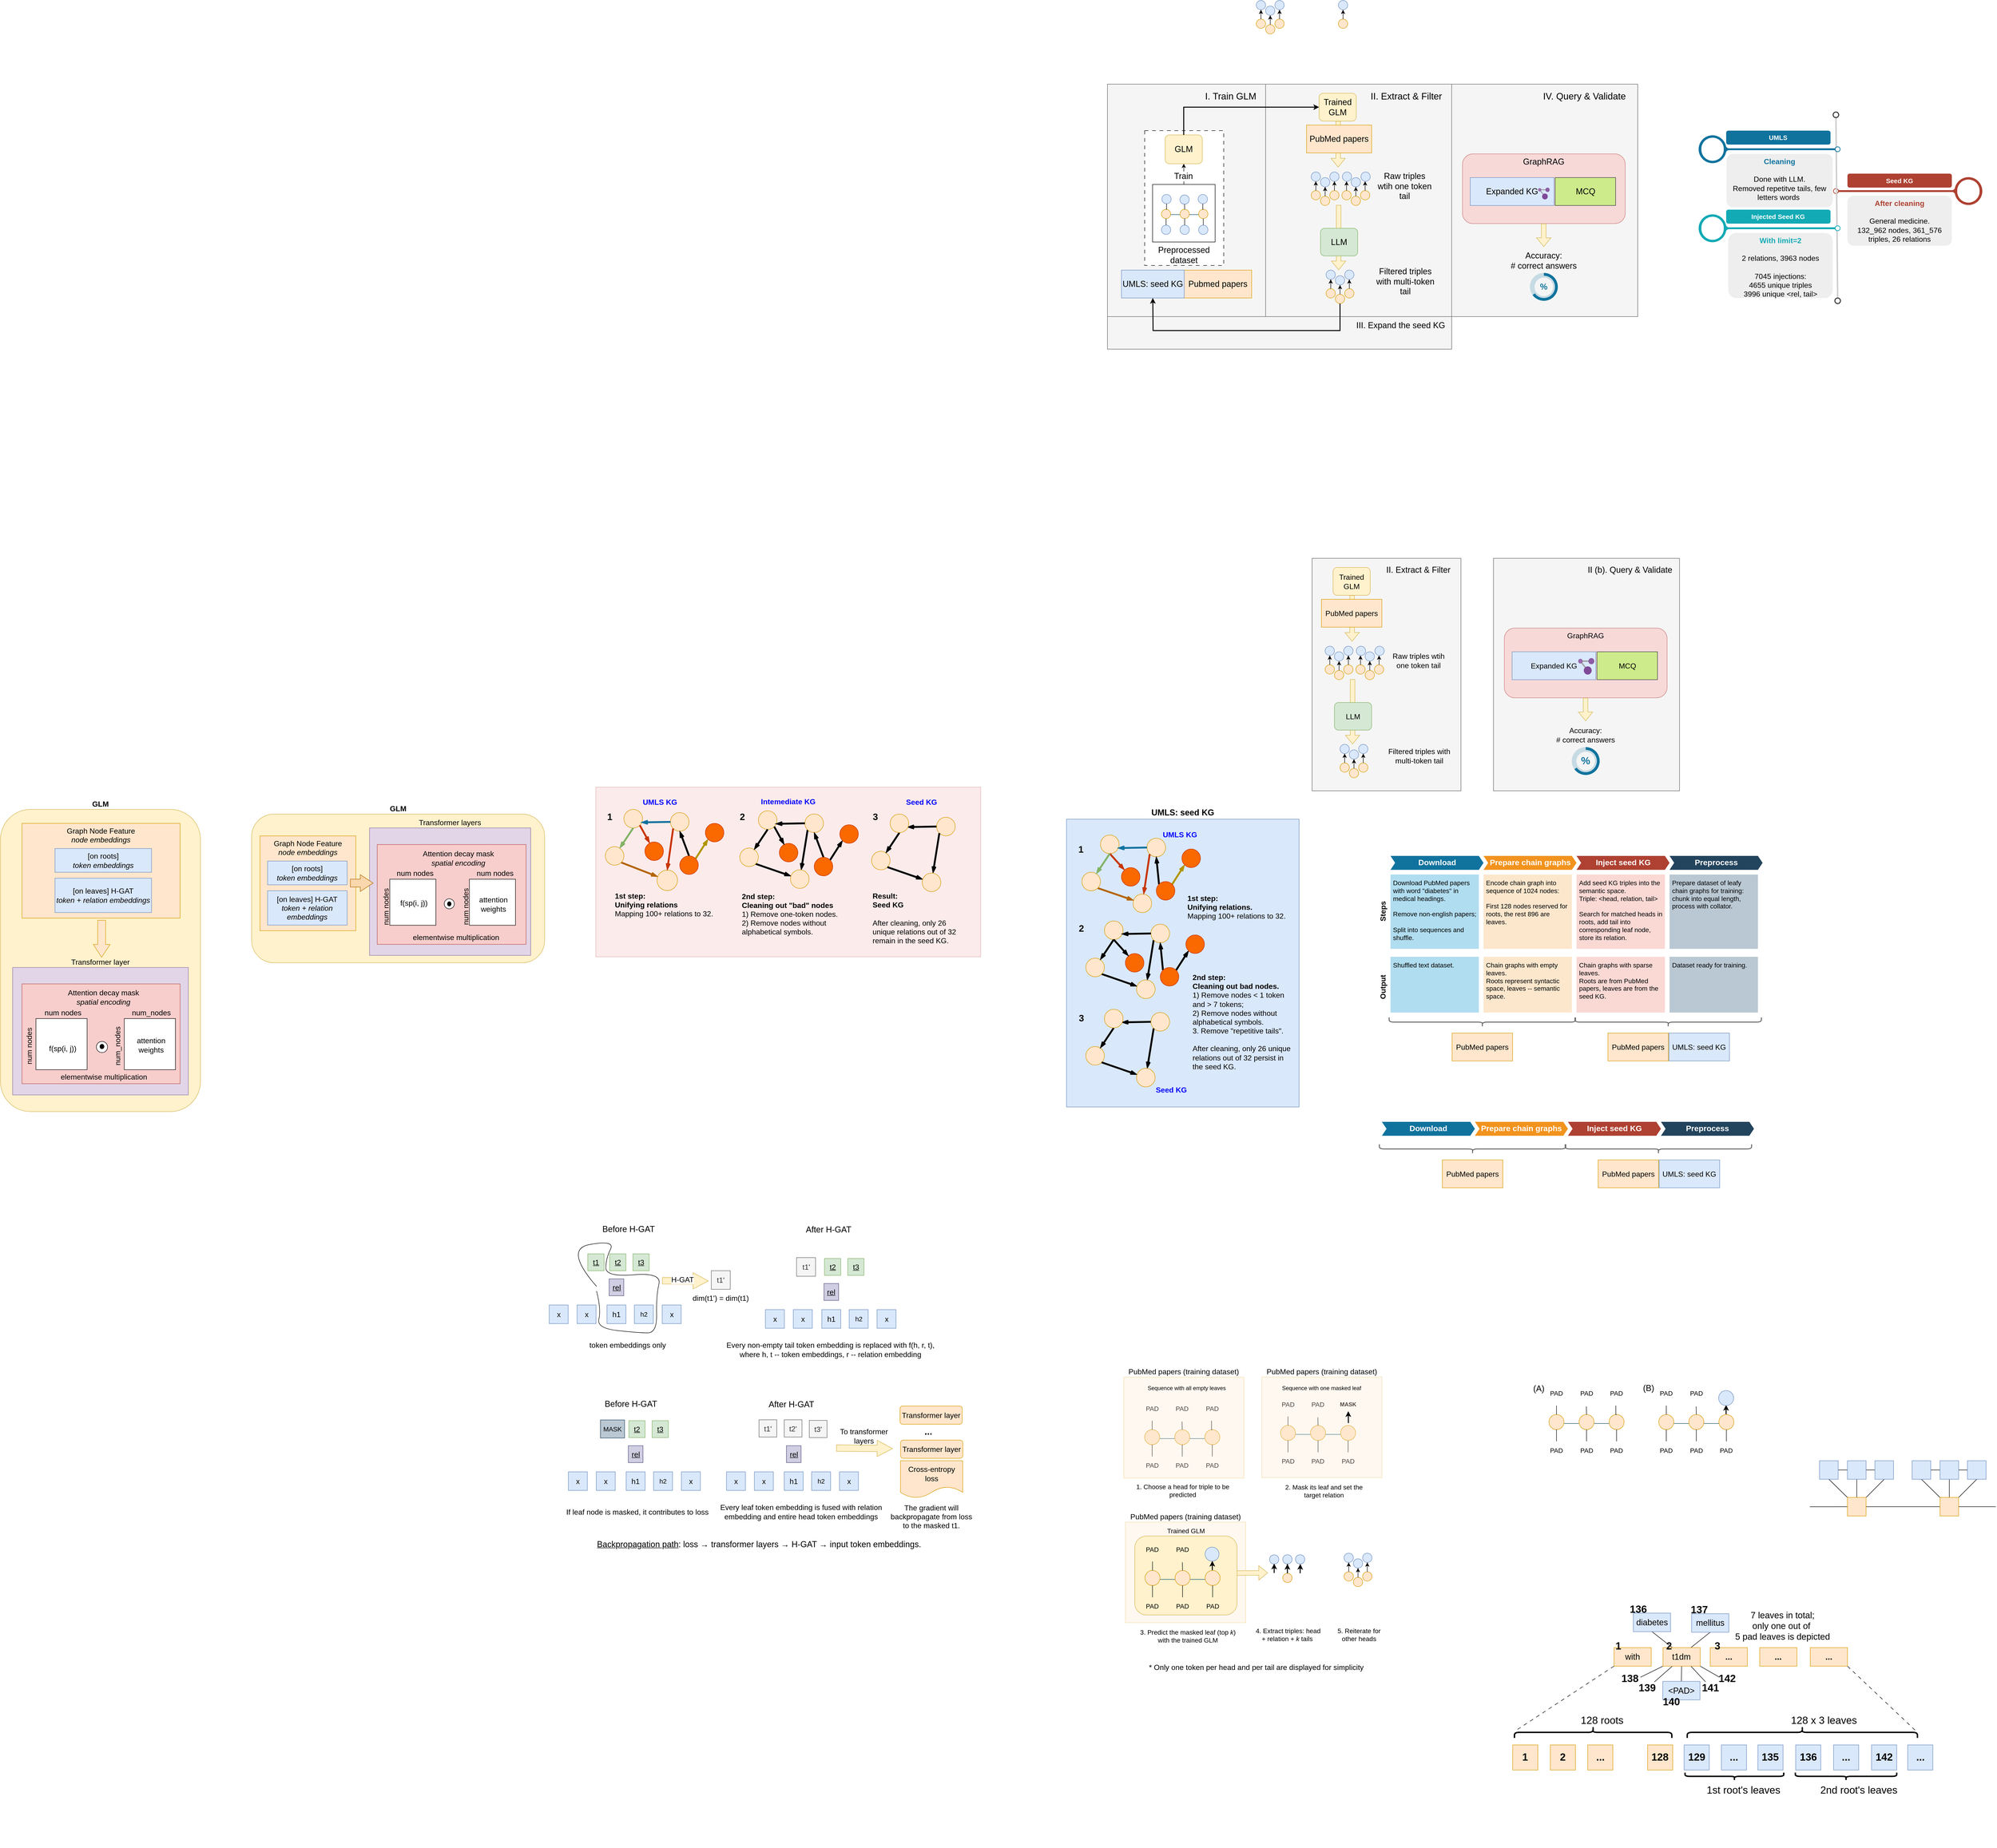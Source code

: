 <mxfile version="26.0.15">
  <diagram name="Page-1" id="-9PNna5isragapNatJbX">
    <mxGraphModel dx="3336" dy="1671" grid="1" gridSize="10" guides="1" tooltips="1" connect="1" arrows="1" fold="1" page="1" pageScale="1" pageWidth="850" pageHeight="1100" math="0" shadow="0">
      <root>
        <mxCell id="0" />
        <mxCell id="1" parent="0" />
        <mxCell id="a_Zyql1XnTKP2Zah2_E7-155" value="&lt;font style=&quot;font-size: 16px;&quot;&gt;PubMed papers (training dataset)&lt;/font&gt;" style="rounded=0;whiteSpace=wrap;html=1;fillColor=#ffe6cc;strokeColor=#d79b00;labelPosition=center;verticalLabelPosition=top;align=center;verticalAlign=bottom;opacity=30;movable=1;resizable=1;rotatable=1;deletable=1;editable=1;locked=0;connectable=1;" parent="1" vertex="1">
          <mxGeometry x="68.69" y="3012.86" width="258.46" height="216.45" as="geometry" />
        </mxCell>
        <mxCell id="V1V2a9aVKCcLBV4viX1d-129" value="&lt;font style=&quot;font-size: 18px;&quot;&gt;&lt;b&gt;UMLS: seed KG&lt;/b&gt;&lt;/font&gt;" style="rounded=0;whiteSpace=wrap;html=1;fontFamily=Helvetica;fontSize=11;labelBackgroundColor=default;fillColor=#dae8fc;strokeColor=#6c8ebf;labelPosition=center;verticalLabelPosition=top;align=center;verticalAlign=bottom;" parent="1" vertex="1">
          <mxGeometry x="-58" y="1501" width="500" height="619" as="geometry" />
        </mxCell>
        <mxCell id="NxOc04dK2FlnX5Qw7O3w-118" value="" style="rounded=0;whiteSpace=wrap;html=1;fillColor=#f5f5f5;fontColor=#333333;strokeColor=#666666;fontSize=18;" parent="1" vertex="1">
          <mxGeometry x="770" y="-80" width="400" height="500" as="geometry" />
        </mxCell>
        <mxCell id="NxOc04dK2FlnX5Qw7O3w-102" value="&lt;font&gt;GraphRAG&lt;/font&gt;" style="rounded=1;whiteSpace=wrap;html=1;fillColor=#f8cecc;strokeColor=#b85450;verticalAlign=top;opacity=70;fontSize=18;" parent="1" vertex="1">
          <mxGeometry x="793.25" y="70" width="350" height="150" as="geometry" />
        </mxCell>
        <mxCell id="NxOc04dK2FlnX5Qw7O3w-100" value="" style="rounded=0;whiteSpace=wrap;html=1;fillColor=#f5f5f5;fontColor=#333333;strokeColor=#666666;fontSize=18;" parent="1" vertex="1">
          <mxGeometry x="30" y="420" width="740" height="70" as="geometry" />
        </mxCell>
        <mxCell id="nq_z7jHMgAaX9JTM60SF-1" value="" style="rounded=0;whiteSpace=wrap;html=1;fillColor=#f5f5f5;fontColor=#333333;strokeColor=#666666;fontSize=18;" parent="1" vertex="1">
          <mxGeometry x="370" y="-80" width="400" height="500" as="geometry" />
        </mxCell>
        <mxCell id="NxOc04dK2FlnX5Qw7O3w-84" value="" style="shape=flexArrow;endArrow=classic;html=1;rounded=0;fillColor=#fff2cc;strokeColor=#d6b656;fontSize=18;" parent="1" edge="1">
          <mxGeometry width="50" height="50" relative="1" as="geometry">
            <mxPoint x="527" y="180" as="sourcePoint" />
            <mxPoint x="527" y="320" as="targetPoint" />
          </mxGeometry>
        </mxCell>
        <mxCell id="nq_z7jHMgAaX9JTM60SF-9" style="rounded=0;orthogonalLoop=1;jettySize=auto;html=1;exitX=0.5;exitY=0;exitDx=0;exitDy=0;entryX=0.5;entryY=1;entryDx=0;entryDy=0;strokeColor=none;endArrow=none;endFill=0;fontSize=18;" parent="1" edge="1">
          <mxGeometry relative="1" as="geometry">
            <mxPoint x="686.5" y="114" as="sourcePoint" />
            <mxPoint x="686.25" y="104" as="targetPoint" />
          </mxGeometry>
        </mxCell>
        <mxCell id="nq_z7jHMgAaX9JTM60SF-11" value="" style="rounded=0;whiteSpace=wrap;html=1;fillColor=#f5f5f5;fontColor=#333333;strokeColor=#666666;fontSize=18;" parent="1" vertex="1">
          <mxGeometry x="30" y="-80" width="340" height="500" as="geometry" />
        </mxCell>
        <mxCell id="nq_z7jHMgAaX9JTM60SF-14" value="" style="group;fontSize=18;" parent="1" vertex="1" connectable="0">
          <mxGeometry x="110" y="20" width="170" height="290" as="geometry" />
        </mxCell>
        <mxCell id="nq_z7jHMgAaX9JTM60SF-15" value="" style="rounded=0;whiteSpace=wrap;html=1;dashed=1;dashPattern=8 8;labelPosition=center;verticalLabelPosition=top;align=center;verticalAlign=bottom;fontSize=18;" parent="nq_z7jHMgAaX9JTM60SF-14" vertex="1">
          <mxGeometry width="170" height="290" as="geometry" />
        </mxCell>
        <mxCell id="nq_z7jHMgAaX9JTM60SF-16" value="&lt;font color=&quot;#000000&quot;&gt;GLM&lt;/font&gt;" style="rounded=1;whiteSpace=wrap;html=1;fontSize=18;labelBackgroundColor=none;fillColor=#fff2cc;strokeColor=#d6b656;" parent="nq_z7jHMgAaX9JTM60SF-14" vertex="1">
          <mxGeometry x="44" y="9.288" width="80" height="61.922" as="geometry" />
        </mxCell>
        <mxCell id="nq_z7jHMgAaX9JTM60SF-17" style="edgeStyle=orthogonalEdgeStyle;rounded=0;orthogonalLoop=1;jettySize=auto;html=1;exitX=0.5;exitY=0;exitDx=0;exitDy=0;fontSize=18;" parent="nq_z7jHMgAaX9JTM60SF-14" source="nq_z7jHMgAaX9JTM60SF-19" target="nq_z7jHMgAaX9JTM60SF-16" edge="1">
          <mxGeometry relative="1" as="geometry" />
        </mxCell>
        <mxCell id="nq_z7jHMgAaX9JTM60SF-18" value="Train" style="edgeLabel;html=1;align=center;verticalAlign=middle;resizable=0;points=[];fontSize=18;" parent="nq_z7jHMgAaX9JTM60SF-17" vertex="1" connectable="0">
          <mxGeometry x="-0.224" y="2" relative="1" as="geometry">
            <mxPoint as="offset" />
          </mxGeometry>
        </mxCell>
        <mxCell id="nq_z7jHMgAaX9JTM60SF-19" value="&lt;font color=&quot;#000000&quot;&gt;Preprocessed dataset&lt;/font&gt;&lt;div&gt;&lt;font color=&quot;#000000&quot;&gt;&lt;br&gt;&lt;/font&gt;&lt;/div&gt;" style="rounded=0;whiteSpace=wrap;html=1;fontSize=18;labelPosition=center;verticalLabelPosition=bottom;align=center;verticalAlign=top;labelBackgroundColor=none;" parent="nq_z7jHMgAaX9JTM60SF-14" vertex="1">
          <mxGeometry x="17" y="115.715" width="134.5" height="123.843" as="geometry" />
        </mxCell>
        <mxCell id="nq_z7jHMgAaX9JTM60SF-20" value="" style="group;fontSize=18;" parent="nq_z7jHMgAaX9JTM60SF-14" vertex="1" connectable="0">
          <mxGeometry x="36" y="137.26" width="100" height="86.69" as="geometry" />
        </mxCell>
        <mxCell id="nq_z7jHMgAaX9JTM60SF-21" style="edgeStyle=none;curved=1;rounded=0;orthogonalLoop=1;jettySize=auto;html=1;exitX=1;exitY=0.5;exitDx=0;exitDy=0;entryX=0;entryY=0.5;entryDx=0;entryDy=0;fontSize=18;startSize=8;endSize=8;endArrow=none;endFill=0;labelBackgroundColor=none;fontColor=default;strokeColor=#0B4D6A;" parent="nq_z7jHMgAaX9JTM60SF-20" edge="1">
          <mxGeometry relative="1" as="geometry">
            <mxPoint x="20" y="43.345" as="sourcePoint" />
            <mxPoint x="40" y="43.345" as="targetPoint" />
          </mxGeometry>
        </mxCell>
        <mxCell id="nq_z7jHMgAaX9JTM60SF-22" value="" style="ellipse;whiteSpace=wrap;html=1;aspect=fixed;fontSize=18;labelBackgroundColor=none;fillColor=#ffe6cc;strokeColor=#d79b00;" parent="nq_z7jHMgAaX9JTM60SF-20" vertex="1">
          <mxGeometry y="31.993" width="20" height="20" as="geometry" />
        </mxCell>
        <mxCell id="nq_z7jHMgAaX9JTM60SF-23" style="edgeStyle=none;curved=1;rounded=0;orthogonalLoop=1;jettySize=auto;html=1;exitX=1;exitY=0.5;exitDx=0;exitDy=0;entryX=0;entryY=0.5;entryDx=0;entryDy=0;fontSize=18;startSize=8;endSize=8;endArrow=none;endFill=0;labelBackgroundColor=none;fontColor=default;strokeColor=#0B4D6A;" parent="nq_z7jHMgAaX9JTM60SF-20" edge="1">
          <mxGeometry relative="1" as="geometry">
            <mxPoint x="60" y="43.345" as="sourcePoint" />
            <mxPoint x="80" y="43.345" as="targetPoint" />
          </mxGeometry>
        </mxCell>
        <mxCell id="nq_z7jHMgAaX9JTM60SF-24" value="" style="ellipse;whiteSpace=wrap;html=1;aspect=fixed;fontSize=18;labelBackgroundColor=none;fillColor=#ffe6cc;strokeColor=#d79b00;" parent="nq_z7jHMgAaX9JTM60SF-20" vertex="1">
          <mxGeometry x="40" y="31.993" width="20" height="20" as="geometry" />
        </mxCell>
        <mxCell id="nq_z7jHMgAaX9JTM60SF-25" value="" style="ellipse;whiteSpace=wrap;html=1;aspect=fixed;fontSize=18;labelBackgroundColor=none;fillColor=#ffe6cc;strokeColor=#d79b00;" parent="nq_z7jHMgAaX9JTM60SF-20" vertex="1">
          <mxGeometry x="80" y="31.993" width="20" height="20" as="geometry" />
        </mxCell>
        <mxCell id="nq_z7jHMgAaX9JTM60SF-26" value="" style="ellipse;whiteSpace=wrap;html=1;aspect=fixed;fontSize=18;labelBackgroundColor=none;fillColor=#dae8fc;strokeColor=#6c8ebf;" parent="nq_z7jHMgAaX9JTM60SF-20" vertex="1">
          <mxGeometry y="66.05" width="20" height="20" as="geometry" />
        </mxCell>
        <mxCell id="nq_z7jHMgAaX9JTM60SF-27" value="" style="ellipse;whiteSpace=wrap;html=1;aspect=fixed;fontSize=18;labelBackgroundColor=none;fillColor=#dae8fc;strokeColor=#6c8ebf;" parent="nq_z7jHMgAaX9JTM60SF-20" vertex="1">
          <mxGeometry x="40" y="66.05" width="20" height="20" as="geometry" />
        </mxCell>
        <mxCell id="nq_z7jHMgAaX9JTM60SF-28" style="edgeStyle=orthogonalEdgeStyle;rounded=0;orthogonalLoop=1;jettySize=auto;html=1;exitX=0.5;exitY=1;exitDx=0;exitDy=0;entryX=0.5;entryY=0;entryDx=0;entryDy=0;endArrow=none;endFill=0;fontSize=18;" parent="nq_z7jHMgAaX9JTM60SF-20" source="nq_z7jHMgAaX9JTM60SF-24" target="nq_z7jHMgAaX9JTM60SF-27" edge="1">
          <mxGeometry relative="1" as="geometry" />
        </mxCell>
        <mxCell id="nq_z7jHMgAaX9JTM60SF-29" value="" style="ellipse;whiteSpace=wrap;html=1;aspect=fixed;fontSize=18;labelBackgroundColor=none;fillColor=#dae8fc;strokeColor=#6c8ebf;" parent="nq_z7jHMgAaX9JTM60SF-20" vertex="1">
          <mxGeometry x="80" y="66.05" width="20" height="20" as="geometry" />
        </mxCell>
        <mxCell id="nq_z7jHMgAaX9JTM60SF-30" style="edgeStyle=orthogonalEdgeStyle;rounded=0;orthogonalLoop=1;jettySize=auto;html=1;exitX=0.5;exitY=1;exitDx=0;exitDy=0;entryX=0.5;entryY=0;entryDx=0;entryDy=0;endArrow=none;endFill=0;fontSize=18;" parent="nq_z7jHMgAaX9JTM60SF-20" source="nq_z7jHMgAaX9JTM60SF-25" target="nq_z7jHMgAaX9JTM60SF-29" edge="1">
          <mxGeometry relative="1" as="geometry" />
        </mxCell>
        <mxCell id="nq_z7jHMgAaX9JTM60SF-31" value="" style="ellipse;whiteSpace=wrap;html=1;aspect=fixed;fontSize=18;labelBackgroundColor=none;fillColor=#dae8fc;strokeColor=#6c8ebf;" parent="nq_z7jHMgAaX9JTM60SF-20" vertex="1">
          <mxGeometry x="1" width="20" height="20" as="geometry" />
        </mxCell>
        <mxCell id="nq_z7jHMgAaX9JTM60SF-32" style="edgeStyle=orthogonalEdgeStyle;rounded=0;orthogonalLoop=1;jettySize=auto;html=1;exitX=0.5;exitY=0;exitDx=0;exitDy=0;entryX=0.5;entryY=1;entryDx=0;entryDy=0;endArrow=none;endFill=0;fontSize=18;" parent="nq_z7jHMgAaX9JTM60SF-20" source="nq_z7jHMgAaX9JTM60SF-22" target="nq_z7jHMgAaX9JTM60SF-31" edge="1">
          <mxGeometry relative="1" as="geometry" />
        </mxCell>
        <mxCell id="nq_z7jHMgAaX9JTM60SF-33" value="" style="ellipse;whiteSpace=wrap;html=1;aspect=fixed;fontSize=18;labelBackgroundColor=none;fillColor=#dae8fc;strokeColor=#6c8ebf;" parent="nq_z7jHMgAaX9JTM60SF-20" vertex="1">
          <mxGeometry x="39.75" y="1.032" width="20" height="20" as="geometry" />
        </mxCell>
        <mxCell id="nq_z7jHMgAaX9JTM60SF-34" value="" style="ellipse;whiteSpace=wrap;html=1;aspect=fixed;fontSize=18;labelBackgroundColor=none;fillColor=#dae8fc;strokeColor=#6c8ebf;" parent="nq_z7jHMgAaX9JTM60SF-20" vertex="1">
          <mxGeometry x="79" width="20" height="20" as="geometry" />
        </mxCell>
        <mxCell id="nq_z7jHMgAaX9JTM60SF-35" style="rounded=0;orthogonalLoop=1;jettySize=auto;html=1;exitX=0.5;exitY=0;exitDx=0;exitDy=0;entryX=0.5;entryY=1;entryDx=0;entryDy=0;strokeColor=none;endArrow=none;endFill=0;fontSize=18;" parent="nq_z7jHMgAaX9JTM60SF-20" source="nq_z7jHMgAaX9JTM60SF-24" target="nq_z7jHMgAaX9JTM60SF-33" edge="1">
          <mxGeometry relative="1" as="geometry" />
        </mxCell>
        <mxCell id="nq_z7jHMgAaX9JTM60SF-36" value="" style="endArrow=none;html=1;rounded=0;entryX=0.5;entryY=1;entryDx=0;entryDy=0;exitX=0.5;exitY=0;exitDx=0;exitDy=0;fontSize=18;" parent="nq_z7jHMgAaX9JTM60SF-20" source="nq_z7jHMgAaX9JTM60SF-24" target="nq_z7jHMgAaX9JTM60SF-33" edge="1">
          <mxGeometry width="50" height="50" relative="1" as="geometry">
            <mxPoint x="-194" y="126.94" as="sourcePoint" />
            <mxPoint x="-144" y="75.338" as="targetPoint" />
          </mxGeometry>
        </mxCell>
        <mxCell id="nq_z7jHMgAaX9JTM60SF-37" style="edgeStyle=orthogonalEdgeStyle;rounded=0;orthogonalLoop=1;jettySize=auto;html=1;exitX=0.5;exitY=0;exitDx=0;exitDy=0;entryX=0.5;entryY=1;entryDx=0;entryDy=0;endArrow=none;endFill=0;fontSize=18;" parent="nq_z7jHMgAaX9JTM60SF-20" source="nq_z7jHMgAaX9JTM60SF-25" target="nq_z7jHMgAaX9JTM60SF-34" edge="1">
          <mxGeometry relative="1" as="geometry" />
        </mxCell>
        <mxCell id="nq_z7jHMgAaX9JTM60SF-38" value="" style="endArrow=none;html=1;rounded=0;entryX=0.5;entryY=1;entryDx=0;entryDy=0;fontSize=18;" parent="nq_z7jHMgAaX9JTM60SF-20" source="nq_z7jHMgAaX9JTM60SF-26" target="nq_z7jHMgAaX9JTM60SF-22" edge="1">
          <mxGeometry width="50" height="50" relative="1" as="geometry">
            <mxPoint x="-194" y="126.94" as="sourcePoint" />
            <mxPoint x="-144" y="75.338" as="targetPoint" />
          </mxGeometry>
        </mxCell>
        <mxCell id="nq_z7jHMgAaX9JTM60SF-39" value="&lt;font&gt;Pubmed papers&lt;/font&gt;" style="rounded=0;whiteSpace=wrap;html=1;fillColor=#ffe6cc;strokeColor=#d79b00;fontSize=18;" parent="1" vertex="1">
          <mxGeometry x="195" y="320" width="145" height="60" as="geometry" />
        </mxCell>
        <mxCell id="nq_z7jHMgAaX9JTM60SF-40" value="&lt;font&gt;UMLS: seed KG&lt;/font&gt;" style="rounded=0;whiteSpace=wrap;html=1;fillColor=#dae8fc;strokeColor=#6c8ebf;fontSize=18;" parent="1" vertex="1">
          <mxGeometry x="60" y="320" width="135" height="60" as="geometry" />
        </mxCell>
        <mxCell id="nq_z7jHMgAaX9JTM60SF-43" value="&lt;font color=&quot;#000000&quot;&gt;Trained GLM&lt;/font&gt;" style="rounded=1;whiteSpace=wrap;html=1;fontSize=18;labelBackgroundColor=none;fillColor=#fff2cc;strokeColor=#d6b656;" parent="1" vertex="1">
          <mxGeometry x="485" y="-60.5" width="80" height="60" as="geometry" />
        </mxCell>
        <mxCell id="nq_z7jHMgAaX9JTM60SF-48" value="&lt;font&gt;LLM&lt;/font&gt;" style="rounded=1;whiteSpace=wrap;html=1;fillColor=#d5e8d4;strokeColor=#82b366;fontSize=18;" parent="1" vertex="1">
          <mxGeometry x="488" y="230" width="80" height="59.5" as="geometry" />
        </mxCell>
        <mxCell id="nq_z7jHMgAaX9JTM60SF-69" value="&lt;font&gt;I. Train GLM&lt;/font&gt;" style="text;html=1;align=center;verticalAlign=middle;whiteSpace=wrap;rounded=0;fontSize=20;" parent="1" vertex="1">
          <mxGeometry x="230" y="-70" width="130" height="30" as="geometry" />
        </mxCell>
        <mxCell id="nq_z7jHMgAaX9JTM60SF-70" value="&lt;font&gt;II. Extract &amp;amp; Filter&lt;/font&gt;" style="text;html=1;align=center;verticalAlign=middle;resizable=0;points=[];autosize=1;strokeColor=none;fillColor=none;fontSize=20;" parent="1" vertex="1">
          <mxGeometry x="582" y="-75" width="180" height="40" as="geometry" />
        </mxCell>
        <mxCell id="NxOc04dK2FlnX5Qw7O3w-7" value="" style="group" parent="1" vertex="1" connectable="0">
          <mxGeometry x="526.5" y="-260" width="20" height="60" as="geometry" />
        </mxCell>
        <mxCell id="NxOc04dK2FlnX5Qw7O3w-3" value="" style="ellipse;whiteSpace=wrap;html=1;aspect=fixed;fontSize=16;labelBackgroundColor=none;fillColor=#ffe6cc;strokeColor=#d79b00;" parent="NxOc04dK2FlnX5Qw7O3w-7" vertex="1">
          <mxGeometry y="40" width="20" height="20" as="geometry" />
        </mxCell>
        <mxCell id="NxOc04dK2FlnX5Qw7O3w-4" value="" style="ellipse;whiteSpace=wrap;html=1;aspect=fixed;fontSize=16;labelBackgroundColor=none;fillColor=#dae8fc;strokeColor=#6c8ebf;" parent="NxOc04dK2FlnX5Qw7O3w-7" vertex="1">
          <mxGeometry width="20" height="20" as="geometry" />
        </mxCell>
        <mxCell id="NxOc04dK2FlnX5Qw7O3w-6" value="" style="edgeStyle=orthogonalEdgeStyle;rounded=0;orthogonalLoop=1;jettySize=auto;html=1;" parent="NxOc04dK2FlnX5Qw7O3w-7" source="NxOc04dK2FlnX5Qw7O3w-3" target="NxOc04dK2FlnX5Qw7O3w-4" edge="1">
          <mxGeometry relative="1" as="geometry" />
        </mxCell>
        <mxCell id="NxOc04dK2FlnX5Qw7O3w-65" value="" style="shape=flexArrow;endArrow=classic;html=1;rounded=0;fillColor=#fff2cc;strokeColor=#d6b656;fontSize=18;" parent="1" edge="1">
          <mxGeometry width="50" height="50" relative="1" as="geometry">
            <mxPoint x="526" y="-0.5" as="sourcePoint" />
            <mxPoint x="526" y="99" as="targetPoint" />
          </mxGeometry>
        </mxCell>
        <mxCell id="NxOc04dK2FlnX5Qw7O3w-24" value="" style="group;fontSize=18;" parent="1" vertex="1" connectable="0">
          <mxGeometry x="468" y="109" width="60" height="72" as="geometry" />
        </mxCell>
        <mxCell id="NxOc04dK2FlnX5Qw7O3w-11" value="" style="group;fontSize=18;" parent="NxOc04dK2FlnX5Qw7O3w-24" vertex="1" connectable="0">
          <mxGeometry width="20" height="60" as="geometry" />
        </mxCell>
        <mxCell id="NxOc04dK2FlnX5Qw7O3w-12" value="" style="ellipse;whiteSpace=wrap;html=1;aspect=fixed;fontSize=18;labelBackgroundColor=none;fillColor=#ffe6cc;strokeColor=#d79b00;" parent="NxOc04dK2FlnX5Qw7O3w-11" vertex="1">
          <mxGeometry y="40" width="20" height="20" as="geometry" />
        </mxCell>
        <mxCell id="NxOc04dK2FlnX5Qw7O3w-13" value="" style="ellipse;whiteSpace=wrap;html=1;aspect=fixed;fontSize=18;labelBackgroundColor=none;fillColor=#dae8fc;strokeColor=#6c8ebf;" parent="NxOc04dK2FlnX5Qw7O3w-11" vertex="1">
          <mxGeometry width="20" height="20" as="geometry" />
        </mxCell>
        <mxCell id="NxOc04dK2FlnX5Qw7O3w-14" value="" style="edgeStyle=orthogonalEdgeStyle;rounded=0;orthogonalLoop=1;jettySize=auto;html=1;fontSize=18;" parent="NxOc04dK2FlnX5Qw7O3w-11" source="NxOc04dK2FlnX5Qw7O3w-12" target="NxOc04dK2FlnX5Qw7O3w-13" edge="1">
          <mxGeometry relative="1" as="geometry" />
        </mxCell>
        <mxCell id="NxOc04dK2FlnX5Qw7O3w-15" value="" style="group;fontSize=18;" parent="NxOc04dK2FlnX5Qw7O3w-24" vertex="1" connectable="0">
          <mxGeometry x="20" y="12" width="20" height="60" as="geometry" />
        </mxCell>
        <mxCell id="NxOc04dK2FlnX5Qw7O3w-16" value="" style="ellipse;whiteSpace=wrap;html=1;aspect=fixed;fontSize=18;labelBackgroundColor=none;fillColor=#ffe6cc;strokeColor=#d79b00;" parent="NxOc04dK2FlnX5Qw7O3w-15" vertex="1">
          <mxGeometry y="40" width="20" height="20" as="geometry" />
        </mxCell>
        <mxCell id="NxOc04dK2FlnX5Qw7O3w-17" value="" style="ellipse;whiteSpace=wrap;html=1;aspect=fixed;fontSize=18;labelBackgroundColor=none;fillColor=#dae8fc;strokeColor=#6c8ebf;" parent="NxOc04dK2FlnX5Qw7O3w-15" vertex="1">
          <mxGeometry width="20" height="20" as="geometry" />
        </mxCell>
        <mxCell id="NxOc04dK2FlnX5Qw7O3w-18" value="" style="edgeStyle=orthogonalEdgeStyle;rounded=0;orthogonalLoop=1;jettySize=auto;html=1;fontSize=18;" parent="NxOc04dK2FlnX5Qw7O3w-15" source="NxOc04dK2FlnX5Qw7O3w-16" target="NxOc04dK2FlnX5Qw7O3w-17" edge="1">
          <mxGeometry relative="1" as="geometry" />
        </mxCell>
        <mxCell id="NxOc04dK2FlnX5Qw7O3w-19" value="" style="group;fontSize=18;" parent="NxOc04dK2FlnX5Qw7O3w-24" vertex="1" connectable="0">
          <mxGeometry x="40" width="20" height="60" as="geometry" />
        </mxCell>
        <mxCell id="NxOc04dK2FlnX5Qw7O3w-20" value="" style="ellipse;whiteSpace=wrap;html=1;aspect=fixed;fontSize=18;labelBackgroundColor=none;fillColor=#ffe6cc;strokeColor=#d79b00;" parent="NxOc04dK2FlnX5Qw7O3w-19" vertex="1">
          <mxGeometry y="40" width="20" height="20" as="geometry" />
        </mxCell>
        <mxCell id="NxOc04dK2FlnX5Qw7O3w-21" value="" style="ellipse;whiteSpace=wrap;html=1;aspect=fixed;fontSize=18;labelBackgroundColor=none;fillColor=#dae8fc;strokeColor=#6c8ebf;" parent="NxOc04dK2FlnX5Qw7O3w-19" vertex="1">
          <mxGeometry width="20" height="20" as="geometry" />
        </mxCell>
        <mxCell id="NxOc04dK2FlnX5Qw7O3w-22" value="" style="edgeStyle=orthogonalEdgeStyle;rounded=0;orthogonalLoop=1;jettySize=auto;html=1;fontSize=18;" parent="NxOc04dK2FlnX5Qw7O3w-19" source="NxOc04dK2FlnX5Qw7O3w-20" target="NxOc04dK2FlnX5Qw7O3w-21" edge="1">
          <mxGeometry relative="1" as="geometry" />
        </mxCell>
        <mxCell id="nq_z7jHMgAaX9JTM60SF-44" value="&lt;font&gt;PubMed papers&lt;/font&gt;" style="rounded=0;whiteSpace=wrap;html=1;fillColor=#ffe6cc;strokeColor=#d79b00;fontSize=18;" parent="1" vertex="1">
          <mxGeometry x="458" y="8" width="140" height="60" as="geometry" />
        </mxCell>
        <mxCell id="NxOc04dK2FlnX5Qw7O3w-52" value="" style="group;fontSize=18;" parent="1" vertex="1" connectable="0">
          <mxGeometry x="535" y="109" width="63" height="110" as="geometry" />
        </mxCell>
        <mxCell id="NxOc04dK2FlnX5Qw7O3w-53" value="" style="group;fontSize=18;" parent="NxOc04dK2FlnX5Qw7O3w-52" vertex="1" connectable="0">
          <mxGeometry width="63" height="110" as="geometry" />
        </mxCell>
        <mxCell id="NxOc04dK2FlnX5Qw7O3w-54" value="" style="ellipse;whiteSpace=wrap;html=1;aspect=fixed;fontSize=18;labelBackgroundColor=none;fillColor=#ffe6cc;strokeColor=#d79b00;" parent="NxOc04dK2FlnX5Qw7O3w-53" vertex="1">
          <mxGeometry x="-1" y="40" width="20" height="20" as="geometry" />
        </mxCell>
        <mxCell id="NxOc04dK2FlnX5Qw7O3w-55" value="" style="ellipse;whiteSpace=wrap;html=1;aspect=fixed;fontSize=18;labelBackgroundColor=none;fillColor=#dae8fc;strokeColor=#6c8ebf;" parent="NxOc04dK2FlnX5Qw7O3w-53" vertex="1">
          <mxGeometry width="20" height="20" as="geometry" />
        </mxCell>
        <mxCell id="NxOc04dK2FlnX5Qw7O3w-56" value="" style="edgeStyle=orthogonalEdgeStyle;rounded=0;orthogonalLoop=1;jettySize=auto;html=1;fontSize=18;" parent="NxOc04dK2FlnX5Qw7O3w-53" source="NxOc04dK2FlnX5Qw7O3w-54" edge="1">
          <mxGeometry relative="1" as="geometry">
            <mxPoint x="9" y="20" as="targetPoint" />
          </mxGeometry>
        </mxCell>
        <mxCell id="NxOc04dK2FlnX5Qw7O3w-57" value="" style="group;fontSize=18;" parent="NxOc04dK2FlnX5Qw7O3w-52" vertex="1" connectable="0">
          <mxGeometry x="19" y="12" width="20" height="60" as="geometry" />
        </mxCell>
        <mxCell id="NxOc04dK2FlnX5Qw7O3w-58" value="" style="ellipse;whiteSpace=wrap;html=1;aspect=fixed;fontSize=18;labelBackgroundColor=none;fillColor=#ffe6cc;strokeColor=#d79b00;" parent="NxOc04dK2FlnX5Qw7O3w-57" vertex="1">
          <mxGeometry y="40" width="20" height="20" as="geometry" />
        </mxCell>
        <mxCell id="NxOc04dK2FlnX5Qw7O3w-59" value="" style="ellipse;whiteSpace=wrap;html=1;aspect=fixed;fontSize=18;labelBackgroundColor=none;fillColor=#dae8fc;strokeColor=#6c8ebf;" parent="NxOc04dK2FlnX5Qw7O3w-57" vertex="1">
          <mxGeometry width="20" height="20" as="geometry" />
        </mxCell>
        <mxCell id="NxOc04dK2FlnX5Qw7O3w-60" value="" style="edgeStyle=orthogonalEdgeStyle;rounded=0;orthogonalLoop=1;jettySize=auto;html=1;fontSize=18;" parent="NxOc04dK2FlnX5Qw7O3w-57" source="NxOc04dK2FlnX5Qw7O3w-58" target="NxOc04dK2FlnX5Qw7O3w-59" edge="1">
          <mxGeometry relative="1" as="geometry" />
        </mxCell>
        <mxCell id="NxOc04dK2FlnX5Qw7O3w-61" value="" style="group;fontSize=18;" parent="NxOc04dK2FlnX5Qw7O3w-52" vertex="1" connectable="0">
          <mxGeometry x="40" width="20" height="60" as="geometry" />
        </mxCell>
        <mxCell id="NxOc04dK2FlnX5Qw7O3w-62" value="" style="ellipse;whiteSpace=wrap;html=1;aspect=fixed;fontSize=18;labelBackgroundColor=none;fillColor=#ffe6cc;strokeColor=#d79b00;" parent="NxOc04dK2FlnX5Qw7O3w-61" vertex="1">
          <mxGeometry x="-1" y="40" width="20" height="20" as="geometry" />
        </mxCell>
        <mxCell id="NxOc04dK2FlnX5Qw7O3w-63" value="" style="ellipse;whiteSpace=wrap;html=1;aspect=fixed;fontSize=18;labelBackgroundColor=none;fillColor=#dae8fc;strokeColor=#6c8ebf;" parent="NxOc04dK2FlnX5Qw7O3w-61" vertex="1">
          <mxGeometry width="20" height="20" as="geometry" />
        </mxCell>
        <mxCell id="NxOc04dK2FlnX5Qw7O3w-64" value="" style="edgeStyle=orthogonalEdgeStyle;rounded=0;orthogonalLoop=1;jettySize=auto;html=1;fontSize=18;" parent="NxOc04dK2FlnX5Qw7O3w-61" source="NxOc04dK2FlnX5Qw7O3w-62" edge="1">
          <mxGeometry relative="1" as="geometry">
            <mxPoint x="9" y="20" as="targetPoint" />
          </mxGeometry>
        </mxCell>
        <mxCell id="NxOc04dK2FlnX5Qw7O3w-66" value="" style="group" parent="1" vertex="1" connectable="0">
          <mxGeometry x="350" y="-260" width="60" height="72" as="geometry" />
        </mxCell>
        <mxCell id="NxOc04dK2FlnX5Qw7O3w-67" value="" style="group" parent="NxOc04dK2FlnX5Qw7O3w-66" vertex="1" connectable="0">
          <mxGeometry width="20" height="60" as="geometry" />
        </mxCell>
        <mxCell id="NxOc04dK2FlnX5Qw7O3w-68" value="" style="ellipse;whiteSpace=wrap;html=1;aspect=fixed;fontSize=16;labelBackgroundColor=none;fillColor=#ffe6cc;strokeColor=#d79b00;" parent="NxOc04dK2FlnX5Qw7O3w-67" vertex="1">
          <mxGeometry y="40" width="20" height="20" as="geometry" />
        </mxCell>
        <mxCell id="NxOc04dK2FlnX5Qw7O3w-69" value="" style="ellipse;whiteSpace=wrap;html=1;aspect=fixed;fontSize=16;labelBackgroundColor=none;fillColor=#dae8fc;strokeColor=#6c8ebf;" parent="NxOc04dK2FlnX5Qw7O3w-67" vertex="1">
          <mxGeometry width="20" height="20" as="geometry" />
        </mxCell>
        <mxCell id="NxOc04dK2FlnX5Qw7O3w-70" value="" style="edgeStyle=orthogonalEdgeStyle;rounded=0;orthogonalLoop=1;jettySize=auto;html=1;" parent="NxOc04dK2FlnX5Qw7O3w-67" source="NxOc04dK2FlnX5Qw7O3w-68" target="NxOc04dK2FlnX5Qw7O3w-69" edge="1">
          <mxGeometry relative="1" as="geometry" />
        </mxCell>
        <mxCell id="NxOc04dK2FlnX5Qw7O3w-71" value="" style="group" parent="NxOc04dK2FlnX5Qw7O3w-66" vertex="1" connectable="0">
          <mxGeometry x="20" y="12" width="20" height="60" as="geometry" />
        </mxCell>
        <mxCell id="NxOc04dK2FlnX5Qw7O3w-72" value="" style="ellipse;whiteSpace=wrap;html=1;aspect=fixed;fontSize=16;labelBackgroundColor=none;fillColor=#ffe6cc;strokeColor=#d79b00;" parent="NxOc04dK2FlnX5Qw7O3w-71" vertex="1">
          <mxGeometry y="40" width="20" height="20" as="geometry" />
        </mxCell>
        <mxCell id="NxOc04dK2FlnX5Qw7O3w-73" value="" style="ellipse;whiteSpace=wrap;html=1;aspect=fixed;fontSize=16;labelBackgroundColor=none;fillColor=#dae8fc;strokeColor=#6c8ebf;" parent="NxOc04dK2FlnX5Qw7O3w-71" vertex="1">
          <mxGeometry width="20" height="20" as="geometry" />
        </mxCell>
        <mxCell id="NxOc04dK2FlnX5Qw7O3w-74" value="" style="edgeStyle=orthogonalEdgeStyle;rounded=0;orthogonalLoop=1;jettySize=auto;html=1;" parent="NxOc04dK2FlnX5Qw7O3w-71" source="NxOc04dK2FlnX5Qw7O3w-72" target="NxOc04dK2FlnX5Qw7O3w-73" edge="1">
          <mxGeometry relative="1" as="geometry" />
        </mxCell>
        <mxCell id="NxOc04dK2FlnX5Qw7O3w-75" value="" style="group" parent="NxOc04dK2FlnX5Qw7O3w-66" vertex="1" connectable="0">
          <mxGeometry x="40" width="20" height="60" as="geometry" />
        </mxCell>
        <mxCell id="NxOc04dK2FlnX5Qw7O3w-76" value="" style="ellipse;whiteSpace=wrap;html=1;aspect=fixed;fontSize=16;labelBackgroundColor=none;fillColor=#ffe6cc;strokeColor=#d79b00;" parent="NxOc04dK2FlnX5Qw7O3w-75" vertex="1">
          <mxGeometry y="40" width="20" height="20" as="geometry" />
        </mxCell>
        <mxCell id="NxOc04dK2FlnX5Qw7O3w-77" value="" style="ellipse;whiteSpace=wrap;html=1;aspect=fixed;fontSize=16;labelBackgroundColor=none;fillColor=#dae8fc;strokeColor=#6c8ebf;" parent="NxOc04dK2FlnX5Qw7O3w-75" vertex="1">
          <mxGeometry width="20" height="20" as="geometry" />
        </mxCell>
        <mxCell id="NxOc04dK2FlnX5Qw7O3w-78" value="" style="edgeStyle=orthogonalEdgeStyle;rounded=0;orthogonalLoop=1;jettySize=auto;html=1;" parent="NxOc04dK2FlnX5Qw7O3w-75" source="NxOc04dK2FlnX5Qw7O3w-76" target="NxOc04dK2FlnX5Qw7O3w-77" edge="1">
          <mxGeometry relative="1" as="geometry" />
        </mxCell>
        <mxCell id="NxOc04dK2FlnX5Qw7O3w-85" value="" style="group;fontSize=18;" parent="1" vertex="1" connectable="0">
          <mxGeometry x="500" y="320" width="60" height="72" as="geometry" />
        </mxCell>
        <mxCell id="NxOc04dK2FlnX5Qw7O3w-86" value="" style="group;fontSize=18;" parent="NxOc04dK2FlnX5Qw7O3w-85" vertex="1" connectable="0">
          <mxGeometry width="20" height="60" as="geometry" />
        </mxCell>
        <mxCell id="NxOc04dK2FlnX5Qw7O3w-87" value="" style="ellipse;whiteSpace=wrap;html=1;aspect=fixed;fontSize=18;labelBackgroundColor=none;fillColor=#ffe6cc;strokeColor=#d79b00;" parent="NxOc04dK2FlnX5Qw7O3w-86" vertex="1">
          <mxGeometry y="40" width="20" height="20" as="geometry" />
        </mxCell>
        <mxCell id="NxOc04dK2FlnX5Qw7O3w-88" value="" style="ellipse;whiteSpace=wrap;html=1;aspect=fixed;fontSize=18;labelBackgroundColor=none;fillColor=#dae8fc;strokeColor=#6c8ebf;" parent="NxOc04dK2FlnX5Qw7O3w-86" vertex="1">
          <mxGeometry width="20" height="20" as="geometry" />
        </mxCell>
        <mxCell id="NxOc04dK2FlnX5Qw7O3w-89" value="" style="edgeStyle=orthogonalEdgeStyle;rounded=0;orthogonalLoop=1;jettySize=auto;html=1;fontSize=18;" parent="NxOc04dK2FlnX5Qw7O3w-86" source="NxOc04dK2FlnX5Qw7O3w-87" target="NxOc04dK2FlnX5Qw7O3w-88" edge="1">
          <mxGeometry relative="1" as="geometry" />
        </mxCell>
        <mxCell id="NxOc04dK2FlnX5Qw7O3w-90" value="" style="group;fontSize=18;" parent="NxOc04dK2FlnX5Qw7O3w-85" vertex="1" connectable="0">
          <mxGeometry x="20" y="12" width="20" height="60" as="geometry" />
        </mxCell>
        <mxCell id="NxOc04dK2FlnX5Qw7O3w-91" value="" style="ellipse;whiteSpace=wrap;html=1;aspect=fixed;fontSize=18;labelBackgroundColor=none;fillColor=#ffe6cc;strokeColor=#d79b00;" parent="NxOc04dK2FlnX5Qw7O3w-90" vertex="1">
          <mxGeometry y="40" width="20" height="20" as="geometry" />
        </mxCell>
        <mxCell id="NxOc04dK2FlnX5Qw7O3w-92" value="" style="ellipse;whiteSpace=wrap;html=1;aspect=fixed;fontSize=18;labelBackgroundColor=none;fillColor=#dae8fc;strokeColor=#6c8ebf;" parent="NxOc04dK2FlnX5Qw7O3w-90" vertex="1">
          <mxGeometry width="20" height="20" as="geometry" />
        </mxCell>
        <mxCell id="NxOc04dK2FlnX5Qw7O3w-93" value="" style="edgeStyle=orthogonalEdgeStyle;rounded=0;orthogonalLoop=1;jettySize=auto;html=1;fontSize=18;" parent="NxOc04dK2FlnX5Qw7O3w-90" source="NxOc04dK2FlnX5Qw7O3w-91" target="NxOc04dK2FlnX5Qw7O3w-92" edge="1">
          <mxGeometry relative="1" as="geometry" />
        </mxCell>
        <mxCell id="NxOc04dK2FlnX5Qw7O3w-94" value="" style="group;fontSize=18;" parent="NxOc04dK2FlnX5Qw7O3w-85" vertex="1" connectable="0">
          <mxGeometry x="40" width="20" height="60" as="geometry" />
        </mxCell>
        <mxCell id="NxOc04dK2FlnX5Qw7O3w-95" value="" style="ellipse;whiteSpace=wrap;html=1;aspect=fixed;fontSize=18;labelBackgroundColor=none;fillColor=#ffe6cc;strokeColor=#d79b00;" parent="NxOc04dK2FlnX5Qw7O3w-94" vertex="1">
          <mxGeometry y="40" width="20" height="20" as="geometry" />
        </mxCell>
        <mxCell id="NxOc04dK2FlnX5Qw7O3w-96" value="" style="ellipse;whiteSpace=wrap;html=1;aspect=fixed;fontSize=18;labelBackgroundColor=none;fillColor=#dae8fc;strokeColor=#6c8ebf;" parent="NxOc04dK2FlnX5Qw7O3w-94" vertex="1">
          <mxGeometry width="20" height="20" as="geometry" />
        </mxCell>
        <mxCell id="NxOc04dK2FlnX5Qw7O3w-97" value="" style="edgeStyle=orthogonalEdgeStyle;rounded=0;orthogonalLoop=1;jettySize=auto;html=1;fontSize=18;" parent="NxOc04dK2FlnX5Qw7O3w-94" source="NxOc04dK2FlnX5Qw7O3w-95" target="NxOc04dK2FlnX5Qw7O3w-96" edge="1">
          <mxGeometry relative="1" as="geometry" />
        </mxCell>
        <mxCell id="NxOc04dK2FlnX5Qw7O3w-98" value="&lt;font&gt;Filtered triples with multi-token tail&lt;/font&gt;" style="text;html=1;align=center;verticalAlign=middle;whiteSpace=wrap;rounded=0;fontSize=18;" parent="1" vertex="1">
          <mxGeometry x="601" y="330" width="139" height="30" as="geometry" />
        </mxCell>
        <mxCell id="NxOc04dK2FlnX5Qw7O3w-82" value="&lt;font&gt;&lt;span&gt;Raw triples wtih one token tail&lt;/span&gt;&lt;/font&gt;" style="text;html=1;align=center;verticalAlign=middle;whiteSpace=wrap;rounded=0;fontSize=18;" parent="1" vertex="1">
          <mxGeometry x="608" y="126.5" width="122" height="26" as="geometry" />
        </mxCell>
        <mxCell id="NxOc04dK2FlnX5Qw7O3w-99" style="edgeStyle=orthogonalEdgeStyle;rounded=0;orthogonalLoop=1;jettySize=auto;html=1;exitX=0.5;exitY=1;exitDx=0;exitDy=0;entryX=0.5;entryY=1;entryDx=0;entryDy=0;strokeWidth=2;fontSize=18;" parent="1" source="NxOc04dK2FlnX5Qw7O3w-91" target="nq_z7jHMgAaX9JTM60SF-40" edge="1">
          <mxGeometry relative="1" as="geometry">
            <Array as="points">
              <mxPoint x="530" y="450" />
              <mxPoint x="128" y="450" />
              <mxPoint x="128" y="440" />
              <mxPoint x="128" y="440" />
            </Array>
          </mxGeometry>
        </mxCell>
        <mxCell id="NxOc04dK2FlnX5Qw7O3w-101" value="&lt;font&gt;III. Expand the seed KG&lt;/font&gt;" style="text;html=1;align=center;verticalAlign=middle;resizable=0;points=[];autosize=1;strokeColor=none;fillColor=none;fontSize=18;" parent="1" vertex="1">
          <mxGeometry x="555" y="424" width="210" height="30" as="geometry" />
        </mxCell>
        <mxCell id="NxOc04dK2FlnX5Qw7O3w-104" value="&lt;font&gt;Expanded KG&lt;/font&gt;" style="rounded=0;whiteSpace=wrap;html=1;fillColor=#dae8fc;strokeColor=#6c8ebf;fontSize=18;" parent="1" vertex="1">
          <mxGeometry x="810" y="121" width="180" height="60" as="geometry" />
        </mxCell>
        <mxCell id="NxOc04dK2FlnX5Qw7O3w-108" value="" style="shape=flexArrow;endArrow=classic;html=1;rounded=0;fillColor=#fff2cc;strokeColor=#d6b656;fontSize=18;" parent="1" edge="1">
          <mxGeometry width="50" height="50" relative="1" as="geometry">
            <mxPoint x="967.83" y="220" as="sourcePoint" />
            <mxPoint x="968" y="270" as="targetPoint" />
          </mxGeometry>
        </mxCell>
        <mxCell id="NxOc04dK2FlnX5Qw7O3w-112" value="" style="group;fontSize=18;" parent="1" vertex="1" connectable="0">
          <mxGeometry x="992.5" y="121" width="130" height="60" as="geometry" />
        </mxCell>
        <mxCell id="NxOc04dK2FlnX5Qw7O3w-109" value="&lt;font&gt;MCQ&lt;/font&gt;" style="rounded=0;whiteSpace=wrap;html=1;fillColor=#cdeb8b;strokeColor=#36393d;fontSize=18;" parent="NxOc04dK2FlnX5Qw7O3w-112" vertex="1">
          <mxGeometry width="130" height="60" as="geometry" />
        </mxCell>
        <mxCell id="NxOc04dK2FlnX5Qw7O3w-110" value="" style="shape=image;html=1;verticalAlign=top;verticalLabelPosition=bottom;labelBackgroundColor=#ffffff;imageAspect=0;aspect=fixed;image=https://cdn0.iconfinder.com/data/icons/evericons-24px-vol-1/24/question-128.png;fontSize=18;" parent="NxOc04dK2FlnX5Qw7O3w-112" vertex="1">
          <mxGeometry x="92.5" y="10.75" width="34.5" height="34.5" as="geometry" />
        </mxCell>
        <mxCell id="NxOc04dK2FlnX5Qw7O3w-111" value="" style="image;sketch=0;aspect=fixed;html=1;points=[];align=center;fontSize=18;image=img/lib/mscae/Resource_Graph_Explorer.svg;" parent="1" vertex="1">
          <mxGeometry x="955.77" y="142.5" width="24.96" height="25.48" as="geometry" />
        </mxCell>
        <mxCell id="NxOc04dK2FlnX5Qw7O3w-115" value="&lt;font&gt;Accuracy:&lt;/font&gt;&lt;div&gt;&lt;font&gt;# correct answers&lt;/font&gt;&lt;/div&gt;" style="text;html=1;align=center;verticalAlign=middle;whiteSpace=wrap;rounded=0;fontSize=18;" parent="1" vertex="1">
          <mxGeometry x="883.25" y="280" width="170" height="40" as="geometry" />
        </mxCell>
        <mxCell id="NxOc04dK2FlnX5Qw7O3w-116" value="" style="verticalLabelPosition=bottom;verticalAlign=top;html=1;shape=mxgraph.basic.donut;dx=10;strokeColor=none;fillColor=#10739E;fontSize=18;align=center;fillOpacity=20;" parent="1" vertex="1">
          <mxGeometry x="938.25" y="326" width="60" height="60" as="geometry" />
        </mxCell>
        <mxCell id="NxOc04dK2FlnX5Qw7O3w-117" value="%" style="verticalLabelPosition=middle;verticalAlign=middle;html=1;shape=mxgraph.basic.partConcEllipse;startAngle=0;endAngle=0.65;arcWidth=0.2;strokeColor=none;fillColor=#10739E;fontSize=18;fontColor=#10739E;align=center;fontStyle=1;whiteSpace=wrap;" parent="NxOc04dK2FlnX5Qw7O3w-116" vertex="1">
          <mxGeometry width="60" height="60" as="geometry" />
        </mxCell>
        <mxCell id="NxOc04dK2FlnX5Qw7O3w-119" value="&lt;font&gt;IV. Query &amp;amp; Validate&lt;/font&gt;" style="text;html=1;align=center;verticalAlign=middle;resizable=0;points=[];autosize=1;strokeColor=none;fillColor=none;fontSize=20;" parent="1" vertex="1">
          <mxGeometry x="955" y="-75" width="200" height="40" as="geometry" />
        </mxCell>
        <mxCell id="NxOc04dK2FlnX5Qw7O3w-149" value="" style="rounded=0;whiteSpace=wrap;html=1;fillColor=#f5f5f5;fontColor=#333333;strokeColor=#666666;" parent="1" vertex="1">
          <mxGeometry x="470" y="940" width="320" height="500" as="geometry" />
        </mxCell>
        <mxCell id="NxOc04dK2FlnX5Qw7O3w-150" value="" style="shape=flexArrow;endArrow=classic;html=1;rounded=0;fillColor=#fff2cc;strokeColor=#d6b656;" parent="1" edge="1">
          <mxGeometry width="50" height="50" relative="1" as="geometry">
            <mxPoint x="557" y="1200" as="sourcePoint" />
            <mxPoint x="557" y="1340" as="targetPoint" />
          </mxGeometry>
        </mxCell>
        <mxCell id="NxOc04dK2FlnX5Qw7O3w-151" style="rounded=0;orthogonalLoop=1;jettySize=auto;html=1;exitX=0.5;exitY=0;exitDx=0;exitDy=0;entryX=0.5;entryY=1;entryDx=0;entryDy=0;strokeColor=none;endArrow=none;endFill=0;" parent="1" edge="1">
          <mxGeometry relative="1" as="geometry">
            <mxPoint x="716.5" y="1134" as="sourcePoint" />
            <mxPoint x="716.25" y="1124" as="targetPoint" />
          </mxGeometry>
        </mxCell>
        <mxCell id="NxOc04dK2FlnX5Qw7O3w-152" value="&lt;font color=&quot;#000000&quot;&gt;Trained GLM&lt;/font&gt;" style="rounded=1;whiteSpace=wrap;html=1;fontSize=16;labelBackgroundColor=none;fillColor=#fff2cc;strokeColor=#d6b656;" parent="1" vertex="1">
          <mxGeometry x="515" y="959.5" width="80" height="60" as="geometry" />
        </mxCell>
        <mxCell id="NxOc04dK2FlnX5Qw7O3w-153" value="&lt;font style=&quot;font-size: 16px;&quot;&gt;LLM&lt;/font&gt;" style="rounded=1;whiteSpace=wrap;html=1;fillColor=#d5e8d4;strokeColor=#82b366;" parent="1" vertex="1">
          <mxGeometry x="518" y="1250" width="80" height="59.5" as="geometry" />
        </mxCell>
        <mxCell id="NxOc04dK2FlnX5Qw7O3w-154" value="&lt;font style=&quot;font-size: 18px;&quot;&gt;II. Extract &amp;amp; Filter&lt;/font&gt;" style="text;html=1;align=center;verticalAlign=middle;resizable=0;points=[];autosize=1;strokeColor=none;fillColor=none;" parent="1" vertex="1">
          <mxGeometry x="618.25" y="950" width="160" height="30" as="geometry" />
        </mxCell>
        <mxCell id="NxOc04dK2FlnX5Qw7O3w-155" value="" style="shape=flexArrow;endArrow=classic;html=1;rounded=0;fillColor=#fff2cc;strokeColor=#d6b656;" parent="1" edge="1">
          <mxGeometry width="50" height="50" relative="1" as="geometry">
            <mxPoint x="556" y="1019.5" as="sourcePoint" />
            <mxPoint x="556" y="1119" as="targetPoint" />
          </mxGeometry>
        </mxCell>
        <mxCell id="NxOc04dK2FlnX5Qw7O3w-156" value="" style="group" parent="1" vertex="1" connectable="0">
          <mxGeometry x="498" y="1129" width="60" height="72" as="geometry" />
        </mxCell>
        <mxCell id="NxOc04dK2FlnX5Qw7O3w-157" value="" style="group" parent="NxOc04dK2FlnX5Qw7O3w-156" vertex="1" connectable="0">
          <mxGeometry width="20" height="60" as="geometry" />
        </mxCell>
        <mxCell id="NxOc04dK2FlnX5Qw7O3w-158" value="" style="ellipse;whiteSpace=wrap;html=1;aspect=fixed;fontSize=16;labelBackgroundColor=none;fillColor=#ffe6cc;strokeColor=#d79b00;" parent="NxOc04dK2FlnX5Qw7O3w-157" vertex="1">
          <mxGeometry y="40" width="20" height="20" as="geometry" />
        </mxCell>
        <mxCell id="NxOc04dK2FlnX5Qw7O3w-159" value="" style="ellipse;whiteSpace=wrap;html=1;aspect=fixed;fontSize=16;labelBackgroundColor=none;fillColor=#dae8fc;strokeColor=#6c8ebf;" parent="NxOc04dK2FlnX5Qw7O3w-157" vertex="1">
          <mxGeometry width="20" height="20" as="geometry" />
        </mxCell>
        <mxCell id="NxOc04dK2FlnX5Qw7O3w-160" value="" style="edgeStyle=orthogonalEdgeStyle;rounded=0;orthogonalLoop=1;jettySize=auto;html=1;" parent="NxOc04dK2FlnX5Qw7O3w-157" source="NxOc04dK2FlnX5Qw7O3w-158" target="NxOc04dK2FlnX5Qw7O3w-159" edge="1">
          <mxGeometry relative="1" as="geometry" />
        </mxCell>
        <mxCell id="NxOc04dK2FlnX5Qw7O3w-161" value="" style="group" parent="NxOc04dK2FlnX5Qw7O3w-156" vertex="1" connectable="0">
          <mxGeometry x="20" y="12" width="20" height="60" as="geometry" />
        </mxCell>
        <mxCell id="NxOc04dK2FlnX5Qw7O3w-162" value="" style="ellipse;whiteSpace=wrap;html=1;aspect=fixed;fontSize=16;labelBackgroundColor=none;fillColor=#ffe6cc;strokeColor=#d79b00;" parent="NxOc04dK2FlnX5Qw7O3w-161" vertex="1">
          <mxGeometry y="40" width="20" height="20" as="geometry" />
        </mxCell>
        <mxCell id="NxOc04dK2FlnX5Qw7O3w-163" value="" style="ellipse;whiteSpace=wrap;html=1;aspect=fixed;fontSize=16;labelBackgroundColor=none;fillColor=#dae8fc;strokeColor=#6c8ebf;" parent="NxOc04dK2FlnX5Qw7O3w-161" vertex="1">
          <mxGeometry width="20" height="20" as="geometry" />
        </mxCell>
        <mxCell id="NxOc04dK2FlnX5Qw7O3w-164" value="" style="edgeStyle=orthogonalEdgeStyle;rounded=0;orthogonalLoop=1;jettySize=auto;html=1;" parent="NxOc04dK2FlnX5Qw7O3w-161" source="NxOc04dK2FlnX5Qw7O3w-162" target="NxOc04dK2FlnX5Qw7O3w-163" edge="1">
          <mxGeometry relative="1" as="geometry" />
        </mxCell>
        <mxCell id="NxOc04dK2FlnX5Qw7O3w-165" value="" style="group" parent="NxOc04dK2FlnX5Qw7O3w-156" vertex="1" connectable="0">
          <mxGeometry x="40" width="20" height="60" as="geometry" />
        </mxCell>
        <mxCell id="NxOc04dK2FlnX5Qw7O3w-166" value="" style="ellipse;whiteSpace=wrap;html=1;aspect=fixed;fontSize=16;labelBackgroundColor=none;fillColor=#ffe6cc;strokeColor=#d79b00;" parent="NxOc04dK2FlnX5Qw7O3w-165" vertex="1">
          <mxGeometry y="40" width="20" height="20" as="geometry" />
        </mxCell>
        <mxCell id="NxOc04dK2FlnX5Qw7O3w-167" value="" style="ellipse;whiteSpace=wrap;html=1;aspect=fixed;fontSize=16;labelBackgroundColor=none;fillColor=#dae8fc;strokeColor=#6c8ebf;" parent="NxOc04dK2FlnX5Qw7O3w-165" vertex="1">
          <mxGeometry width="20" height="20" as="geometry" />
        </mxCell>
        <mxCell id="NxOc04dK2FlnX5Qw7O3w-168" value="" style="edgeStyle=orthogonalEdgeStyle;rounded=0;orthogonalLoop=1;jettySize=auto;html=1;" parent="NxOc04dK2FlnX5Qw7O3w-165" source="NxOc04dK2FlnX5Qw7O3w-166" target="NxOc04dK2FlnX5Qw7O3w-167" edge="1">
          <mxGeometry relative="1" as="geometry" />
        </mxCell>
        <mxCell id="NxOc04dK2FlnX5Qw7O3w-169" value="&lt;font style=&quot;font-size: 16px;&quot;&gt;PubMed papers&lt;/font&gt;" style="rounded=0;whiteSpace=wrap;html=1;fillColor=#ffe6cc;strokeColor=#d79b00;" parent="1" vertex="1">
          <mxGeometry x="490" y="1028" width="130" height="60" as="geometry" />
        </mxCell>
        <mxCell id="NxOc04dK2FlnX5Qw7O3w-170" value="" style="group" parent="1" vertex="1" connectable="0">
          <mxGeometry x="565" y="1129" width="63" height="110" as="geometry" />
        </mxCell>
        <mxCell id="NxOc04dK2FlnX5Qw7O3w-171" value="" style="group" parent="NxOc04dK2FlnX5Qw7O3w-170" vertex="1" connectable="0">
          <mxGeometry width="63" height="110" as="geometry" />
        </mxCell>
        <mxCell id="NxOc04dK2FlnX5Qw7O3w-172" value="" style="ellipse;whiteSpace=wrap;html=1;aspect=fixed;fontSize=16;labelBackgroundColor=none;fillColor=#ffe6cc;strokeColor=#d79b00;" parent="NxOc04dK2FlnX5Qw7O3w-171" vertex="1">
          <mxGeometry x="-1" y="40" width="20" height="20" as="geometry" />
        </mxCell>
        <mxCell id="NxOc04dK2FlnX5Qw7O3w-173" value="" style="ellipse;whiteSpace=wrap;html=1;aspect=fixed;fontSize=16;labelBackgroundColor=none;fillColor=#dae8fc;strokeColor=#6c8ebf;" parent="NxOc04dK2FlnX5Qw7O3w-171" vertex="1">
          <mxGeometry width="20" height="20" as="geometry" />
        </mxCell>
        <mxCell id="NxOc04dK2FlnX5Qw7O3w-174" value="" style="edgeStyle=orthogonalEdgeStyle;rounded=0;orthogonalLoop=1;jettySize=auto;html=1;" parent="NxOc04dK2FlnX5Qw7O3w-171" source="NxOc04dK2FlnX5Qw7O3w-172" edge="1">
          <mxGeometry relative="1" as="geometry">
            <mxPoint x="9" y="20" as="targetPoint" />
          </mxGeometry>
        </mxCell>
        <mxCell id="NxOc04dK2FlnX5Qw7O3w-175" value="" style="group" parent="NxOc04dK2FlnX5Qw7O3w-170" vertex="1" connectable="0">
          <mxGeometry x="19" y="12" width="20" height="60" as="geometry" />
        </mxCell>
        <mxCell id="NxOc04dK2FlnX5Qw7O3w-176" value="" style="ellipse;whiteSpace=wrap;html=1;aspect=fixed;fontSize=16;labelBackgroundColor=none;fillColor=#ffe6cc;strokeColor=#d79b00;" parent="NxOc04dK2FlnX5Qw7O3w-175" vertex="1">
          <mxGeometry y="40" width="20" height="20" as="geometry" />
        </mxCell>
        <mxCell id="NxOc04dK2FlnX5Qw7O3w-177" value="" style="ellipse;whiteSpace=wrap;html=1;aspect=fixed;fontSize=16;labelBackgroundColor=none;fillColor=#dae8fc;strokeColor=#6c8ebf;" parent="NxOc04dK2FlnX5Qw7O3w-175" vertex="1">
          <mxGeometry width="20" height="20" as="geometry" />
        </mxCell>
        <mxCell id="NxOc04dK2FlnX5Qw7O3w-178" value="" style="edgeStyle=orthogonalEdgeStyle;rounded=0;orthogonalLoop=1;jettySize=auto;html=1;" parent="NxOc04dK2FlnX5Qw7O3w-175" source="NxOc04dK2FlnX5Qw7O3w-176" target="NxOc04dK2FlnX5Qw7O3w-177" edge="1">
          <mxGeometry relative="1" as="geometry" />
        </mxCell>
        <mxCell id="NxOc04dK2FlnX5Qw7O3w-179" value="" style="group" parent="NxOc04dK2FlnX5Qw7O3w-170" vertex="1" connectable="0">
          <mxGeometry x="40" width="20" height="60" as="geometry" />
        </mxCell>
        <mxCell id="NxOc04dK2FlnX5Qw7O3w-180" value="" style="ellipse;whiteSpace=wrap;html=1;aspect=fixed;fontSize=16;labelBackgroundColor=none;fillColor=#ffe6cc;strokeColor=#d79b00;" parent="NxOc04dK2FlnX5Qw7O3w-179" vertex="1">
          <mxGeometry x="-1" y="40" width="20" height="20" as="geometry" />
        </mxCell>
        <mxCell id="NxOc04dK2FlnX5Qw7O3w-181" value="" style="ellipse;whiteSpace=wrap;html=1;aspect=fixed;fontSize=16;labelBackgroundColor=none;fillColor=#dae8fc;strokeColor=#6c8ebf;" parent="NxOc04dK2FlnX5Qw7O3w-179" vertex="1">
          <mxGeometry width="20" height="20" as="geometry" />
        </mxCell>
        <mxCell id="NxOc04dK2FlnX5Qw7O3w-182" value="" style="edgeStyle=orthogonalEdgeStyle;rounded=0;orthogonalLoop=1;jettySize=auto;html=1;" parent="NxOc04dK2FlnX5Qw7O3w-179" source="NxOc04dK2FlnX5Qw7O3w-180" edge="1">
          <mxGeometry relative="1" as="geometry">
            <mxPoint x="9" y="20" as="targetPoint" />
          </mxGeometry>
        </mxCell>
        <mxCell id="NxOc04dK2FlnX5Qw7O3w-183" value="" style="group" parent="1" vertex="1" connectable="0">
          <mxGeometry x="530" y="1340" width="60" height="72" as="geometry" />
        </mxCell>
        <mxCell id="NxOc04dK2FlnX5Qw7O3w-184" value="" style="group" parent="NxOc04dK2FlnX5Qw7O3w-183" vertex="1" connectable="0">
          <mxGeometry width="20" height="60" as="geometry" />
        </mxCell>
        <mxCell id="NxOc04dK2FlnX5Qw7O3w-185" value="" style="ellipse;whiteSpace=wrap;html=1;aspect=fixed;fontSize=16;labelBackgroundColor=none;fillColor=#ffe6cc;strokeColor=#d79b00;" parent="NxOc04dK2FlnX5Qw7O3w-184" vertex="1">
          <mxGeometry y="40" width="20" height="20" as="geometry" />
        </mxCell>
        <mxCell id="NxOc04dK2FlnX5Qw7O3w-186" value="" style="ellipse;whiteSpace=wrap;html=1;aspect=fixed;fontSize=16;labelBackgroundColor=none;fillColor=#dae8fc;strokeColor=#6c8ebf;" parent="NxOc04dK2FlnX5Qw7O3w-184" vertex="1">
          <mxGeometry width="20" height="20" as="geometry" />
        </mxCell>
        <mxCell id="NxOc04dK2FlnX5Qw7O3w-187" value="" style="edgeStyle=orthogonalEdgeStyle;rounded=0;orthogonalLoop=1;jettySize=auto;html=1;" parent="NxOc04dK2FlnX5Qw7O3w-184" source="NxOc04dK2FlnX5Qw7O3w-185" target="NxOc04dK2FlnX5Qw7O3w-186" edge="1">
          <mxGeometry relative="1" as="geometry" />
        </mxCell>
        <mxCell id="NxOc04dK2FlnX5Qw7O3w-188" value="" style="group" parent="NxOc04dK2FlnX5Qw7O3w-183" vertex="1" connectable="0">
          <mxGeometry x="20" y="12" width="20" height="60" as="geometry" />
        </mxCell>
        <mxCell id="NxOc04dK2FlnX5Qw7O3w-189" value="" style="ellipse;whiteSpace=wrap;html=1;aspect=fixed;fontSize=16;labelBackgroundColor=none;fillColor=#ffe6cc;strokeColor=#d79b00;" parent="NxOc04dK2FlnX5Qw7O3w-188" vertex="1">
          <mxGeometry y="40" width="20" height="20" as="geometry" />
        </mxCell>
        <mxCell id="NxOc04dK2FlnX5Qw7O3w-190" value="" style="ellipse;whiteSpace=wrap;html=1;aspect=fixed;fontSize=16;labelBackgroundColor=none;fillColor=#dae8fc;strokeColor=#6c8ebf;" parent="NxOc04dK2FlnX5Qw7O3w-188" vertex="1">
          <mxGeometry width="20" height="20" as="geometry" />
        </mxCell>
        <mxCell id="NxOc04dK2FlnX5Qw7O3w-191" value="" style="edgeStyle=orthogonalEdgeStyle;rounded=0;orthogonalLoop=1;jettySize=auto;html=1;" parent="NxOc04dK2FlnX5Qw7O3w-188" source="NxOc04dK2FlnX5Qw7O3w-189" target="NxOc04dK2FlnX5Qw7O3w-190" edge="1">
          <mxGeometry relative="1" as="geometry" />
        </mxCell>
        <mxCell id="NxOc04dK2FlnX5Qw7O3w-192" value="" style="group" parent="NxOc04dK2FlnX5Qw7O3w-183" vertex="1" connectable="0">
          <mxGeometry x="40" width="20" height="60" as="geometry" />
        </mxCell>
        <mxCell id="NxOc04dK2FlnX5Qw7O3w-193" value="" style="ellipse;whiteSpace=wrap;html=1;aspect=fixed;fontSize=16;labelBackgroundColor=none;fillColor=#ffe6cc;strokeColor=#d79b00;" parent="NxOc04dK2FlnX5Qw7O3w-192" vertex="1">
          <mxGeometry y="40" width="20" height="20" as="geometry" />
        </mxCell>
        <mxCell id="NxOc04dK2FlnX5Qw7O3w-194" value="" style="ellipse;whiteSpace=wrap;html=1;aspect=fixed;fontSize=16;labelBackgroundColor=none;fillColor=#dae8fc;strokeColor=#6c8ebf;" parent="NxOc04dK2FlnX5Qw7O3w-192" vertex="1">
          <mxGeometry width="20" height="20" as="geometry" />
        </mxCell>
        <mxCell id="NxOc04dK2FlnX5Qw7O3w-195" value="" style="edgeStyle=orthogonalEdgeStyle;rounded=0;orthogonalLoop=1;jettySize=auto;html=1;" parent="NxOc04dK2FlnX5Qw7O3w-192" source="NxOc04dK2FlnX5Qw7O3w-193" target="NxOc04dK2FlnX5Qw7O3w-194" edge="1">
          <mxGeometry relative="1" as="geometry" />
        </mxCell>
        <mxCell id="NxOc04dK2FlnX5Qw7O3w-196" value="&lt;font style=&quot;font-size: 16px;&quot;&gt;Filtered triples with multi-token tail&lt;/font&gt;" style="text;html=1;align=center;verticalAlign=middle;whiteSpace=wrap;rounded=0;" parent="1" vertex="1">
          <mxGeometry x="631" y="1350" width="139" height="30" as="geometry" />
        </mxCell>
        <mxCell id="NxOc04dK2FlnX5Qw7O3w-197" value="&lt;font&gt;&lt;span&gt;Raw triples wtih one token tail&lt;/span&gt;&lt;/font&gt;" style="text;html=1;align=center;verticalAlign=middle;whiteSpace=wrap;rounded=0;fontSize=16;" parent="1" vertex="1">
          <mxGeometry x="638" y="1146.5" width="122" height="26" as="geometry" />
        </mxCell>
        <mxCell id="NxOc04dK2FlnX5Qw7O3w-199" value="" style="rounded=0;whiteSpace=wrap;html=1;fillColor=#f5f5f5;fontColor=#333333;strokeColor=#666666;" parent="1" vertex="1">
          <mxGeometry x="860" y="940" width="400" height="500" as="geometry" />
        </mxCell>
        <mxCell id="NxOc04dK2FlnX5Qw7O3w-200" value="&lt;font style=&quot;font-size: 16px;&quot;&gt;GraphRAG&lt;/font&gt;" style="rounded=1;whiteSpace=wrap;html=1;fillColor=#f8cecc;strokeColor=#b85450;verticalAlign=top;opacity=70;" parent="1" vertex="1">
          <mxGeometry x="883.25" y="1090" width="350" height="150" as="geometry" />
        </mxCell>
        <mxCell id="NxOc04dK2FlnX5Qw7O3w-201" value="&lt;font style=&quot;font-size: 16px;&quot;&gt;Expanded KG&lt;/font&gt;" style="rounded=0;whiteSpace=wrap;html=1;fillColor=#dae8fc;strokeColor=#6c8ebf;" parent="1" vertex="1">
          <mxGeometry x="900" y="1141" width="180" height="60" as="geometry" />
        </mxCell>
        <mxCell id="NxOc04dK2FlnX5Qw7O3w-202" value="" style="shape=flexArrow;endArrow=classic;html=1;rounded=0;fillColor=#fff2cc;strokeColor=#d6b656;" parent="1" edge="1">
          <mxGeometry width="50" height="50" relative="1" as="geometry">
            <mxPoint x="1057.83" y="1240" as="sourcePoint" />
            <mxPoint x="1058" y="1290" as="targetPoint" />
          </mxGeometry>
        </mxCell>
        <mxCell id="NxOc04dK2FlnX5Qw7O3w-203" value="" style="group" parent="1" vertex="1" connectable="0">
          <mxGeometry x="1082.5" y="1141" width="130" height="60" as="geometry" />
        </mxCell>
        <mxCell id="NxOc04dK2FlnX5Qw7O3w-204" value="&lt;font style=&quot;font-size: 16px;&quot;&gt;MCQ&lt;/font&gt;" style="rounded=0;whiteSpace=wrap;html=1;fillColor=#cdeb8b;strokeColor=#36393d;" parent="NxOc04dK2FlnX5Qw7O3w-203" vertex="1">
          <mxGeometry width="130" height="60" as="geometry" />
        </mxCell>
        <mxCell id="NxOc04dK2FlnX5Qw7O3w-205" value="" style="shape=image;html=1;verticalAlign=top;verticalLabelPosition=bottom;labelBackgroundColor=#ffffff;imageAspect=0;aspect=fixed;image=https://cdn0.iconfinder.com/data/icons/evericons-24px-vol-1/24/question-128.png" parent="NxOc04dK2FlnX5Qw7O3w-203" vertex="1">
          <mxGeometry x="92.5" y="10.75" width="34.5" height="34.5" as="geometry" />
        </mxCell>
        <mxCell id="NxOc04dK2FlnX5Qw7O3w-206" value="" style="image;sketch=0;aspect=fixed;html=1;points=[];align=center;fontSize=12;image=img/lib/mscae/Resource_Graph_Explorer.svg;" parent="1" vertex="1">
          <mxGeometry x="1042" y="1154.52" width="34.76" height="35.48" as="geometry" />
        </mxCell>
        <mxCell id="NxOc04dK2FlnX5Qw7O3w-207" value="&lt;font style=&quot;font-size: 16px;&quot;&gt;Accuracy:&lt;/font&gt;&lt;div&gt;&lt;font style=&quot;font-size: 16px;&quot;&gt;# correct answers&lt;/font&gt;&lt;/div&gt;" style="text;html=1;align=center;verticalAlign=middle;whiteSpace=wrap;rounded=0;" parent="1" vertex="1">
          <mxGeometry x="973.25" y="1300" width="170" height="40" as="geometry" />
        </mxCell>
        <mxCell id="NxOc04dK2FlnX5Qw7O3w-208" value="" style="verticalLabelPosition=bottom;verticalAlign=top;html=1;shape=mxgraph.basic.donut;dx=10;strokeColor=none;fillColor=#10739E;fontSize=10;align=center;fillOpacity=20;" parent="1" vertex="1">
          <mxGeometry x="1028.25" y="1346" width="60" height="60" as="geometry" />
        </mxCell>
        <mxCell id="NxOc04dK2FlnX5Qw7O3w-209" value="%" style="verticalLabelPosition=middle;verticalAlign=middle;html=1;shape=mxgraph.basic.partConcEllipse;startAngle=0;endAngle=0.65;arcWidth=0.2;strokeColor=none;fillColor=#10739E;fontSize=22;fontColor=#10739E;align=center;fontStyle=1;whiteSpace=wrap;" parent="NxOc04dK2FlnX5Qw7O3w-208" vertex="1">
          <mxGeometry width="60" height="60" as="geometry" />
        </mxCell>
        <mxCell id="NxOc04dK2FlnX5Qw7O3w-210" value="&lt;font style=&quot;font-size: 18px;&quot;&gt;II (b). Query &amp;amp; Validate&lt;/font&gt;" style="text;html=1;align=center;verticalAlign=middle;resizable=0;points=[];autosize=1;strokeColor=none;fillColor=none;" parent="1" vertex="1">
          <mxGeometry x="1048.25" y="950" width="210" height="30" as="geometry" />
        </mxCell>
        <mxCell id="nh4K9V6_F6OwntmuP3ln-11" value="" style="verticalLabelPosition=middle;verticalAlign=middle;html=1;shape=mxgraph.infographic.circularCallout2;dy=15;strokeColor=#AE4132;labelPosition=center;align=center;fontColor=#10739E;fontStyle=1;fontSize=24;shadow=0;direction=south;" parent="1" vertex="1">
          <mxGeometry x="1590.17" y="120" width="320.83" height="60" as="geometry" />
        </mxCell>
        <mxCell id="nh4K9V6_F6OwntmuP3ln-17" value="Seed KG" style="fillColor=#AE4132;strokecolor=none;rounded=1;fontColor=#FFFFFF;strokeColor=none;fontStyle=1;fontSize=14;whiteSpace=wrap;html=1;" parent="1" vertex="1">
          <mxGeometry x="1621.004" y="112.5" width="224.357" height="30" as="geometry" />
        </mxCell>
        <mxCell id="nh4K9V6_F6OwntmuP3ln-23" value="&lt;font style=&quot;font-size: 16px;&quot;&gt;&lt;font color=&quot;#AE4132&quot;&gt;&lt;b&gt;After cleaning&lt;/b&gt;&lt;/font&gt;&lt;br&gt;&amp;nbsp;&lt;br&gt;&lt;/font&gt;&lt;div&gt;&lt;font&gt;&lt;font style=&quot;font-size: 16px;&quot;&gt;General medicine.&lt;/font&gt;&lt;/font&gt;&lt;/div&gt;&lt;div&gt;&lt;font&gt;&lt;font style=&quot;font-size: 16px;&quot;&gt;132_962 nodes, 361_576 triples, 26 relations&lt;/font&gt;&lt;br&gt;&lt;/font&gt;&lt;/div&gt;" style="rounded=1;strokeColor=none;fillColor=#EEEEEE;align=center;arcSize=12;verticalAlign=top;whiteSpace=wrap;html=1;fontSize=12;" parent="1" vertex="1">
          <mxGeometry x="1621" y="160" width="224.36" height="107.5" as="geometry" />
        </mxCell>
        <mxCell id="nh4K9V6_F6OwntmuP3ln-6" value="" style="endArrow=none;html=1;strokeWidth=3;strokeColor=#CCCCCC;labelBackgroundColor=none;fontSize=16;rounded=0;" parent="1" source="nh4K9V6_F6OwntmuP3ln-7" target="nh4K9V6_F6OwntmuP3ln-8" edge="1">
          <mxGeometry relative="1" as="geometry" />
        </mxCell>
        <mxCell id="nh4K9V6_F6OwntmuP3ln-7" value="" style="ellipse;whiteSpace=wrap;html=1;aspect=fixed;shadow=0;fillColor=none;strokeColor=#333333;fontSize=16;align=center;strokeWidth=2;" parent="1" vertex="1">
          <mxGeometry x="1590.173" y="-20" width="12" height="12" as="geometry" />
        </mxCell>
        <mxCell id="nh4K9V6_F6OwntmuP3ln-8" value="" style="ellipse;whiteSpace=wrap;html=1;aspect=fixed;shadow=0;fillColor=none;strokeColor=#333333;fontSize=16;align=center;strokeWidth=2;" parent="1" vertex="1">
          <mxGeometry x="1593.952" y="380" width="12" height="12" as="geometry" />
        </mxCell>
        <mxCell id="nh4K9V6_F6OwntmuP3ln-9" value="" style="verticalLabelPosition=middle;verticalAlign=middle;html=1;shape=mxgraph.infographic.circularCallout2;dy=15;strokeColor=#10739E;labelPosition=center;align=center;fontColor=#10739E;fontStyle=1;fontSize=24;shadow=0;direction=north;" parent="1" vertex="1">
          <mxGeometry x="1301" y="30" width="304.95" height="60" as="geometry" />
        </mxCell>
        <mxCell id="nh4K9V6_F6OwntmuP3ln-13" value="" style="verticalLabelPosition=middle;verticalAlign=middle;html=1;shape=mxgraph.infographic.circularCallout2;dy=15;strokeColor=#12AAB5;labelPosition=center;align=center;fontColor=#10739E;fontStyle=1;fontSize=24;shadow=0;direction=north;" parent="1" vertex="1">
          <mxGeometry x="1301" y="200" width="304.95" height="60" as="geometry" />
        </mxCell>
        <mxCell id="nh4K9V6_F6OwntmuP3ln-15" value="UMLS" style="fillColor=#10739E;strokecolor=none;rounded=1;fontColor=#FFFFFF;strokeColor=none;fontStyle=1;fontSize=14;whiteSpace=wrap;html=1;" parent="1" vertex="1">
          <mxGeometry x="1360.208" y="20" width="224.357" height="30" as="geometry" />
        </mxCell>
        <mxCell id="nh4K9V6_F6OwntmuP3ln-19" value="Injected Seed KG" style="fillColor=#12AAB5;strokecolor=none;rounded=1;fontColor=#FFFFFF;strokeColor=none;fontStyle=1;fontSize=14;whiteSpace=wrap;html=1;" parent="1" vertex="1">
          <mxGeometry x="1360.218" y="190" width="224.357" height="30" as="geometry" />
        </mxCell>
        <mxCell id="nh4K9V6_F6OwntmuP3ln-21" value="&lt;font&gt;&lt;font style=&quot;font-size: 16px;&quot; color=&quot;#10739E&quot;&gt;&lt;b&gt;Cleaning&lt;/b&gt;&lt;/font&gt;&lt;/font&gt;&lt;div&gt;&lt;font style=&quot;font-size: 16px;&quot;&gt;&lt;font color=&quot;#10739e&quot;&gt;&lt;span style=&quot;caret-color: rgb(16, 115, 158);&quot;&gt;&lt;b&gt;&lt;br&gt;&lt;/b&gt;&lt;/span&gt;&lt;/font&gt;Done with LLM.&lt;/font&gt;&lt;div&gt;&lt;font style=&quot;font-size: 16px;&quot;&gt;Removed repetitve tails, few letters words&amp;nbsp;&lt;/font&gt;&lt;/div&gt;&lt;/div&gt;" style="rounded=1;strokeColor=none;fillColor=#EEEEEE;align=center;arcSize=12;verticalAlign=top;whiteSpace=wrap;html=1;fontSize=12;" parent="1" vertex="1">
          <mxGeometry x="1361" y="70" width="228.12" height="115" as="geometry" />
        </mxCell>
        <mxCell id="nh4K9V6_F6OwntmuP3ln-25" value="&lt;font style=&quot;font-size: 16px;&quot;&gt;&lt;font color=&quot;#12AAB5&quot;&gt;&lt;b&gt;With limit=2&lt;/b&gt;&lt;/font&gt;&lt;br&gt;&lt;br&gt;2 relations, 3963 nodes&lt;br&gt;&lt;/font&gt;&lt;div&gt;&lt;font&gt;&lt;font style=&quot;font-size: 16px;&quot;&gt;&lt;br&gt;&lt;/font&gt;&lt;/font&gt;&lt;/div&gt;&lt;div&gt;&lt;font&gt;&lt;font style=&quot;font-size: 16px;&quot;&gt;7045 injections:&lt;/font&gt;&lt;/font&gt;&lt;/div&gt;&lt;div&gt;&lt;font style=&quot;font-size: 16px;&quot;&gt;4655 unique triples&lt;br&gt;&lt;/font&gt;&lt;div&gt;&lt;font&gt;&lt;font style=&quot;font-size: 16px;&quot;&gt;3996 unique &amp;lt;rel, tail&amp;gt;&lt;br&gt;&lt;/font&gt;&lt;/font&gt;&lt;/div&gt;&lt;div&gt;&lt;br&gt;&lt;/div&gt;&lt;/div&gt;" style="rounded=1;strokeColor=none;fillColor=#EEEEEE;align=center;arcSize=12;verticalAlign=top;whiteSpace=wrap;html=1;fontSize=12;" parent="1" vertex="1">
          <mxGeometry x="1364.765" y="240" width="224.357" height="140" as="geometry" />
        </mxCell>
        <mxCell id="V1V2a9aVKCcLBV4viX1d-32" value="Download" style="shape=step;perimeter=stepPerimeter;whiteSpace=wrap;html=1;fixedSize=1;size=10;fillColor=#10739E;strokeColor=none;fontSize=17;fontColor=#FFFFFF;fontStyle=1;align=center;rounded=0;" parent="1" vertex="1">
          <mxGeometry x="638.5" y="1580" width="200" height="30" as="geometry" />
        </mxCell>
        <mxCell id="V1V2a9aVKCcLBV4viX1d-33" value="Prepare chain graphs" style="shape=step;perimeter=stepPerimeter;whiteSpace=wrap;html=1;fixedSize=1;size=10;fillColor=#F2931E;strokeColor=none;fontSize=17;fontColor=#FFFFFF;fontStyle=1;align=center;rounded=0;" parent="1" vertex="1">
          <mxGeometry x="838.5" y="1580" width="200" height="30" as="geometry" />
        </mxCell>
        <mxCell id="V1V2a9aVKCcLBV4viX1d-34" value="Inject seed KG" style="shape=step;perimeter=stepPerimeter;whiteSpace=wrap;html=1;fixedSize=1;size=10;fillColor=#AE4132;strokeColor=none;fontSize=17;fontColor=#FFFFFF;fontStyle=1;align=center;rounded=0;" parent="1" vertex="1">
          <mxGeometry x="1038.5" y="1580" width="200" height="30" as="geometry" />
        </mxCell>
        <mxCell id="V1V2a9aVKCcLBV4viX1d-35" value="Preprocess" style="shape=step;perimeter=stepPerimeter;whiteSpace=wrap;html=1;fixedSize=1;size=10;fillColor=#23445D;strokeColor=none;fontSize=17;fontColor=#FFFFFF;fontStyle=1;align=center;rounded=0;" parent="1" vertex="1">
          <mxGeometry x="1238.5" y="1580" width="200" height="30" as="geometry" />
        </mxCell>
        <mxCell id="V1V2a9aVKCcLBV4viX1d-37" value="&lt;font&gt;Download PubMed papers with word &quot;diabetes&quot; in medical headings.&lt;/font&gt;&lt;div&gt;&lt;font&gt;&lt;br&gt;&lt;/font&gt;&lt;/div&gt;&lt;div&gt;&lt;font&gt;Remove non-english papers;&lt;/font&gt;&lt;/div&gt;&lt;div&gt;&lt;font&gt;&lt;br&gt;&lt;/font&gt;&lt;/div&gt;&lt;div&gt;&lt;font&gt;Split into sequences and shuffle.&lt;/font&gt;&lt;/div&gt;" style="shape=rect;fillColor=#B1DDF0;strokeColor=none;fontSize=14;html=1;whiteSpace=wrap;align=left;verticalAlign=top;spacing=5;rounded=0;" parent="1" vertex="1">
          <mxGeometry x="638.5" y="1620" width="190" height="160" as="geometry" />
        </mxCell>
        <mxCell id="V1V2a9aVKCcLBV4viX1d-38" value="Shuffled text dataset." style="shape=rect;fillColor=#B1DDF0;strokeColor=none;fontSize=14;html=1;whiteSpace=wrap;align=left;verticalAlign=top;spacing=5;rounded=0;" parent="1" vertex="1">
          <mxGeometry x="638.5" y="1797" width="190" height="120" as="geometry" />
        </mxCell>
        <mxCell id="V1V2a9aVKCcLBV4viX1d-40" value="&lt;font&gt;Encode chain graph into sequence of 1024 nodes:&lt;/font&gt;&lt;div&gt;&lt;div&gt;&lt;span&gt;&lt;br&gt;&lt;/span&gt;&lt;div&gt;&lt;font&gt;First 128 nodes reserved for roots, the rest 896 are leaves.&lt;/font&gt;&lt;/div&gt;&lt;/div&gt;&lt;/div&gt;" style="shape=rect;fillColor=#FCE7CD;strokeColor=none;fontSize=14;html=1;whiteSpace=wrap;align=left;verticalAlign=top;spacing=5;rounded=0;" parent="1" vertex="1">
          <mxGeometry x="838.5" y="1620" width="190" height="160" as="geometry" />
        </mxCell>
        <mxCell id="V1V2a9aVKCcLBV4viX1d-41" value="Chain graphs with empty leaves.&lt;div&gt;Roots represent syntactic space, leaves -- semantic space.&lt;/div&gt;" style="shape=rect;fillColor=#FCE7CD;strokeColor=none;fontSize=14;html=1;whiteSpace=wrap;align=left;verticalAlign=top;spacing=5;rounded=0;" parent="1" vertex="1">
          <mxGeometry x="838.5" y="1797" width="190" height="120" as="geometry" />
        </mxCell>
        <mxCell id="V1V2a9aVKCcLBV4viX1d-43" value="Add seed KG triples into the semantic space.&lt;div&gt;Triple: &amp;lt;head, relation, tail&amp;gt;&lt;br&gt;&lt;/div&gt;&lt;div&gt;&lt;div&gt;&lt;br&gt;&lt;/div&gt;&lt;div&gt;Search for matched heads in roots, add tail into corresponding leaf node, store its relation.&lt;/div&gt;&lt;/div&gt;" style="shape=rect;fillColor=#FAD9D5;strokeColor=none;fontSize=14;html=1;whiteSpace=wrap;align=left;verticalAlign=top;spacing=5;rounded=0;" parent="1" vertex="1">
          <mxGeometry x="1038.5" y="1620" width="190" height="160" as="geometry" />
        </mxCell>
        <mxCell id="V1V2a9aVKCcLBV4viX1d-44" value="Chain graphs with sparse leaves.&lt;div&gt;Roots are from PubMed papers, leaves are from the seed KG.&lt;/div&gt;" style="shape=rect;fillColor=#FAD9D5;strokeColor=none;fontSize=14;html=1;whiteSpace=wrap;align=left;verticalAlign=top;spacing=5;rounded=0;" parent="1" vertex="1">
          <mxGeometry x="1038.5" y="1797" width="190" height="120" as="geometry" />
        </mxCell>
        <mxCell id="V1V2a9aVKCcLBV4viX1d-46" value="Prepare dataset of leafy chain graphs for training:&amp;nbsp;&lt;div&gt;chunk into equal length, process with collator.&lt;/div&gt;" style="shape=rect;fillColor=#BAC8D3;strokeColor=none;fontSize=14;html=1;whiteSpace=wrap;align=left;verticalAlign=top;spacing=5;rounded=0;" parent="1" vertex="1">
          <mxGeometry x="1238.5" y="1620" width="190" height="160" as="geometry" />
        </mxCell>
        <mxCell id="V1V2a9aVKCcLBV4viX1d-47" value="Dataset ready for training." style="shape=rect;fillColor=#BAC8D3;strokeColor=none;fontSize=14;html=1;whiteSpace=wrap;align=left;verticalAlign=top;spacing=5;rounded=0;" parent="1" vertex="1">
          <mxGeometry x="1238.5" y="1797" width="190" height="120" as="geometry" />
        </mxCell>
        <mxCell id="V1V2a9aVKCcLBV4viX1d-58" value="" style="group" parent="1" vertex="1" connectable="0">
          <mxGeometry x="85" y="1662" width="50" height="80" as="geometry" />
        </mxCell>
        <mxCell id="V1V2a9aVKCcLBV4viX1d-59" value="" style="ellipse;whiteSpace=wrap;html=1;aspect=fixed;fontSize=16;labelBackgroundColor=none;fillColor=#ffe6cc;strokeColor=#d79b00;" parent="V1V2a9aVKCcLBV4viX1d-58" vertex="1">
          <mxGeometry width="40" height="40" as="geometry" />
        </mxCell>
        <mxCell id="V1V2a9aVKCcLBV4viX1d-76" value="" style="group" parent="1" vertex="1" connectable="0">
          <mxGeometry x="-25" y="1535.13" width="475" height="674.87" as="geometry" />
        </mxCell>
        <mxCell id="V1V2a9aVKCcLBV4viX1d-52" value="" style="group" parent="V1V2a9aVKCcLBV4viX1d-76" vertex="1" connectable="0">
          <mxGeometry x="140" y="6.88" width="50" height="80" as="geometry" />
        </mxCell>
        <mxCell id="V1V2a9aVKCcLBV4viX1d-54" value="" style="ellipse;whiteSpace=wrap;html=1;aspect=fixed;fontSize=16;labelBackgroundColor=none;fillColor=#ffe6cc;strokeColor=#d79b00;" parent="V1V2a9aVKCcLBV4viX1d-52" vertex="1">
          <mxGeometry width="40" height="40" as="geometry" />
        </mxCell>
        <mxCell id="V1V2a9aVKCcLBV4viX1d-60" value="" style="group" parent="V1V2a9aVKCcLBV4viX1d-76" vertex="1" connectable="0">
          <mxGeometry x="40" width="50" height="80" as="geometry" />
        </mxCell>
        <mxCell id="V1V2a9aVKCcLBV4viX1d-61" value="" style="ellipse;whiteSpace=wrap;html=1;aspect=fixed;fontSize=16;labelBackgroundColor=none;fillColor=#ffe6cc;strokeColor=#d79b00;" parent="V1V2a9aVKCcLBV4viX1d-60" vertex="1">
          <mxGeometry width="40" height="40" as="geometry" />
        </mxCell>
        <mxCell id="V1V2a9aVKCcLBV4viX1d-75" style="edgeStyle=none;shape=connector;rounded=0;orthogonalLoop=1;jettySize=auto;html=1;exitX=1;exitY=1;exitDx=0;exitDy=0;strokeColor=#b46504;strokeWidth=4;align=center;verticalAlign=middle;fontFamily=Helvetica;fontSize=11;fontColor=default;labelBackgroundColor=default;endArrow=openThin;fillColor=#fad7ac;endFill=0;" parent="V1V2a9aVKCcLBV4viX1d-76" source="V1V2a9aVKCcLBV4viX1d-62" target="V1V2a9aVKCcLBV4viX1d-59" edge="1">
          <mxGeometry relative="1" as="geometry" />
        </mxCell>
        <mxCell id="V1V2a9aVKCcLBV4viX1d-62" value="" style="ellipse;whiteSpace=wrap;html=1;aspect=fixed;fontSize=16;labelBackgroundColor=none;fillColor=#ffe6cc;strokeColor=#d79b00;" parent="V1V2a9aVKCcLBV4viX1d-76" vertex="1">
          <mxGeometry y="80" width="40" height="40" as="geometry" />
        </mxCell>
        <mxCell id="V1V2a9aVKCcLBV4viX1d-68" style="rounded=0;orthogonalLoop=1;jettySize=auto;html=1;exitX=1;exitY=0;exitDx=0;exitDy=0;strokeWidth=4;entryX=0;entryY=1;entryDx=0;entryDy=0;fillColor=#e3c800;strokeColor=#B09500;endArrow=openThin;endFill=0;" parent="V1V2a9aVKCcLBV4viX1d-76" source="V1V2a9aVKCcLBV4viX1d-63" target="V1V2a9aVKCcLBV4viX1d-64" edge="1">
          <mxGeometry relative="1" as="geometry" />
        </mxCell>
        <mxCell id="V1V2a9aVKCcLBV4viX1d-69" style="edgeStyle=none;shape=connector;rounded=0;orthogonalLoop=1;jettySize=auto;html=1;exitX=0;exitY=0;exitDx=0;exitDy=0;entryX=0.5;entryY=1;entryDx=0;entryDy=0;strokeColor=default;strokeWidth=4;align=center;verticalAlign=middle;fontFamily=Helvetica;fontSize=11;fontColor=default;labelBackgroundColor=default;endArrow=openThin;endFill=0;" parent="V1V2a9aVKCcLBV4viX1d-76" source="V1V2a9aVKCcLBV4viX1d-63" target="V1V2a9aVKCcLBV4viX1d-54" edge="1">
          <mxGeometry relative="1" as="geometry" />
        </mxCell>
        <mxCell id="V1V2a9aVKCcLBV4viX1d-63" value="" style="ellipse;whiteSpace=wrap;html=1;aspect=fixed;fontSize=16;labelBackgroundColor=none;fillColor=#fa6800;strokeColor=#C73500;fontColor=#000000;" parent="V1V2a9aVKCcLBV4viX1d-76" vertex="1">
          <mxGeometry x="160" y="100" width="40" height="40" as="geometry" />
        </mxCell>
        <mxCell id="V1V2a9aVKCcLBV4viX1d-64" value="" style="ellipse;whiteSpace=wrap;html=1;aspect=fixed;fontSize=16;labelBackgroundColor=none;fillColor=#fa6800;strokeColor=#C73500;fontColor=#000000;" parent="V1V2a9aVKCcLBV4viX1d-76" vertex="1">
          <mxGeometry x="215" y="30.0" width="40" height="40" as="geometry" />
        </mxCell>
        <mxCell id="V1V2a9aVKCcLBV4viX1d-65" value="" style="ellipse;whiteSpace=wrap;html=1;aspect=fixed;fontSize=16;labelBackgroundColor=none;fillColor=#fa6800;strokeColor=#C73500;fontColor=#000000;" parent="V1V2a9aVKCcLBV4viX1d-76" vertex="1">
          <mxGeometry x="85" y="70" width="40" height="40" as="geometry" />
        </mxCell>
        <mxCell id="V1V2a9aVKCcLBV4viX1d-70" style="edgeStyle=none;shape=connector;rounded=0;orthogonalLoop=1;jettySize=auto;html=1;exitX=0;exitY=0.5;exitDx=0;exitDy=0;entryX=0.925;entryY=0.7;entryDx=0;entryDy=0;entryPerimeter=0;strokeColor=#10739e;strokeWidth=4;align=center;verticalAlign=middle;fontFamily=Helvetica;fontSize=11;fontColor=default;labelBackgroundColor=default;endArrow=openThin;fillColor=#b1ddf0;endFill=0;" parent="V1V2a9aVKCcLBV4viX1d-76" source="V1V2a9aVKCcLBV4viX1d-54" target="V1V2a9aVKCcLBV4viX1d-61" edge="1">
          <mxGeometry relative="1" as="geometry" />
        </mxCell>
        <mxCell id="V1V2a9aVKCcLBV4viX1d-71" style="edgeStyle=none;shape=connector;rounded=0;orthogonalLoop=1;jettySize=auto;html=1;exitX=0.5;exitY=1;exitDx=0;exitDy=0;strokeColor=#C73500;strokeWidth=4;align=center;verticalAlign=middle;fontFamily=Helvetica;fontSize=11;fontColor=default;labelBackgroundColor=default;endArrow=openThin;fillColor=#fa6800;endFill=0;" parent="V1V2a9aVKCcLBV4viX1d-76" source="V1V2a9aVKCcLBV4viX1d-61" target="V1V2a9aVKCcLBV4viX1d-65" edge="1">
          <mxGeometry relative="1" as="geometry" />
        </mxCell>
        <mxCell id="V1V2a9aVKCcLBV4viX1d-72" style="edgeStyle=none;shape=connector;rounded=0;orthogonalLoop=1;jettySize=auto;html=1;exitX=0.5;exitY=1;exitDx=0;exitDy=0;strokeColor=#82b366;strokeWidth=4;align=center;verticalAlign=middle;fontFamily=Helvetica;fontSize=11;fontColor=default;labelBackgroundColor=default;endArrow=openThin;fillColor=#d5e8d4;endFill=0;" parent="V1V2a9aVKCcLBV4viX1d-76" source="V1V2a9aVKCcLBV4viX1d-61" target="V1V2a9aVKCcLBV4viX1d-62" edge="1">
          <mxGeometry relative="1" as="geometry" />
        </mxCell>
        <mxCell id="V1V2a9aVKCcLBV4viX1d-74" style="edgeStyle=none;shape=connector;rounded=0;orthogonalLoop=1;jettySize=auto;html=1;exitX=0;exitY=1;exitDx=0;exitDy=0;strokeColor=#C73500;strokeWidth=4;align=center;verticalAlign=middle;fontFamily=Helvetica;fontSize=11;fontColor=default;labelBackgroundColor=default;endArrow=openThin;fillColor=#fa6800;endFill=0;" parent="V1V2a9aVKCcLBV4viX1d-76" source="V1V2a9aVKCcLBV4viX1d-54" target="V1V2a9aVKCcLBV4viX1d-59" edge="1">
          <mxGeometry relative="1" as="geometry" />
        </mxCell>
        <mxCell id="V1V2a9aVKCcLBV4viX1d-130" value="&lt;b&gt;1st step:&amp;nbsp;&lt;/b&gt;&lt;div&gt;&lt;b&gt;Unifying relations.&lt;/b&gt;&amp;nbsp;&lt;div&gt;Mapping 100+ relations to 32.&lt;/div&gt;&lt;/div&gt;" style="text;html=1;align=left;verticalAlign=middle;whiteSpace=wrap;rounded=0;fontFamily=Helvetica;fontSize=16;fontColor=default;labelBackgroundColor=none;" parent="V1V2a9aVKCcLBV4viX1d-76" vertex="1">
          <mxGeometry x="225" y="120" width="215" height="70" as="geometry" />
        </mxCell>
        <mxCell id="V1V2a9aVKCcLBV4viX1d-141" value="&lt;b&gt;&lt;font style=&quot;font-size: 20px;&quot;&gt;1&lt;/font&gt;&lt;/b&gt;" style="text;html=1;align=center;verticalAlign=middle;whiteSpace=wrap;rounded=0;fontFamily=Helvetica;fontSize=11;fontColor=default;labelBackgroundColor=none;" parent="V1V2a9aVKCcLBV4viX1d-76" vertex="1">
          <mxGeometry x="-32" y="14.87" width="60" height="30" as="geometry" />
        </mxCell>
        <mxCell id="V1V2a9aVKCcLBV4viX1d-109" style="edgeStyle=none;shape=connector;rounded=0;orthogonalLoop=1;jettySize=auto;html=1;exitX=0;exitY=1;exitDx=0;exitDy=0;strokeColor=#000000;strokeWidth=4;align=center;verticalAlign=middle;fontFamily=Helvetica;fontSize=11;fontColor=default;labelBackgroundColor=default;endArrow=openThin;fillColor=#fa6800;endFill=0;" parent="1" source="V1V2a9aVKCcLBV4viX1d-96" target="V1V2a9aVKCcLBV4viX1d-93" edge="1">
          <mxGeometry relative="1" as="geometry" />
        </mxCell>
        <mxCell id="V1V2a9aVKCcLBV4viX1d-99" style="edgeStyle=none;shape=connector;rounded=0;orthogonalLoop=1;jettySize=auto;html=1;exitX=1;exitY=1;exitDx=0;exitDy=0;strokeColor=#000000;strokeWidth=4;align=center;verticalAlign=middle;fontFamily=Helvetica;fontSize=11;fontColor=default;labelBackgroundColor=default;endArrow=openThin;fillColor=#fad7ac;endFill=0;" parent="1" source="V1V2a9aVKCcLBV4viX1d-100" target="V1V2a9aVKCcLBV4viX1d-93" edge="1">
          <mxGeometry relative="1" as="geometry" />
        </mxCell>
        <mxCell id="V1V2a9aVKCcLBV4viX1d-93" value="" style="ellipse;whiteSpace=wrap;html=1;aspect=fixed;fontSize=16;labelBackgroundColor=none;fillColor=#ffe6cc;strokeColor=#d79b00;" parent="1" vertex="1">
          <mxGeometry x="92.5" y="1846.87" width="40" height="40" as="geometry" />
        </mxCell>
        <mxCell id="V1V2a9aVKCcLBV4viX1d-94" value="" style="group;fontStyle=4" parent="1" vertex="1" connectable="0">
          <mxGeometry x="-16.5" y="1720" width="537.5" height="435.13" as="geometry" />
        </mxCell>
        <mxCell id="V1V2a9aVKCcLBV4viX1d-95" value="" style="group" parent="V1V2a9aVKCcLBV4viX1d-94" vertex="1" connectable="0">
          <mxGeometry x="140" y="6.88" width="50" height="80" as="geometry" />
        </mxCell>
        <mxCell id="V1V2a9aVKCcLBV4viX1d-96" value="" style="ellipse;whiteSpace=wrap;html=1;aspect=fixed;fontSize=16;labelBackgroundColor=none;fillColor=#ffe6cc;strokeColor=#d79b00;" parent="V1V2a9aVKCcLBV4viX1d-95" vertex="1">
          <mxGeometry width="40" height="40" as="geometry" />
        </mxCell>
        <mxCell id="V1V2a9aVKCcLBV4viX1d-97" value="" style="group" parent="V1V2a9aVKCcLBV4viX1d-94" vertex="1" connectable="0">
          <mxGeometry x="40" width="50" height="80" as="geometry" />
        </mxCell>
        <mxCell id="V1V2a9aVKCcLBV4viX1d-98" value="" style="ellipse;whiteSpace=wrap;html=1;aspect=fixed;fontSize=16;labelBackgroundColor=none;fillColor=#ffe6cc;strokeColor=#d79b00;" parent="V1V2a9aVKCcLBV4viX1d-97" vertex="1">
          <mxGeometry width="40" height="40" as="geometry" />
        </mxCell>
        <mxCell id="V1V2a9aVKCcLBV4viX1d-100" value="" style="ellipse;whiteSpace=wrap;html=1;aspect=fixed;fontSize=16;labelBackgroundColor=none;fillColor=#ffe6cc;strokeColor=#d79b00;" parent="V1V2a9aVKCcLBV4viX1d-94" vertex="1">
          <mxGeometry y="80" width="40" height="40" as="geometry" />
        </mxCell>
        <mxCell id="V1V2a9aVKCcLBV4viX1d-101" style="rounded=0;orthogonalLoop=1;jettySize=auto;html=1;exitX=1;exitY=0;exitDx=0;exitDy=0;strokeWidth=4;entryX=0;entryY=1;entryDx=0;entryDy=0;fillColor=#e3c800;strokeColor=#000000;endArrow=openThin;endFill=0;" parent="V1V2a9aVKCcLBV4viX1d-94" source="V1V2a9aVKCcLBV4viX1d-103" target="V1V2a9aVKCcLBV4viX1d-104" edge="1">
          <mxGeometry relative="1" as="geometry" />
        </mxCell>
        <mxCell id="V1V2a9aVKCcLBV4viX1d-102" style="edgeStyle=none;shape=connector;rounded=0;orthogonalLoop=1;jettySize=auto;html=1;exitX=0;exitY=0;exitDx=0;exitDy=0;entryX=0.5;entryY=1;entryDx=0;entryDy=0;strokeColor=default;strokeWidth=4;align=center;verticalAlign=middle;fontFamily=Helvetica;fontSize=11;fontColor=default;labelBackgroundColor=default;endArrow=openThin;endFill=0;" parent="V1V2a9aVKCcLBV4viX1d-94" source="V1V2a9aVKCcLBV4viX1d-103" target="V1V2a9aVKCcLBV4viX1d-96" edge="1">
          <mxGeometry relative="1" as="geometry" />
        </mxCell>
        <mxCell id="V1V2a9aVKCcLBV4viX1d-103" value="" style="ellipse;whiteSpace=wrap;html=1;aspect=fixed;fontSize=16;labelBackgroundColor=none;fillColor=#fa6800;strokeColor=#C73500;fontColor=#000000;" parent="V1V2a9aVKCcLBV4viX1d-94" vertex="1">
          <mxGeometry x="160" y="100" width="40" height="40" as="geometry" />
        </mxCell>
        <mxCell id="V1V2a9aVKCcLBV4viX1d-104" value="" style="ellipse;whiteSpace=wrap;html=1;aspect=fixed;fontSize=16;labelBackgroundColor=none;fillColor=#fa6800;strokeColor=#C73500;fontColor=#000000;" parent="V1V2a9aVKCcLBV4viX1d-94" vertex="1">
          <mxGeometry x="215" y="30.0" width="40" height="40" as="geometry" />
        </mxCell>
        <mxCell id="V1V2a9aVKCcLBV4viX1d-105" value="" style="ellipse;whiteSpace=wrap;html=1;aspect=fixed;fontSize=16;labelBackgroundColor=none;fillColor=#fa6800;strokeColor=#C73500;fontColor=#000000;" parent="V1V2a9aVKCcLBV4viX1d-94" vertex="1">
          <mxGeometry x="85" y="70" width="40" height="40" as="geometry" />
        </mxCell>
        <mxCell id="V1V2a9aVKCcLBV4viX1d-106" style="edgeStyle=none;shape=connector;rounded=0;orthogonalLoop=1;jettySize=auto;html=1;exitX=0;exitY=0.5;exitDx=0;exitDy=0;entryX=0.925;entryY=0.7;entryDx=0;entryDy=0;entryPerimeter=0;strokeColor=#000000;strokeWidth=4;align=center;verticalAlign=middle;fontFamily=Helvetica;fontSize=11;fontColor=default;labelBackgroundColor=default;endArrow=openThin;fillColor=#b1ddf0;endFill=0;" parent="V1V2a9aVKCcLBV4viX1d-94" source="V1V2a9aVKCcLBV4viX1d-96" target="V1V2a9aVKCcLBV4viX1d-98" edge="1">
          <mxGeometry relative="1" as="geometry" />
        </mxCell>
        <mxCell id="V1V2a9aVKCcLBV4viX1d-107" style="edgeStyle=none;shape=connector;rounded=0;orthogonalLoop=1;jettySize=auto;html=1;exitX=0.5;exitY=1;exitDx=0;exitDy=0;strokeColor=#000000;strokeWidth=4;align=center;verticalAlign=middle;fontFamily=Helvetica;fontSize=11;fontColor=default;labelBackgroundColor=default;endArrow=openThin;fillColor=#fa6800;endFill=0;" parent="V1V2a9aVKCcLBV4viX1d-94" source="V1V2a9aVKCcLBV4viX1d-98" target="V1V2a9aVKCcLBV4viX1d-105" edge="1">
          <mxGeometry relative="1" as="geometry" />
        </mxCell>
        <mxCell id="V1V2a9aVKCcLBV4viX1d-108" style="edgeStyle=none;shape=connector;rounded=0;orthogonalLoop=1;jettySize=auto;html=1;exitX=0.5;exitY=1;exitDx=0;exitDy=0;strokeColor=#000000;strokeWidth=4;align=center;verticalAlign=middle;fontFamily=Helvetica;fontSize=11;fontColor=default;labelBackgroundColor=default;endArrow=openThin;fillColor=#d5e8d4;endFill=0;" parent="V1V2a9aVKCcLBV4viX1d-94" source="V1V2a9aVKCcLBV4viX1d-98" target="V1V2a9aVKCcLBV4viX1d-100" edge="1">
          <mxGeometry relative="1" as="geometry" />
        </mxCell>
        <mxCell id="V1V2a9aVKCcLBV4viX1d-113" value="" style="ellipse;whiteSpace=wrap;html=1;aspect=fixed;fontSize=16;labelBackgroundColor=none;fillColor=#ffe6cc;strokeColor=#d79b00;" parent="V1V2a9aVKCcLBV4viX1d-94" vertex="1">
          <mxGeometry y="270" width="40" height="40" as="geometry" />
        </mxCell>
        <mxCell id="V1V2a9aVKCcLBV4viX1d-119" style="edgeStyle=none;shape=connector;rounded=0;orthogonalLoop=1;jettySize=auto;html=1;exitX=0;exitY=0.5;exitDx=0;exitDy=0;entryX=0.925;entryY=0.7;entryDx=0;entryDy=0;entryPerimeter=0;strokeColor=#000000;strokeWidth=4;align=center;verticalAlign=middle;fontFamily=Helvetica;fontSize=11;fontColor=default;labelBackgroundColor=default;endArrow=openThin;fillColor=#b1ddf0;endFill=0;" parent="V1V2a9aVKCcLBV4viX1d-94" source="V1V2a9aVKCcLBV4viX1d-125" target="V1V2a9aVKCcLBV4viX1d-123" edge="1">
          <mxGeometry relative="1" as="geometry" />
        </mxCell>
        <mxCell id="V1V2a9aVKCcLBV4viX1d-121" style="edgeStyle=none;shape=connector;rounded=0;orthogonalLoop=1;jettySize=auto;html=1;exitX=0.5;exitY=1;exitDx=0;exitDy=0;strokeColor=#000000;strokeWidth=4;align=center;verticalAlign=middle;fontFamily=Helvetica;fontSize=11;fontColor=default;labelBackgroundColor=default;endArrow=openThin;fillColor=#d5e8d4;endFill=0;" parent="V1V2a9aVKCcLBV4viX1d-94" source="V1V2a9aVKCcLBV4viX1d-123" target="V1V2a9aVKCcLBV4viX1d-113" edge="1">
          <mxGeometry relative="1" as="geometry" />
        </mxCell>
        <mxCell id="V1V2a9aVKCcLBV4viX1d-122" value="" style="group" parent="V1V2a9aVKCcLBV4viX1d-94" vertex="1" connectable="0">
          <mxGeometry x="40" y="190" width="50" height="80" as="geometry" />
        </mxCell>
        <mxCell id="V1V2a9aVKCcLBV4viX1d-123" value="" style="ellipse;whiteSpace=wrap;html=1;aspect=fixed;fontSize=16;labelBackgroundColor=none;fillColor=#ffe6cc;strokeColor=#d79b00;" parent="V1V2a9aVKCcLBV4viX1d-122" vertex="1">
          <mxGeometry width="40" height="40" as="geometry" />
        </mxCell>
        <mxCell id="V1V2a9aVKCcLBV4viX1d-124" value="" style="group" parent="V1V2a9aVKCcLBV4viX1d-94" vertex="1" connectable="0">
          <mxGeometry x="140" y="196.88" width="50" height="80" as="geometry" />
        </mxCell>
        <mxCell id="V1V2a9aVKCcLBV4viX1d-125" value="" style="ellipse;whiteSpace=wrap;html=1;aspect=fixed;fontSize=16;labelBackgroundColor=none;fillColor=#ffe6cc;strokeColor=#d79b00;" parent="V1V2a9aVKCcLBV4viX1d-124" vertex="1">
          <mxGeometry width="40" height="40" as="geometry" />
        </mxCell>
        <mxCell id="V1V2a9aVKCcLBV4viX1d-131" value="&lt;span&gt;&lt;b&gt;2nd step:&amp;nbsp;&lt;/b&gt;&lt;/span&gt;&lt;div&gt;&lt;span&gt;&lt;b&gt;Cleaning out bad nodes.&lt;/b&gt;&lt;/span&gt;&lt;div&gt;&lt;span&gt;1) Remove nodes &amp;lt; 1 token and &amp;gt; 7 tokens;&lt;/span&gt;&lt;/div&gt;&lt;div&gt;&lt;span&gt;2) Remove nodes without alphabetical symbols.&lt;/span&gt;&lt;/div&gt;&lt;/div&gt;&lt;div&gt;&lt;span&gt;3. Remove &quot;repetitive tails&quot;.&lt;/span&gt;&lt;/div&gt;&lt;div&gt;&lt;span&gt;&lt;br&gt;&lt;/span&gt;&lt;/div&gt;&lt;div&gt;&lt;span&gt;After cleaning, only 26 unique relations out of 32 persist in the seed KG.&lt;br&gt;&lt;/span&gt;&lt;/div&gt;" style="text;html=1;align=left;verticalAlign=middle;whiteSpace=wrap;rounded=0;fontFamily=Helvetica;fontSize=16;fontColor=default;labelBackgroundColor=none;" parent="V1V2a9aVKCcLBV4viX1d-94" vertex="1">
          <mxGeometry x="227.5" y="114" width="212.5" height="206" as="geometry" />
        </mxCell>
        <mxCell id="V1V2a9aVKCcLBV4viX1d-136" value="&lt;b style=&quot;color: rgb(0, 0, 255);&quot;&gt;Seed KG&lt;/b&gt;" style="text;html=1;align=left;verticalAlign=middle;whiteSpace=wrap;rounded=0;fontFamily=Helvetica;fontSize=16;fontColor=default;labelBackgroundColor=none;" parent="V1V2a9aVKCcLBV4viX1d-94" vertex="1">
          <mxGeometry x="148.75" y="330" width="172.5" height="65.13" as="geometry" />
        </mxCell>
        <mxCell id="V1V2a9aVKCcLBV4viX1d-142" value="&lt;b&gt;&lt;font style=&quot;font-size: 20px;&quot;&gt;2&lt;/font&gt;&lt;/b&gt;" style="text;html=1;align=center;verticalAlign=middle;whiteSpace=wrap;rounded=0;fontFamily=Helvetica;fontSize=11;fontColor=default;labelBackgroundColor=none;" parent="V1V2a9aVKCcLBV4viX1d-94" vertex="1">
          <mxGeometry x="-39.5" width="60" height="30" as="geometry" />
        </mxCell>
        <mxCell id="V1V2a9aVKCcLBV4viX1d-110" style="edgeStyle=none;shape=connector;rounded=0;orthogonalLoop=1;jettySize=auto;html=1;exitX=0;exitY=1;exitDx=0;exitDy=0;strokeColor=#000000;strokeWidth=4;align=center;verticalAlign=middle;fontFamily=Helvetica;fontSize=11;fontColor=default;labelBackgroundColor=default;endArrow=openThin;fillColor=#fa6800;endFill=0;" parent="1" source="V1V2a9aVKCcLBV4viX1d-125" target="V1V2a9aVKCcLBV4viX1d-112" edge="1">
          <mxGeometry relative="1" as="geometry" />
        </mxCell>
        <mxCell id="V1V2a9aVKCcLBV4viX1d-111" style="edgeStyle=none;shape=connector;rounded=0;orthogonalLoop=1;jettySize=auto;html=1;exitX=1;exitY=1;exitDx=0;exitDy=0;strokeColor=#000000;strokeWidth=4;align=center;verticalAlign=middle;fontFamily=Helvetica;fontSize=11;fontColor=default;labelBackgroundColor=default;endArrow=openThin;fillColor=#fad7ac;endFill=0;" parent="1" source="V1V2a9aVKCcLBV4viX1d-113" target="V1V2a9aVKCcLBV4viX1d-112" edge="1">
          <mxGeometry relative="1" as="geometry" />
        </mxCell>
        <mxCell id="V1V2a9aVKCcLBV4viX1d-112" value="" style="ellipse;whiteSpace=wrap;html=1;aspect=fixed;fontSize=16;labelBackgroundColor=none;fillColor=#ffe6cc;strokeColor=#d79b00;" parent="1" vertex="1">
          <mxGeometry x="92.5" y="2036.87" width="40" height="40" as="geometry" />
        </mxCell>
        <mxCell id="V1V2a9aVKCcLBV4viX1d-137" value="&lt;b style=&quot;color: rgb(0, 0, 255);&quot;&gt;UMLS KG&lt;/b&gt;" style="text;html=1;align=left;verticalAlign=middle;whiteSpace=wrap;rounded=0;fontFamily=Helvetica;fontSize=16;fontColor=default;labelBackgroundColor=none;" parent="1" vertex="1">
          <mxGeometry x="146.5" y="1501" width="172.5" height="65.13" as="geometry" />
        </mxCell>
        <mxCell id="V1V2a9aVKCcLBV4viX1d-143" value="&lt;b&gt;&lt;font style=&quot;font-size: 20px;&quot;&gt;3&lt;/font&gt;&lt;/b&gt;" style="text;html=1;align=center;verticalAlign=middle;whiteSpace=wrap;rounded=0;fontFamily=Helvetica;fontSize=11;fontColor=default;labelBackgroundColor=none;" parent="1" vertex="1">
          <mxGeometry x="-56" y="1913.13" width="60" height="30" as="geometry" />
        </mxCell>
        <mxCell id="a_Zyql1XnTKP2Zah2_E7-1" style="edgeStyle=orthogonalEdgeStyle;rounded=0;orthogonalLoop=1;jettySize=auto;html=1;exitX=0.5;exitY=0;exitDx=0;exitDy=0;entryX=0;entryY=0.5;entryDx=0;entryDy=0;strokeWidth=2;fontSize=18;" parent="1" source="nq_z7jHMgAaX9JTM60SF-16" target="nq_z7jHMgAaX9JTM60SF-43" edge="1">
          <mxGeometry relative="1" as="geometry" />
        </mxCell>
        <mxCell id="a_Zyql1XnTKP2Zah2_E7-37" value="&lt;font style=&quot;font-size: 16px;&quot;&gt;PubMed papers&lt;/font&gt;" style="rounded=0;whiteSpace=wrap;html=1;fillColor=#ffe6cc;strokeColor=#d79b00;" parent="1" vertex="1">
          <mxGeometry x="771" y="1961.13" width="130" height="60" as="geometry" />
        </mxCell>
        <mxCell id="a_Zyql1XnTKP2Zah2_E7-40" value="" style="group" parent="1" vertex="1" connectable="0">
          <mxGeometry x="1106" y="1961.13" width="261.25" height="60" as="geometry" />
        </mxCell>
        <mxCell id="a_Zyql1XnTKP2Zah2_E7-38" value="&lt;font style=&quot;font-size: 16px;&quot;&gt;UMLS: seed KG&lt;/font&gt;" style="rounded=0;whiteSpace=wrap;html=1;fillColor=#dae8fc;strokeColor=#6c8ebf;" parent="a_Zyql1XnTKP2Zah2_E7-40" vertex="1">
          <mxGeometry x="131.25" width="130" height="60" as="geometry" />
        </mxCell>
        <mxCell id="a_Zyql1XnTKP2Zah2_E7-39" value="&lt;font style=&quot;font-size: 16px;&quot;&gt;PubMed papers&lt;/font&gt;" style="rounded=0;whiteSpace=wrap;html=1;fillColor=#ffe6cc;strokeColor=#d79b00;" parent="a_Zyql1XnTKP2Zah2_E7-40" vertex="1">
          <mxGeometry width="130" height="60" as="geometry" />
        </mxCell>
        <mxCell id="a_Zyql1XnTKP2Zah2_E7-41" value="" style="shape=curlyBracket;whiteSpace=wrap;html=1;rounded=1;flipH=1;labelPosition=right;verticalLabelPosition=middle;align=left;verticalAlign=middle;rotation=90;spacing=4;strokeWidth=2;strokeColor=#666666;" parent="1" vertex="1">
          <mxGeometry x="825.95" y="1737.17" width="20.03" height="400.78" as="geometry" />
        </mxCell>
        <mxCell id="a_Zyql1XnTKP2Zah2_E7-42" value="" style="shape=curlyBracket;whiteSpace=wrap;html=1;rounded=1;flipH=1;labelPosition=right;verticalLabelPosition=middle;align=left;verticalAlign=middle;rotation=90;spacing=4;strokeWidth=2;strokeColor=#666666;" parent="1" vertex="1">
          <mxGeometry x="1225.5" y="1737.17" width="20.03" height="400.78" as="geometry" />
        </mxCell>
        <mxCell id="a_Zyql1XnTKP2Zah2_E7-43" value="&lt;font style=&quot;font-size: 16px;&quot;&gt;rel&lt;/font&gt;" style="rounded=0;whiteSpace=wrap;html=1;rotation=0;fillColor=#d0cee2;strokeColor=#56517e;fontStyle=4;container=0;" parent="1" vertex="1">
          <mxGeometry x="-1041.38" y="2489.84" width="31.5" height="36.29" as="geometry" />
        </mxCell>
        <mxCell id="a_Zyql1XnTKP2Zah2_E7-44" value="&lt;font style=&quot;font-size: 16px;&quot;&gt;t1&lt;/font&gt;" style="rounded=0;whiteSpace=wrap;html=1;rotation=0;fillColor=#d5e8d4;strokeColor=#82b366;fontStyle=4;container=0;" parent="1" vertex="1">
          <mxGeometry x="-1087.26" y="2436" width="35" height="36.29" as="geometry" />
        </mxCell>
        <mxCell id="a_Zyql1XnTKP2Zah2_E7-45" value="&lt;font style=&quot;font-size: 16px;&quot;&gt;t2&lt;/font&gt;" style="rounded=0;whiteSpace=wrap;html=1;rotation=0;fillColor=#d5e8d4;strokeColor=#82b366;fontStyle=4;container=0;" parent="1" vertex="1">
          <mxGeometry x="-1040.26" y="2436" width="35" height="36.29" as="geometry" />
        </mxCell>
        <mxCell id="a_Zyql1XnTKP2Zah2_E7-46" value="&lt;font style=&quot;font-size: 16px;&quot;&gt;t3&lt;/font&gt;" style="rounded=0;whiteSpace=wrap;html=1;rotation=0;fillColor=#d5e8d4;strokeColor=#82b366;fontStyle=4;container=0;" parent="1" vertex="1">
          <mxGeometry x="-990.26" y="2436" width="35" height="36.29" as="geometry" />
        </mxCell>
        <mxCell id="a_Zyql1XnTKP2Zah2_E7-47" value="&lt;font size=&quot;3&quot;&gt;h1&lt;/font&gt;" style="rounded=0;whiteSpace=wrap;html=1;fillColor=#dae8fc;strokeColor=#6c8ebf;" parent="1" vertex="1">
          <mxGeometry x="-1046.01" y="2546" width="40.75" height="40" as="geometry" />
        </mxCell>
        <mxCell id="a_Zyql1XnTKP2Zah2_E7-48" value="&lt;font style=&quot;font-size: 14px;&quot;&gt;h2&lt;/font&gt;" style="rounded=0;whiteSpace=wrap;html=1;fillColor=#dae8fc;strokeColor=#6c8ebf;" parent="1" vertex="1">
          <mxGeometry x="-987.13" y="2546" width="40.75" height="40" as="geometry" />
        </mxCell>
        <mxCell id="a_Zyql1XnTKP2Zah2_E7-49" value="&lt;font style=&quot;font-size: 16px;&quot;&gt;x&lt;/font&gt;" style="rounded=0;whiteSpace=wrap;html=1;fillColor=#dae8fc;strokeColor=#6c8ebf;" parent="1" vertex="1">
          <mxGeometry x="-927.26" y="2546" width="40.75" height="40" as="geometry" />
        </mxCell>
        <mxCell id="a_Zyql1XnTKP2Zah2_E7-50" value="&lt;font style=&quot;font-size: 16px;&quot;&gt;x&lt;/font&gt;" style="rounded=0;whiteSpace=wrap;html=1;fillColor=#dae8fc;strokeColor=#6c8ebf;" parent="1" vertex="1">
          <mxGeometry x="-1110.26" y="2546" width="40.75" height="40" as="geometry" />
        </mxCell>
        <mxCell id="a_Zyql1XnTKP2Zah2_E7-51" value="&lt;font style=&quot;font-size: 16px;&quot;&gt;x&lt;/font&gt;" style="rounded=0;whiteSpace=wrap;html=1;fillColor=#dae8fc;strokeColor=#6c8ebf;" parent="1" vertex="1">
          <mxGeometry x="-1170.26" y="2546" width="40.75" height="40" as="geometry" />
        </mxCell>
        <mxCell id="a_Zyql1XnTKP2Zah2_E7-52" value="" style="curved=1;endArrow=none;html=1;rounded=0;endFill=0;" parent="1" edge="1">
          <mxGeometry width="50" height="50" relative="1" as="geometry">
            <mxPoint x="-1068.39" y="2516" as="sourcePoint" />
            <mxPoint x="-1068.39" y="2506" as="targetPoint" />
            <Array as="points">
              <mxPoint x="-1058.39" y="2556" />
              <mxPoint x="-1068.39" y="2596" />
              <mxPoint x="-978.39" y="2606" />
              <mxPoint x="-938.39" y="2606" />
              <mxPoint x="-940.26" y="2526.13" />
              <mxPoint x="-928.39" y="2476" />
              <mxPoint x="-1048.39" y="2486" />
              <mxPoint x="-1048.39" y="2446" />
              <mxPoint x="-1028.39" y="2406" />
              <mxPoint x="-1138.39" y="2426" />
            </Array>
          </mxGeometry>
        </mxCell>
        <mxCell id="a_Zyql1XnTKP2Zah2_E7-53" value="" style="shape=flexArrow;endArrow=classic;html=1;rounded=0;width=14;endSize=10.68;fillColor=#fff2cc;strokeColor=#d6b656;entryX=0;entryY=0.75;entryDx=0;entryDy=0;labelBackgroundColor=none;" parent="1" edge="1">
          <mxGeometry width="50" height="50" relative="1" as="geometry">
            <mxPoint x="-927.39" y="2493.84" as="sourcePoint" />
            <mxPoint x="-827.39" y="2494.19" as="targetPoint" />
            <Array as="points" />
          </mxGeometry>
        </mxCell>
        <mxCell id="a_Zyql1XnTKP2Zah2_E7-54" value="&lt;font style=&quot;font-size: 16px;&quot;&gt;H-GAT&lt;/font&gt;" style="edgeLabel;html=1;align=center;verticalAlign=middle;resizable=0;points=[];" parent="a_Zyql1XnTKP2Zah2_E7-53" vertex="1" connectable="0">
          <mxGeometry x="-0.14" y="3" relative="1" as="geometry">
            <mxPoint as="offset" />
          </mxGeometry>
        </mxCell>
        <mxCell id="a_Zyql1XnTKP2Zah2_E7-55" value="&lt;font size=&quot;3&quot;&gt;t1&#39;&lt;/font&gt;" style="rounded=0;whiteSpace=wrap;html=1;fillColor=#f5f5f5;strokeColor=#666666;fontColor=#333333;" parent="1" vertex="1">
          <mxGeometry x="-821.76" y="2472.29" width="40.75" height="40" as="geometry" />
        </mxCell>
        <mxCell id="a_Zyql1XnTKP2Zah2_E7-56" value="&lt;font style=&quot;font-size: 16px;&quot;&gt;rel&lt;/font&gt;" style="rounded=0;whiteSpace=wrap;html=1;rotation=0;fillColor=#d0cee2;strokeColor=#56517e;fontStyle=4;container=0;" parent="1" vertex="1">
          <mxGeometry x="-579.51" y="2499.84" width="31.5" height="36.29" as="geometry" />
        </mxCell>
        <mxCell id="a_Zyql1XnTKP2Zah2_E7-57" value="&lt;font style=&quot;font-size: 16px;&quot;&gt;t2&lt;/font&gt;" style="rounded=0;whiteSpace=wrap;html=1;rotation=0;fillColor=#d5e8d4;strokeColor=#82b366;fontStyle=4;container=0;" parent="1" vertex="1">
          <mxGeometry x="-578.39" y="2446" width="35" height="36.29" as="geometry" />
        </mxCell>
        <mxCell id="a_Zyql1XnTKP2Zah2_E7-58" value="&lt;font style=&quot;font-size: 16px;&quot;&gt;t3&lt;/font&gt;" style="rounded=0;whiteSpace=wrap;html=1;rotation=0;fillColor=#d5e8d4;strokeColor=#82b366;fontStyle=4;container=0;" parent="1" vertex="1">
          <mxGeometry x="-528.39" y="2446" width="35" height="36.29" as="geometry" />
        </mxCell>
        <mxCell id="a_Zyql1XnTKP2Zah2_E7-59" value="&lt;font size=&quot;3&quot;&gt;h1&lt;/font&gt;" style="rounded=0;whiteSpace=wrap;html=1;fillColor=#dae8fc;strokeColor=#6c8ebf;" parent="1" vertex="1">
          <mxGeometry x="-584.14" y="2556" width="40.75" height="40" as="geometry" />
        </mxCell>
        <mxCell id="a_Zyql1XnTKP2Zah2_E7-60" value="&lt;font style=&quot;font-size: 14px;&quot;&gt;h2&lt;/font&gt;" style="rounded=0;whiteSpace=wrap;html=1;fillColor=#dae8fc;strokeColor=#6c8ebf;" parent="1" vertex="1">
          <mxGeometry x="-525.26" y="2556" width="40.75" height="40" as="geometry" />
        </mxCell>
        <mxCell id="a_Zyql1XnTKP2Zah2_E7-61" value="&lt;font style=&quot;font-size: 16px;&quot;&gt;x&lt;/font&gt;" style="rounded=0;whiteSpace=wrap;html=1;fillColor=#dae8fc;strokeColor=#6c8ebf;" parent="1" vertex="1">
          <mxGeometry x="-465.39" y="2556" width="40.75" height="40" as="geometry" />
        </mxCell>
        <mxCell id="a_Zyql1XnTKP2Zah2_E7-62" value="&lt;font style=&quot;font-size: 16px;&quot;&gt;x&lt;/font&gt;" style="rounded=0;whiteSpace=wrap;html=1;fillColor=#dae8fc;strokeColor=#6c8ebf;" parent="1" vertex="1">
          <mxGeometry x="-645.39" y="2556" width="40.75" height="40" as="geometry" />
        </mxCell>
        <mxCell id="a_Zyql1XnTKP2Zah2_E7-63" value="&lt;font style=&quot;font-size: 16px;&quot;&gt;x&lt;/font&gt;" style="rounded=0;whiteSpace=wrap;html=1;fillColor=#dae8fc;strokeColor=#6c8ebf;" parent="1" vertex="1">
          <mxGeometry x="-705.39" y="2556" width="40.75" height="40" as="geometry" />
        </mxCell>
        <mxCell id="a_Zyql1XnTKP2Zah2_E7-64" value="&lt;font size=&quot;3&quot;&gt;t1&#39;&lt;/font&gt;" style="rounded=0;whiteSpace=wrap;html=1;fillColor=#f5f5f5;strokeColor=#666666;fontColor=#333333;" parent="1" vertex="1">
          <mxGeometry x="-638.39" y="2444.14" width="40.75" height="40" as="geometry" />
        </mxCell>
        <mxCell id="a_Zyql1XnTKP2Zah2_E7-69" value="&lt;font style=&quot;font-size: 16px;&quot;&gt;dim(t1&#39;) = dim(t1)&lt;/font&gt;" style="text;html=1;align=center;verticalAlign=middle;whiteSpace=wrap;rounded=0;" parent="1" vertex="1">
          <mxGeometry x="-870.82" y="2516" width="138.88" height="30" as="geometry" />
        </mxCell>
        <mxCell id="a_Zyql1XnTKP2Zah2_E7-70" value="&lt;font style=&quot;font-size: 16px;&quot;&gt;token embeddings only&lt;/font&gt;" style="text;html=1;align=center;verticalAlign=middle;resizable=0;points=[];autosize=1;strokeColor=none;fillColor=none;" parent="1" vertex="1">
          <mxGeometry x="-1096.51" y="2617" width="190" height="30" as="geometry" />
        </mxCell>
        <mxCell id="a_Zyql1XnTKP2Zah2_E7-71" value="&lt;font style=&quot;font-size: 16px;&quot;&gt;Every non-empty tail token embedding is replaced&amp;nbsp;&lt;/font&gt;&lt;span style=&quot;font-size: 16px;&quot;&gt;with f(h, r, t),&lt;/span&gt;&lt;div&gt;&lt;span style=&quot;font-size: 16px;&quot;&gt;where h, t -- token embeddings, r -- relation embedding&lt;/span&gt;&lt;/div&gt;" style="text;html=1;align=center;verticalAlign=middle;resizable=0;points=[];autosize=1;strokeColor=none;fillColor=none;" parent="1" vertex="1">
          <mxGeometry x="-801.26" y="2617" width="470" height="50" as="geometry" />
        </mxCell>
        <mxCell id="a_Zyql1XnTKP2Zah2_E7-72" value="&lt;font style=&quot;font-size: 18px;&quot;&gt;Before H-GAT&lt;/font&gt;" style="text;html=1;align=center;verticalAlign=middle;resizable=0;points=[];autosize=1;strokeColor=none;fillColor=none;" parent="1" vertex="1">
          <mxGeometry x="-1070.26" y="2368" width="140" height="30" as="geometry" />
        </mxCell>
        <mxCell id="a_Zyql1XnTKP2Zah2_E7-73" value="&lt;font style=&quot;font-size: 18px;&quot;&gt;After H-GAT&lt;/font&gt;" style="text;html=1;align=center;verticalAlign=middle;resizable=0;points=[];autosize=1;strokeColor=none;fillColor=none;" parent="1" vertex="1">
          <mxGeometry x="-630.26" y="2369" width="120" height="30" as="geometry" />
        </mxCell>
        <mxCell id="a_Zyql1XnTKP2Zah2_E7-77" value="" style="shape=flexArrow;endArrow=classic;html=1;rounded=0;fillColor=#fff2cc;strokeColor=#d6b656;" parent="1" edge="1">
          <mxGeometry width="50" height="50" relative="1" as="geometry">
            <mxPoint x="307.15" y="3122.65" as="sourcePoint" />
            <mxPoint x="374.82" y="3122.16" as="targetPoint" />
          </mxGeometry>
        </mxCell>
        <mxCell id="a_Zyql1XnTKP2Zah2_E7-79" value="" style="group" parent="1" vertex="1" connectable="0">
          <mxGeometry x="406.94" y="3083.08" width="60" height="72" as="geometry" />
        </mxCell>
        <mxCell id="a_Zyql1XnTKP2Zah2_E7-80" value="" style="group" parent="a_Zyql1XnTKP2Zah2_E7-79" vertex="1" connectable="0">
          <mxGeometry width="20" height="60" as="geometry" />
        </mxCell>
        <mxCell id="a_Zyql1XnTKP2Zah2_E7-81" value="" style="ellipse;whiteSpace=wrap;html=1;aspect=fixed;fontSize=16;labelBackgroundColor=none;fillColor=#ffe6cc;strokeColor=#d79b00;" parent="a_Zyql1XnTKP2Zah2_E7-80" vertex="1">
          <mxGeometry y="40" width="20" height="20" as="geometry" />
        </mxCell>
        <mxCell id="a_Zyql1XnTKP2Zah2_E7-82" value="" style="ellipse;whiteSpace=wrap;html=1;aspect=fixed;fontSize=16;labelBackgroundColor=none;fillColor=#dae8fc;strokeColor=#6c8ebf;" parent="a_Zyql1XnTKP2Zah2_E7-80" vertex="1">
          <mxGeometry width="20" height="20" as="geometry" />
        </mxCell>
        <mxCell id="a_Zyql1XnTKP2Zah2_E7-83" value="" style="edgeStyle=orthogonalEdgeStyle;rounded=0;orthogonalLoop=1;jettySize=auto;html=1;strokeWidth=2;" parent="a_Zyql1XnTKP2Zah2_E7-80" source="a_Zyql1XnTKP2Zah2_E7-81" target="a_Zyql1XnTKP2Zah2_E7-82" edge="1">
          <mxGeometry relative="1" as="geometry" />
        </mxCell>
        <mxCell id="a_Zyql1XnTKP2Zah2_E7-188" value="" style="group" parent="a_Zyql1XnTKP2Zah2_E7-79" vertex="1" connectable="0">
          <mxGeometry x="25.25" y="1" width="20" height="60" as="geometry" />
        </mxCell>
        <mxCell id="a_Zyql1XnTKP2Zah2_E7-189" value="" style="ellipse;whiteSpace=wrap;html=1;aspect=fixed;fontSize=16;labelBackgroundColor=none;fillColor=#dae8fc;strokeColor=#6c8ebf;" parent="a_Zyql1XnTKP2Zah2_E7-188" vertex="1">
          <mxGeometry x="2" y="-1" width="20" height="20" as="geometry" />
        </mxCell>
        <mxCell id="a_Zyql1XnTKP2Zah2_E7-190" value="" style="edgeStyle=orthogonalEdgeStyle;rounded=0;orthogonalLoop=1;jettySize=auto;html=1;strokeWidth=2;strokeColor=default;" parent="a_Zyql1XnTKP2Zah2_E7-188" target="a_Zyql1XnTKP2Zah2_E7-189" edge="1">
          <mxGeometry relative="1" as="geometry">
            <mxPoint x="12.0" y="39" as="sourcePoint" />
          </mxGeometry>
        </mxCell>
        <mxCell id="a_Zyql1XnTKP2Zah2_E7-76" value="&lt;font style=&quot;font-size: 14px;&quot; color=&quot;#000000&quot;&gt;Trained GLM&lt;/font&gt;" style="rounded=1;whiteSpace=wrap;html=1;fontSize=16;labelBackgroundColor=none;fillColor=#fff2cc;strokeColor=#d6b656;labelPosition=center;verticalLabelPosition=top;align=center;verticalAlign=bottom;" parent="1" vertex="1">
          <mxGeometry x="88.69" y="3042.86" width="220" height="170" as="geometry" />
        </mxCell>
        <mxCell id="a_Zyql1XnTKP2Zah2_E7-112" style="edgeStyle=none;curved=1;rounded=0;orthogonalLoop=1;jettySize=auto;html=1;exitX=1;exitY=0.5;exitDx=0;exitDy=0;entryX=0;entryY=0.5;entryDx=0;entryDy=0;fontSize=12;startSize=8;endSize=8;endArrow=none;endFill=0;labelBackgroundColor=none;fontColor=default;strokeColor=#0B4D6A;" parent="1" edge="1">
          <mxGeometry relative="1" as="geometry">
            <mxPoint x="434.308" y="2824.402" as="sourcePoint" />
            <mxPoint x="466.615" y="2824.402" as="targetPoint" />
          </mxGeometry>
        </mxCell>
        <mxCell id="a_Zyql1XnTKP2Zah2_E7-113" value="" style="ellipse;whiteSpace=wrap;html=1;aspect=fixed;fontSize=16;labelBackgroundColor=none;fillColor=#ffe6cc;strokeColor=#d79b00;" parent="1" vertex="1">
          <mxGeometry x="402" y="2805.178" width="32.308" height="32.308" as="geometry" />
        </mxCell>
        <mxCell id="a_Zyql1XnTKP2Zah2_E7-114" style="edgeStyle=none;curved=1;rounded=0;orthogonalLoop=1;jettySize=auto;html=1;exitX=1;exitY=0.5;exitDx=0;exitDy=0;entryX=0;entryY=0.5;entryDx=0;entryDy=0;fontSize=12;startSize=8;endSize=8;endArrow=none;endFill=0;labelBackgroundColor=none;fontColor=default;strokeColor=#0B4D6A;" parent="1" edge="1">
          <mxGeometry relative="1" as="geometry">
            <mxPoint x="498.923" y="2824.402" as="sourcePoint" />
            <mxPoint x="531.231" y="2824.402" as="targetPoint" />
          </mxGeometry>
        </mxCell>
        <mxCell id="a_Zyql1XnTKP2Zah2_E7-115" value="" style="ellipse;whiteSpace=wrap;html=1;aspect=fixed;fontSize=16;labelBackgroundColor=none;fillColor=#ffe6cc;strokeColor=#d79b00;" parent="1" vertex="1">
          <mxGeometry x="466.615" y="2805.178" width="32.308" height="32.308" as="geometry" />
        </mxCell>
        <mxCell id="a_Zyql1XnTKP2Zah2_E7-116" value="" style="ellipse;whiteSpace=wrap;html=1;aspect=fixed;fontSize=16;labelBackgroundColor=none;fillColor=#ffe6cc;strokeColor=#d79b00;" parent="1" vertex="1">
          <mxGeometry x="531.231" y="2805.178" width="32.308" height="32.308" as="geometry" />
        </mxCell>
        <mxCell id="a_Zyql1XnTKP2Zah2_E7-117" style="edgeStyle=orthogonalEdgeStyle;rounded=0;orthogonalLoop=1;jettySize=auto;html=1;exitX=0.5;exitY=1;exitDx=0;exitDy=0;entryX=0.5;entryY=0;entryDx=0;entryDy=0;endArrow=none;endFill=0;fontStyle=4" parent="1" source="a_Zyql1XnTKP2Zah2_E7-115" edge="1">
          <mxGeometry relative="1" as="geometry">
            <mxPoint x="482.769" y="2862.851" as="targetPoint" />
          </mxGeometry>
        </mxCell>
        <mxCell id="a_Zyql1XnTKP2Zah2_E7-118" style="edgeStyle=orthogonalEdgeStyle;rounded=0;orthogonalLoop=1;jettySize=auto;html=1;exitX=0.5;exitY=1;exitDx=0;exitDy=0;entryX=0.5;entryY=0;entryDx=0;entryDy=0;endArrow=none;endFill=0;fontStyle=4" parent="1" source="a_Zyql1XnTKP2Zah2_E7-116" edge="1">
          <mxGeometry relative="1" as="geometry">
            <mxPoint x="547.385" y="2862.851" as="targetPoint" />
          </mxGeometry>
        </mxCell>
        <mxCell id="a_Zyql1XnTKP2Zah2_E7-119" style="edgeStyle=orthogonalEdgeStyle;rounded=0;orthogonalLoop=1;jettySize=auto;html=1;exitX=0.5;exitY=0;exitDx=0;exitDy=0;entryX=0.5;entryY=1;entryDx=0;entryDy=0;endArrow=none;endFill=0;fontStyle=4" parent="1" source="a_Zyql1XnTKP2Zah2_E7-113" edge="1">
          <mxGeometry relative="1" as="geometry">
            <mxPoint x="418.154" y="2785.953" as="targetPoint" />
          </mxGeometry>
        </mxCell>
        <mxCell id="a_Zyql1XnTKP2Zah2_E7-120" style="rounded=0;orthogonalLoop=1;jettySize=auto;html=1;exitX=0.5;exitY=0;exitDx=0;exitDy=0;entryX=0.5;entryY=1;entryDx=0;entryDy=0;strokeColor=none;endArrow=none;endFill=0;fontStyle=4" parent="1" source="a_Zyql1XnTKP2Zah2_E7-115" edge="1">
          <mxGeometry relative="1" as="geometry">
            <mxPoint x="482.365" y="2787.701" as="targetPoint" />
          </mxGeometry>
        </mxCell>
        <mxCell id="a_Zyql1XnTKP2Zah2_E7-121" value="" style="endArrow=none;html=1;rounded=0;entryX=0.5;entryY=1;entryDx=0;entryDy=0;exitX=0.5;exitY=0;exitDx=0;exitDy=0;fontStyle=4" parent="1" source="a_Zyql1XnTKP2Zah2_E7-115" edge="1">
          <mxGeometry width="50" height="50" relative="1" as="geometry">
            <mxPoint x="88.615" y="2965.963" as="sourcePoint" />
            <mxPoint x="482.365" y="2787.701" as="targetPoint" />
          </mxGeometry>
        </mxCell>
        <mxCell id="a_Zyql1XnTKP2Zah2_E7-123" value="" style="endArrow=none;html=1;rounded=0;entryX=0.5;entryY=1;entryDx=0;entryDy=0;fontStyle=4" parent="1" target="a_Zyql1XnTKP2Zah2_E7-113" edge="1">
          <mxGeometry width="50" height="50" relative="1" as="geometry">
            <mxPoint x="418.154" y="2862.851" as="sourcePoint" />
            <mxPoint x="169.385" y="2878.58" as="targetPoint" />
          </mxGeometry>
        </mxCell>
        <mxCell id="a_Zyql1XnTKP2Zah2_E7-124" value="PAD" style="text;html=1;align=center;verticalAlign=middle;whiteSpace=wrap;rounded=0;fontSize=14;" parent="1" vertex="1">
          <mxGeometry x="498.923" y="2855.86" width="96.923" height="52.43" as="geometry" />
        </mxCell>
        <mxCell id="a_Zyql1XnTKP2Zah2_E7-125" value="PAD" style="text;html=1;align=center;verticalAlign=middle;whiteSpace=wrap;rounded=0;fontSize=14;" parent="1" vertex="1">
          <mxGeometry x="434.308" y="2855.86" width="96.923" height="52.43" as="geometry" />
        </mxCell>
        <mxCell id="a_Zyql1XnTKP2Zah2_E7-126" value="PAD" style="text;html=1;align=center;verticalAlign=middle;whiteSpace=wrap;rounded=0;fontSize=14;" parent="1" vertex="1">
          <mxGeometry x="369.692" y="2855.86" width="96.923" height="52.43" as="geometry" />
        </mxCell>
        <mxCell id="a_Zyql1XnTKP2Zah2_E7-127" value="PAD" style="text;html=1;align=center;verticalAlign=middle;whiteSpace=wrap;rounded=0;fontSize=14;" parent="1" vertex="1">
          <mxGeometry x="369.692" y="2733.523" width="96.923" height="52.43" as="geometry" />
        </mxCell>
        <mxCell id="a_Zyql1XnTKP2Zah2_E7-128" value="PAD" style="text;html=1;align=center;verticalAlign=middle;whiteSpace=wrap;rounded=0;fontSize=14;" parent="1" vertex="1">
          <mxGeometry x="434.308" y="2733.523" width="96.923" height="52.43" as="geometry" />
        </mxCell>
        <mxCell id="a_Zyql1XnTKP2Zah2_E7-129" value="&lt;b&gt;MASK&lt;/b&gt;" style="text;html=1;align=center;verticalAlign=middle;whiteSpace=wrap;rounded=0;" parent="1" vertex="1">
          <mxGeometry x="498.923" y="2733.523" width="96.923" height="52.43" as="geometry" />
        </mxCell>
        <mxCell id="a_Zyql1XnTKP2Zah2_E7-131" value="&lt;font style=&quot;font-size: 16px;&quot;&gt;PubMed papers (training dataset)&lt;/font&gt;" style="rounded=0;whiteSpace=wrap;html=1;fillColor=#ffe6cc;strokeColor=#d79b00;labelPosition=center;verticalLabelPosition=top;align=center;verticalAlign=bottom;opacity=30;movable=1;resizable=1;rotatable=1;deletable=1;editable=1;locked=0;connectable=1;" parent="1" vertex="1">
          <mxGeometry x="361.54" y="2700.84" width="258.46" height="216.45" as="geometry" />
        </mxCell>
        <mxCell id="a_Zyql1XnTKP2Zah2_E7-132" value="2. Mask its leaf and set the target relation" style="text;html=1;align=center;verticalAlign=middle;whiteSpace=wrap;rounded=0;fontSize=14;" parent="1" vertex="1">
          <mxGeometry x="393.46" y="2931" width="205" height="30" as="geometry" />
        </mxCell>
        <mxCell id="NxOc04dK2FlnX5Qw7O3w-128" style="edgeStyle=none;curved=1;rounded=0;orthogonalLoop=1;jettySize=auto;html=1;exitX=1;exitY=0.5;exitDx=0;exitDy=0;entryX=0;entryY=0.5;entryDx=0;entryDy=0;fontSize=12;startSize=8;endSize=8;endArrow=none;endFill=0;labelBackgroundColor=none;fontColor=default;strokeColor=#0B4D6A;" parent="1" edge="1">
          <mxGeometry relative="1" as="geometry">
            <mxPoint x="142.308" y="2833.402" as="sourcePoint" />
            <mxPoint x="174.615" y="2833.402" as="targetPoint" />
          </mxGeometry>
        </mxCell>
        <mxCell id="NxOc04dK2FlnX5Qw7O3w-129" value="" style="ellipse;whiteSpace=wrap;html=1;aspect=fixed;fontSize=16;labelBackgroundColor=none;fillColor=#ffe6cc;strokeColor=#d79b00;" parent="1" vertex="1">
          <mxGeometry x="110" y="2814.178" width="32.308" height="32.308" as="geometry" />
        </mxCell>
        <mxCell id="NxOc04dK2FlnX5Qw7O3w-130" style="edgeStyle=none;curved=1;rounded=0;orthogonalLoop=1;jettySize=auto;html=1;exitX=1;exitY=0.5;exitDx=0;exitDy=0;entryX=0;entryY=0.5;entryDx=0;entryDy=0;fontSize=12;startSize=8;endSize=8;endArrow=none;endFill=0;labelBackgroundColor=none;fontColor=default;strokeColor=#0B4D6A;" parent="1" edge="1">
          <mxGeometry relative="1" as="geometry">
            <mxPoint x="206.923" y="2833.402" as="sourcePoint" />
            <mxPoint x="239.231" y="2833.402" as="targetPoint" />
          </mxGeometry>
        </mxCell>
        <mxCell id="NxOc04dK2FlnX5Qw7O3w-131" value="" style="ellipse;whiteSpace=wrap;html=1;aspect=fixed;fontSize=16;labelBackgroundColor=none;fillColor=#ffe6cc;strokeColor=#d79b00;" parent="1" vertex="1">
          <mxGeometry x="174.615" y="2814.178" width="32.308" height="32.308" as="geometry" />
        </mxCell>
        <mxCell id="NxOc04dK2FlnX5Qw7O3w-132" value="" style="ellipse;whiteSpace=wrap;html=1;aspect=fixed;fontSize=16;labelBackgroundColor=none;fillColor=#ffe6cc;strokeColor=#d79b00;" parent="1" vertex="1">
          <mxGeometry x="239.231" y="2814.178" width="32.308" height="32.308" as="geometry" />
        </mxCell>
        <mxCell id="NxOc04dK2FlnX5Qw7O3w-135" style="edgeStyle=orthogonalEdgeStyle;rounded=0;orthogonalLoop=1;jettySize=auto;html=1;exitX=0.5;exitY=1;exitDx=0;exitDy=0;entryX=0.5;entryY=0;entryDx=0;entryDy=0;endArrow=none;endFill=0;fontStyle=4" parent="1" source="NxOc04dK2FlnX5Qw7O3w-131" edge="1">
          <mxGeometry relative="1" as="geometry">
            <mxPoint x="190.769" y="2871.851" as="targetPoint" />
          </mxGeometry>
        </mxCell>
        <mxCell id="NxOc04dK2FlnX5Qw7O3w-137" style="edgeStyle=orthogonalEdgeStyle;rounded=0;orthogonalLoop=1;jettySize=auto;html=1;exitX=0.5;exitY=1;exitDx=0;exitDy=0;entryX=0.5;entryY=0;entryDx=0;entryDy=0;endArrow=none;endFill=0;fontStyle=4" parent="1" source="NxOc04dK2FlnX5Qw7O3w-132" edge="1">
          <mxGeometry relative="1" as="geometry">
            <mxPoint x="255.385" y="2871.851" as="targetPoint" />
          </mxGeometry>
        </mxCell>
        <mxCell id="NxOc04dK2FlnX5Qw7O3w-139" style="edgeStyle=orthogonalEdgeStyle;rounded=0;orthogonalLoop=1;jettySize=auto;html=1;exitX=0.5;exitY=0;exitDx=0;exitDy=0;entryX=0.5;entryY=1;entryDx=0;entryDy=0;endArrow=none;endFill=0;fontStyle=4" parent="1" source="NxOc04dK2FlnX5Qw7O3w-129" edge="1">
          <mxGeometry relative="1" as="geometry">
            <mxPoint x="126.154" y="2794.953" as="targetPoint" />
          </mxGeometry>
        </mxCell>
        <mxCell id="NxOc04dK2FlnX5Qw7O3w-142" style="rounded=0;orthogonalLoop=1;jettySize=auto;html=1;exitX=0.5;exitY=0;exitDx=0;exitDy=0;entryX=0.5;entryY=1;entryDx=0;entryDy=0;strokeColor=none;endArrow=none;endFill=0;fontStyle=4" parent="1" source="NxOc04dK2FlnX5Qw7O3w-131" edge="1">
          <mxGeometry relative="1" as="geometry">
            <mxPoint x="190.365" y="2796.701" as="targetPoint" />
          </mxGeometry>
        </mxCell>
        <mxCell id="NxOc04dK2FlnX5Qw7O3w-143" value="" style="endArrow=none;html=1;rounded=0;entryX=0.5;entryY=1;entryDx=0;entryDy=0;exitX=0.5;exitY=0;exitDx=0;exitDy=0;fontStyle=4" parent="1" source="NxOc04dK2FlnX5Qw7O3w-131" edge="1">
          <mxGeometry width="50" height="50" relative="1" as="geometry">
            <mxPoint x="-203.385" y="2974.963" as="sourcePoint" />
            <mxPoint x="190.365" y="2796.701" as="targetPoint" />
          </mxGeometry>
        </mxCell>
        <mxCell id="NxOc04dK2FlnX5Qw7O3w-144" style="edgeStyle=orthogonalEdgeStyle;rounded=0;orthogonalLoop=1;jettySize=auto;html=1;exitX=0.5;exitY=0;exitDx=0;exitDy=0;entryX=0.5;entryY=1;entryDx=0;entryDy=0;endArrow=none;endFill=0;fontStyle=4" parent="1" source="NxOc04dK2FlnX5Qw7O3w-132" edge="1">
          <mxGeometry relative="1" as="geometry">
            <mxPoint x="253.769" y="2794.953" as="targetPoint" />
          </mxGeometry>
        </mxCell>
        <mxCell id="NxOc04dK2FlnX5Qw7O3w-145" value="" style="endArrow=none;html=1;rounded=0;entryX=0.5;entryY=1;entryDx=0;entryDy=0;fontStyle=4" parent="1" target="NxOc04dK2FlnX5Qw7O3w-129" edge="1">
          <mxGeometry width="50" height="50" relative="1" as="geometry">
            <mxPoint x="126.154" y="2871.851" as="sourcePoint" />
            <mxPoint x="-122.615" y="2887.58" as="targetPoint" />
          </mxGeometry>
        </mxCell>
        <mxCell id="a_Zyql1XnTKP2Zah2_E7-97" value="PAD" style="text;html=1;align=center;verticalAlign=middle;whiteSpace=wrap;rounded=0;fontSize=14;" parent="1" vertex="1">
          <mxGeometry x="206.923" y="2864.86" width="96.923" height="52.43" as="geometry" />
        </mxCell>
        <mxCell id="a_Zyql1XnTKP2Zah2_E7-99" value="PAD" style="text;html=1;align=center;verticalAlign=middle;whiteSpace=wrap;rounded=0;fontSize=14;" parent="1" vertex="1">
          <mxGeometry x="142.308" y="2864.86" width="96.923" height="52.43" as="geometry" />
        </mxCell>
        <mxCell id="a_Zyql1XnTKP2Zah2_E7-100" value="PAD" style="text;html=1;align=center;verticalAlign=middle;whiteSpace=wrap;rounded=0;fontSize=14;" parent="1" vertex="1">
          <mxGeometry x="77.692" y="2864.86" width="96.923" height="52.43" as="geometry" />
        </mxCell>
        <mxCell id="a_Zyql1XnTKP2Zah2_E7-101" value="PAD" style="text;html=1;align=center;verticalAlign=middle;whiteSpace=wrap;rounded=0;fontSize=14;" parent="1" vertex="1">
          <mxGeometry x="77.692" y="2742.523" width="96.923" height="52.43" as="geometry" />
        </mxCell>
        <mxCell id="a_Zyql1XnTKP2Zah2_E7-102" value="PAD" style="text;html=1;align=center;verticalAlign=middle;whiteSpace=wrap;rounded=0;fontSize=14;" parent="1" vertex="1">
          <mxGeometry x="142.308" y="2742.523" width="96.923" height="52.43" as="geometry" />
        </mxCell>
        <mxCell id="a_Zyql1XnTKP2Zah2_E7-95" value="PAD" style="text;html=1;align=center;verticalAlign=middle;whiteSpace=wrap;rounded=0;fontSize=14;" parent="1" vertex="1">
          <mxGeometry x="206.923" y="2742.523" width="96.923" height="52.43" as="geometry" />
        </mxCell>
        <mxCell id="a_Zyql1XnTKP2Zah2_E7-78" value="&lt;font style=&quot;font-size: 16px;&quot;&gt;PubMed papers (training dataset)&lt;/font&gt;" style="rounded=0;whiteSpace=wrap;html=1;fillColor=#ffe6cc;strokeColor=#d79b00;labelPosition=center;verticalLabelPosition=top;align=center;verticalAlign=bottom;opacity=30;movable=1;resizable=1;rotatable=1;deletable=1;editable=1;locked=0;connectable=1;" parent="1" vertex="1">
          <mxGeometry x="65" y="2701" width="258.46" height="217.29" as="geometry" />
        </mxCell>
        <mxCell id="a_Zyql1XnTKP2Zah2_E7-133" value="Sequence with all empty leaves" style="text;html=1;align=center;verticalAlign=middle;whiteSpace=wrap;rounded=0;" parent="1" vertex="1">
          <mxGeometry x="91.63" y="2710" width="216.73" height="30" as="geometry" />
        </mxCell>
        <mxCell id="a_Zyql1XnTKP2Zah2_E7-135" value="1. Choose a head for triple to be predicted" style="text;html=1;align=center;verticalAlign=middle;whiteSpace=wrap;rounded=0;fontSize=14;" parent="1" vertex="1">
          <mxGeometry x="78.25" y="2930" width="227.5" height="30" as="geometry" />
        </mxCell>
        <mxCell id="a_Zyql1XnTKP2Zah2_E7-136" value="Sequence with one masked leaf" style="text;html=1;align=center;verticalAlign=middle;whiteSpace=wrap;rounded=0;" parent="1" vertex="1">
          <mxGeometry x="381.73" y="2710" width="216.73" height="30" as="geometry" />
        </mxCell>
        <mxCell id="a_Zyql1XnTKP2Zah2_E7-137" style="edgeStyle=none;curved=1;rounded=0;orthogonalLoop=1;jettySize=auto;html=1;exitX=1;exitY=0.5;exitDx=0;exitDy=0;entryX=0;entryY=0.5;entryDx=0;entryDy=0;fontSize=12;startSize=8;endSize=8;endArrow=none;endFill=0;labelBackgroundColor=none;fontColor=default;strokeColor=#0B4D6A;" parent="1" edge="1">
          <mxGeometry relative="1" as="geometry">
            <mxPoint x="142.998" y="3136.262" as="sourcePoint" />
            <mxPoint x="175.305" y="3136.262" as="targetPoint" />
          </mxGeometry>
        </mxCell>
        <mxCell id="a_Zyql1XnTKP2Zah2_E7-138" value="" style="ellipse;whiteSpace=wrap;html=1;aspect=fixed;fontSize=16;labelBackgroundColor=none;fillColor=#ffe6cc;strokeColor=#d79b00;" parent="1" vertex="1">
          <mxGeometry x="110.69" y="3117.038" width="32.308" height="32.308" as="geometry" />
        </mxCell>
        <mxCell id="a_Zyql1XnTKP2Zah2_E7-139" style="edgeStyle=none;curved=1;rounded=0;orthogonalLoop=1;jettySize=auto;html=1;exitX=1;exitY=0.5;exitDx=0;exitDy=0;entryX=0;entryY=0.5;entryDx=0;entryDy=0;fontSize=12;startSize=8;endSize=8;endArrow=none;endFill=0;labelBackgroundColor=none;fontColor=default;strokeColor=#0B4D6A;" parent="1" edge="1">
          <mxGeometry relative="1" as="geometry">
            <mxPoint x="207.613" y="3136.262" as="sourcePoint" />
            <mxPoint x="239.921" y="3136.262" as="targetPoint" />
          </mxGeometry>
        </mxCell>
        <mxCell id="a_Zyql1XnTKP2Zah2_E7-140" value="" style="ellipse;whiteSpace=wrap;html=1;aspect=fixed;fontSize=16;labelBackgroundColor=none;fillColor=#ffe6cc;strokeColor=#d79b00;" parent="1" vertex="1">
          <mxGeometry x="175.305" y="3117.038" width="32.308" height="32.308" as="geometry" />
        </mxCell>
        <mxCell id="a_Zyql1XnTKP2Zah2_E7-141" value="" style="ellipse;whiteSpace=wrap;html=1;aspect=fixed;fontSize=16;labelBackgroundColor=none;fillColor=#ffe6cc;strokeColor=#d79b00;" parent="1" vertex="1">
          <mxGeometry x="239.921" y="3117.038" width="32.308" height="32.308" as="geometry" />
        </mxCell>
        <mxCell id="a_Zyql1XnTKP2Zah2_E7-142" style="edgeStyle=orthogonalEdgeStyle;rounded=0;orthogonalLoop=1;jettySize=auto;html=1;exitX=0.5;exitY=1;exitDx=0;exitDy=0;entryX=0.5;entryY=0;entryDx=0;entryDy=0;endArrow=none;endFill=0;fontStyle=4" parent="1" source="a_Zyql1XnTKP2Zah2_E7-140" edge="1">
          <mxGeometry relative="1" as="geometry">
            <mxPoint x="191.459" y="3174.711" as="targetPoint" />
          </mxGeometry>
        </mxCell>
        <mxCell id="a_Zyql1XnTKP2Zah2_E7-143" style="edgeStyle=orthogonalEdgeStyle;rounded=0;orthogonalLoop=1;jettySize=auto;html=1;exitX=0.5;exitY=1;exitDx=0;exitDy=0;entryX=0.5;entryY=0;entryDx=0;entryDy=0;endArrow=none;endFill=0;fontStyle=4" parent="1" source="a_Zyql1XnTKP2Zah2_E7-141" edge="1">
          <mxGeometry relative="1" as="geometry">
            <mxPoint x="256.075" y="3174.711" as="targetPoint" />
          </mxGeometry>
        </mxCell>
        <mxCell id="a_Zyql1XnTKP2Zah2_E7-144" style="edgeStyle=orthogonalEdgeStyle;rounded=0;orthogonalLoop=1;jettySize=auto;html=1;exitX=0.5;exitY=0;exitDx=0;exitDy=0;entryX=0.5;entryY=1;entryDx=0;entryDy=0;endArrow=none;endFill=0;fontStyle=4" parent="1" source="a_Zyql1XnTKP2Zah2_E7-138" edge="1">
          <mxGeometry relative="1" as="geometry">
            <mxPoint x="126.844" y="3097.813" as="targetPoint" />
          </mxGeometry>
        </mxCell>
        <mxCell id="a_Zyql1XnTKP2Zah2_E7-145" style="rounded=0;orthogonalLoop=1;jettySize=auto;html=1;exitX=0.5;exitY=0;exitDx=0;exitDy=0;entryX=0.5;entryY=1;entryDx=0;entryDy=0;strokeColor=none;endArrow=none;endFill=0;fontStyle=4" parent="1" source="a_Zyql1XnTKP2Zah2_E7-140" edge="1">
          <mxGeometry relative="1" as="geometry">
            <mxPoint x="191.055" y="3099.561" as="targetPoint" />
          </mxGeometry>
        </mxCell>
        <mxCell id="a_Zyql1XnTKP2Zah2_E7-146" value="" style="endArrow=none;html=1;rounded=0;entryX=0.5;entryY=1;entryDx=0;entryDy=0;exitX=0.5;exitY=0;exitDx=0;exitDy=0;fontStyle=4" parent="1" source="a_Zyql1XnTKP2Zah2_E7-140" edge="1">
          <mxGeometry width="50" height="50" relative="1" as="geometry">
            <mxPoint x="-202.695" y="3277.823" as="sourcePoint" />
            <mxPoint x="191.055" y="3099.561" as="targetPoint" />
          </mxGeometry>
        </mxCell>
        <mxCell id="a_Zyql1XnTKP2Zah2_E7-148" value="" style="endArrow=none;html=1;rounded=0;entryX=0.5;entryY=1;entryDx=0;entryDy=0;fontStyle=4" parent="1" target="a_Zyql1XnTKP2Zah2_E7-138" edge="1">
          <mxGeometry width="50" height="50" relative="1" as="geometry">
            <mxPoint x="126.844" y="3174.711" as="sourcePoint" />
            <mxPoint x="-121.925" y="3190.44" as="targetPoint" />
          </mxGeometry>
        </mxCell>
        <mxCell id="a_Zyql1XnTKP2Zah2_E7-149" value="PAD" style="text;html=1;align=center;verticalAlign=middle;whiteSpace=wrap;rounded=0;fontSize=14;" parent="1" vertex="1">
          <mxGeometry x="207.613" y="3167.72" width="96.923" height="52.43" as="geometry" />
        </mxCell>
        <mxCell id="a_Zyql1XnTKP2Zah2_E7-150" value="PAD" style="text;html=1;align=center;verticalAlign=middle;whiteSpace=wrap;rounded=0;fontSize=14;" parent="1" vertex="1">
          <mxGeometry x="142.998" y="3167.72" width="96.923" height="52.43" as="geometry" />
        </mxCell>
        <mxCell id="a_Zyql1XnTKP2Zah2_E7-151" value="PAD" style="text;html=1;align=center;verticalAlign=middle;whiteSpace=wrap;rounded=0;fontSize=14;" parent="1" vertex="1">
          <mxGeometry x="78.382" y="3167.72" width="96.923" height="52.43" as="geometry" />
        </mxCell>
        <mxCell id="a_Zyql1XnTKP2Zah2_E7-152" value="PAD" style="text;html=1;align=center;verticalAlign=middle;whiteSpace=wrap;rounded=0;fontSize=14;" parent="1" vertex="1">
          <mxGeometry x="78.382" y="3045.383" width="96.923" height="52.43" as="geometry" />
        </mxCell>
        <mxCell id="a_Zyql1XnTKP2Zah2_E7-153" value="PAD" style="text;html=1;align=center;verticalAlign=middle;whiteSpace=wrap;rounded=0;fontSize=14;" parent="1" vertex="1">
          <mxGeometry x="142.998" y="3045.383" width="96.923" height="52.43" as="geometry" />
        </mxCell>
        <mxCell id="a_Zyql1XnTKP2Zah2_E7-156" value="3. Predict the masked leaf (top &lt;i&gt;k&lt;/i&gt;) with the trained GLM" style="text;html=1;align=center;verticalAlign=middle;whiteSpace=wrap;rounded=0;fontSize=14;" parent="1" vertex="1">
          <mxGeometry x="98.69" y="3242.86" width="208.46" height="30" as="geometry" />
        </mxCell>
        <mxCell id="a_Zyql1XnTKP2Zah2_E7-157" value="* Only one token per head and per tail are displayed for simplicity" style="text;html=1;align=center;verticalAlign=middle;whiteSpace=wrap;rounded=0;fontSize=16;" parent="1" vertex="1">
          <mxGeometry x="118.4" y="3310" width="463.6" height="30" as="geometry" />
        </mxCell>
        <mxCell id="a_Zyql1XnTKP2Zah2_E7-158" value="" style="ellipse;whiteSpace=wrap;html=1;aspect=fixed;fontSize=16;labelBackgroundColor=none;fillColor=#dae8fc;strokeColor=#6c8ebf;" parent="1" vertex="1">
          <mxGeometry x="239.92" y="3066.86" width="30" height="30" as="geometry" />
        </mxCell>
        <mxCell id="a_Zyql1XnTKP2Zah2_E7-159" value="4. Extract triples: head + relation + &lt;i&gt;k&lt;/i&gt; tails&amp;nbsp;" style="text;html=1;align=center;verticalAlign=middle;whiteSpace=wrap;rounded=0;fontSize=14;" parent="1" vertex="1">
          <mxGeometry x="346.94" y="3240.15" width="142.52" height="30" as="geometry" />
        </mxCell>
        <mxCell id="a_Zyql1XnTKP2Zah2_E7-175" value="" style="group" parent="1" vertex="1" connectable="0">
          <mxGeometry x="538.69" y="3079.86" width="60" height="72" as="geometry" />
        </mxCell>
        <mxCell id="a_Zyql1XnTKP2Zah2_E7-176" value="" style="group" parent="a_Zyql1XnTKP2Zah2_E7-175" vertex="1" connectable="0">
          <mxGeometry width="20" height="60" as="geometry" />
        </mxCell>
        <mxCell id="a_Zyql1XnTKP2Zah2_E7-177" value="" style="ellipse;whiteSpace=wrap;html=1;aspect=fixed;fontSize=16;labelBackgroundColor=none;fillColor=#ffe6cc;strokeColor=#d79b00;" parent="a_Zyql1XnTKP2Zah2_E7-176" vertex="1">
          <mxGeometry y="40" width="20" height="20" as="geometry" />
        </mxCell>
        <mxCell id="a_Zyql1XnTKP2Zah2_E7-178" value="" style="ellipse;whiteSpace=wrap;html=1;aspect=fixed;fontSize=16;labelBackgroundColor=none;fillColor=#dae8fc;strokeColor=#6c8ebf;" parent="a_Zyql1XnTKP2Zah2_E7-176" vertex="1">
          <mxGeometry width="20" height="20" as="geometry" />
        </mxCell>
        <mxCell id="a_Zyql1XnTKP2Zah2_E7-179" value="" style="edgeStyle=orthogonalEdgeStyle;rounded=0;orthogonalLoop=1;jettySize=auto;html=1;" parent="a_Zyql1XnTKP2Zah2_E7-176" source="a_Zyql1XnTKP2Zah2_E7-177" target="a_Zyql1XnTKP2Zah2_E7-178" edge="1">
          <mxGeometry relative="1" as="geometry" />
        </mxCell>
        <mxCell id="a_Zyql1XnTKP2Zah2_E7-180" value="" style="group" parent="a_Zyql1XnTKP2Zah2_E7-175" vertex="1" connectable="0">
          <mxGeometry x="20" y="12" width="20" height="60" as="geometry" />
        </mxCell>
        <mxCell id="a_Zyql1XnTKP2Zah2_E7-181" value="" style="ellipse;whiteSpace=wrap;html=1;aspect=fixed;fontSize=16;labelBackgroundColor=none;fillColor=#ffe6cc;strokeColor=#d79b00;" parent="a_Zyql1XnTKP2Zah2_E7-180" vertex="1">
          <mxGeometry y="40" width="20" height="20" as="geometry" />
        </mxCell>
        <mxCell id="a_Zyql1XnTKP2Zah2_E7-182" value="" style="ellipse;whiteSpace=wrap;html=1;aspect=fixed;fontSize=16;labelBackgroundColor=none;fillColor=#dae8fc;strokeColor=#6c8ebf;" parent="a_Zyql1XnTKP2Zah2_E7-180" vertex="1">
          <mxGeometry width="20" height="20" as="geometry" />
        </mxCell>
        <mxCell id="a_Zyql1XnTKP2Zah2_E7-183" value="" style="edgeStyle=orthogonalEdgeStyle;rounded=0;orthogonalLoop=1;jettySize=auto;html=1;" parent="a_Zyql1XnTKP2Zah2_E7-180" source="a_Zyql1XnTKP2Zah2_E7-181" target="a_Zyql1XnTKP2Zah2_E7-182" edge="1">
          <mxGeometry relative="1" as="geometry" />
        </mxCell>
        <mxCell id="a_Zyql1XnTKP2Zah2_E7-184" value="" style="group" parent="a_Zyql1XnTKP2Zah2_E7-175" vertex="1" connectable="0">
          <mxGeometry x="40" width="20" height="60" as="geometry" />
        </mxCell>
        <mxCell id="a_Zyql1XnTKP2Zah2_E7-185" value="" style="ellipse;whiteSpace=wrap;html=1;aspect=fixed;fontSize=16;labelBackgroundColor=none;fillColor=#ffe6cc;strokeColor=#d79b00;" parent="a_Zyql1XnTKP2Zah2_E7-184" vertex="1">
          <mxGeometry y="40" width="20" height="20" as="geometry" />
        </mxCell>
        <mxCell id="a_Zyql1XnTKP2Zah2_E7-186" value="" style="ellipse;whiteSpace=wrap;html=1;aspect=fixed;fontSize=16;labelBackgroundColor=none;fillColor=#dae8fc;strokeColor=#6c8ebf;" parent="a_Zyql1XnTKP2Zah2_E7-184" vertex="1">
          <mxGeometry width="20" height="20" as="geometry" />
        </mxCell>
        <mxCell id="a_Zyql1XnTKP2Zah2_E7-187" value="" style="edgeStyle=orthogonalEdgeStyle;rounded=0;orthogonalLoop=1;jettySize=auto;html=1;" parent="a_Zyql1XnTKP2Zah2_E7-184" source="a_Zyql1XnTKP2Zah2_E7-185" target="a_Zyql1XnTKP2Zah2_E7-186" edge="1">
          <mxGeometry relative="1" as="geometry" />
        </mxCell>
        <mxCell id="a_Zyql1XnTKP2Zah2_E7-191" value="" style="edgeStyle=orthogonalEdgeStyle;rounded=0;orthogonalLoop=1;jettySize=auto;html=1;strokeWidth=2;" parent="1" edge="1">
          <mxGeometry relative="1" as="geometry">
            <mxPoint x="548" y="2800" as="sourcePoint" />
            <mxPoint x="547.73" y="2774.49" as="targetPoint" />
          </mxGeometry>
        </mxCell>
        <mxCell id="a_Zyql1XnTKP2Zah2_E7-193" value="" style="edgeStyle=orthogonalEdgeStyle;rounded=0;orthogonalLoop=1;jettySize=auto;html=1;strokeWidth=2;" parent="1" edge="1">
          <mxGeometry relative="1" as="geometry">
            <mxPoint x="255.42" y="3116.35" as="sourcePoint" />
            <mxPoint x="255.42" y="3096.35" as="targetPoint" />
          </mxGeometry>
        </mxCell>
        <mxCell id="a_Zyql1XnTKP2Zah2_E7-195" value="" style="group" parent="1" vertex="1" connectable="0">
          <mxGeometry x="378.42" y="3083.35" width="20" height="60" as="geometry" />
        </mxCell>
        <mxCell id="a_Zyql1XnTKP2Zah2_E7-84" value="" style="group" parent="a_Zyql1XnTKP2Zah2_E7-195" vertex="1" connectable="0">
          <mxGeometry width="20" height="60" as="geometry" />
        </mxCell>
        <mxCell id="a_Zyql1XnTKP2Zah2_E7-86" value="" style="ellipse;whiteSpace=wrap;html=1;aspect=fixed;fontSize=16;labelBackgroundColor=none;fillColor=#dae8fc;strokeColor=#6c8ebf;" parent="a_Zyql1XnTKP2Zah2_E7-84" vertex="1">
          <mxGeometry width="20" height="20" as="geometry" />
        </mxCell>
        <mxCell id="a_Zyql1XnTKP2Zah2_E7-194" value="" style="edgeStyle=orthogonalEdgeStyle;rounded=0;orthogonalLoop=1;jettySize=auto;html=1;strokeWidth=2;" parent="a_Zyql1XnTKP2Zah2_E7-195" edge="1">
          <mxGeometry relative="1" as="geometry">
            <mxPoint x="10.0" y="39" as="sourcePoint" />
            <mxPoint x="10" y="19" as="targetPoint" />
          </mxGeometry>
        </mxCell>
        <mxCell id="a_Zyql1XnTKP2Zah2_E7-196" value="5. Reiterate for other heads" style="text;html=1;align=center;verticalAlign=middle;whiteSpace=wrap;rounded=0;fontSize=14;" parent="1" vertex="1">
          <mxGeometry x="511.17" y="3240.15" width="119.52" height="30" as="geometry" />
        </mxCell>
        <mxCell id="oZ9-fFztqBULBCeFrlRL-1" value="&lt;font style=&quot;font-size: 16px;&quot;&gt;rel&lt;/font&gt;" style="rounded=0;whiteSpace=wrap;html=1;rotation=0;fillColor=#d0cee2;strokeColor=#56517e;fontStyle=4;container=0;" parent="1" vertex="1">
          <mxGeometry x="-1000.12" y="2848.7" width="31.5" height="36.29" as="geometry" />
        </mxCell>
        <mxCell id="oZ9-fFztqBULBCeFrlRL-3" value="&lt;font style=&quot;font-size: 16px;&quot;&gt;t2&lt;/font&gt;" style="rounded=0;whiteSpace=wrap;html=1;rotation=0;fillColor=#d5e8d4;strokeColor=#82b366;fontStyle=4;container=0;" parent="1" vertex="1">
          <mxGeometry x="-999" y="2794.86" width="35" height="36.29" as="geometry" />
        </mxCell>
        <mxCell id="oZ9-fFztqBULBCeFrlRL-4" value="&lt;font style=&quot;font-size: 16px;&quot;&gt;t3&lt;/font&gt;" style="rounded=0;whiteSpace=wrap;html=1;rotation=0;fillColor=#d5e8d4;strokeColor=#82b366;fontStyle=4;container=0;" parent="1" vertex="1">
          <mxGeometry x="-949" y="2794.86" width="35" height="36.29" as="geometry" />
        </mxCell>
        <mxCell id="oZ9-fFztqBULBCeFrlRL-5" value="&lt;font size=&quot;3&quot;&gt;h1&lt;/font&gt;" style="rounded=0;whiteSpace=wrap;html=1;fillColor=#dae8fc;strokeColor=#6c8ebf;" parent="1" vertex="1">
          <mxGeometry x="-1004.75" y="2904.86" width="40.75" height="40" as="geometry" />
        </mxCell>
        <mxCell id="oZ9-fFztqBULBCeFrlRL-6" value="&lt;font style=&quot;font-size: 14px;&quot;&gt;h2&lt;/font&gt;" style="rounded=0;whiteSpace=wrap;html=1;fillColor=#dae8fc;strokeColor=#6c8ebf;" parent="1" vertex="1">
          <mxGeometry x="-945.87" y="2904.86" width="40.75" height="40" as="geometry" />
        </mxCell>
        <mxCell id="oZ9-fFztqBULBCeFrlRL-7" value="&lt;font style=&quot;font-size: 16px;&quot;&gt;x&lt;/font&gt;" style="rounded=0;whiteSpace=wrap;html=1;fillColor=#dae8fc;strokeColor=#6c8ebf;" parent="1" vertex="1">
          <mxGeometry x="-886" y="2904.86" width="40.75" height="40" as="geometry" />
        </mxCell>
        <mxCell id="oZ9-fFztqBULBCeFrlRL-8" value="&lt;font style=&quot;font-size: 16px;&quot;&gt;x&lt;/font&gt;" style="rounded=0;whiteSpace=wrap;html=1;fillColor=#dae8fc;strokeColor=#6c8ebf;" parent="1" vertex="1">
          <mxGeometry x="-1069" y="2904.86" width="40.75" height="40" as="geometry" />
        </mxCell>
        <mxCell id="oZ9-fFztqBULBCeFrlRL-9" value="&lt;font style=&quot;font-size: 16px;&quot;&gt;x&lt;/font&gt;" style="rounded=0;whiteSpace=wrap;html=1;fillColor=#dae8fc;strokeColor=#6c8ebf;" parent="1" vertex="1">
          <mxGeometry x="-1129" y="2904.86" width="40.75" height="40" as="geometry" />
        </mxCell>
        <mxCell id="oZ9-fFztqBULBCeFrlRL-14" value="&lt;font style=&quot;font-size: 16px;&quot;&gt;rel&lt;/font&gt;" style="rounded=0;whiteSpace=wrap;html=1;rotation=0;fillColor=#d0cee2;strokeColor=#56517e;fontStyle=4;container=0;" parent="1" vertex="1">
          <mxGeometry x="-660.25" y="2848.7" width="31.5" height="36.29" as="geometry" />
        </mxCell>
        <mxCell id="oZ9-fFztqBULBCeFrlRL-17" value="&lt;font size=&quot;3&quot;&gt;h1&lt;/font&gt;" style="rounded=0;whiteSpace=wrap;html=1;fillColor=#dae8fc;strokeColor=#6c8ebf;" parent="1" vertex="1">
          <mxGeometry x="-664.88" y="2904.86" width="40.75" height="40" as="geometry" />
        </mxCell>
        <mxCell id="oZ9-fFztqBULBCeFrlRL-18" value="&lt;font style=&quot;font-size: 14px;&quot;&gt;h2&lt;/font&gt;" style="rounded=0;whiteSpace=wrap;html=1;fillColor=#dae8fc;strokeColor=#6c8ebf;" parent="1" vertex="1">
          <mxGeometry x="-606" y="2904.86" width="40.75" height="40" as="geometry" />
        </mxCell>
        <mxCell id="oZ9-fFztqBULBCeFrlRL-19" value="&lt;font style=&quot;font-size: 16px;&quot;&gt;x&lt;/font&gt;" style="rounded=0;whiteSpace=wrap;html=1;fillColor=#dae8fc;strokeColor=#6c8ebf;" parent="1" vertex="1">
          <mxGeometry x="-546.13" y="2904.86" width="40.75" height="40" as="geometry" />
        </mxCell>
        <mxCell id="oZ9-fFztqBULBCeFrlRL-20" value="&lt;font style=&quot;font-size: 16px;&quot;&gt;x&lt;/font&gt;" style="rounded=0;whiteSpace=wrap;html=1;fillColor=#dae8fc;strokeColor=#6c8ebf;" parent="1" vertex="1">
          <mxGeometry x="-729.13" y="2904.86" width="40.75" height="40" as="geometry" />
        </mxCell>
        <mxCell id="oZ9-fFztqBULBCeFrlRL-21" value="&lt;font style=&quot;font-size: 16px;&quot;&gt;x&lt;/font&gt;" style="rounded=0;whiteSpace=wrap;html=1;fillColor=#dae8fc;strokeColor=#6c8ebf;" parent="1" vertex="1">
          <mxGeometry x="-789.13" y="2904.86" width="40.75" height="40" as="geometry" />
        </mxCell>
        <mxCell id="oZ9-fFztqBULBCeFrlRL-22" value="&lt;font size=&quot;3&quot;&gt;t1&#39;&lt;/font&gt;" style="rounded=0;whiteSpace=wrap;html=1;fillColor=#f5f5f5;strokeColor=#666666;fontColor=#333333;" parent="1" vertex="1">
          <mxGeometry x="-719.13" y="2793" width="38.13" height="37" as="geometry" />
        </mxCell>
        <mxCell id="oZ9-fFztqBULBCeFrlRL-24" value="&lt;font style=&quot;font-size: 16px;&quot;&gt;If leaf node is masked, it contributes to loss&lt;/font&gt;" style="text;html=1;align=center;verticalAlign=middle;resizable=0;points=[];autosize=1;strokeColor=none;fillColor=none;" parent="1" vertex="1">
          <mxGeometry x="-1146.5" y="2975.86" width="330" height="30" as="geometry" />
        </mxCell>
        <mxCell id="oZ9-fFztqBULBCeFrlRL-26" value="&lt;font style=&quot;font-size: 18px;&quot;&gt;Before H-GAT&lt;/font&gt;" style="text;html=1;align=center;verticalAlign=middle;resizable=0;points=[];autosize=1;strokeColor=none;fillColor=none;" parent="1" vertex="1">
          <mxGeometry x="-1065.12" y="2743.74" width="140" height="30" as="geometry" />
        </mxCell>
        <mxCell id="oZ9-fFztqBULBCeFrlRL-27" value="&lt;font style=&quot;font-size: 18px;&quot;&gt;After H-GAT&lt;/font&gt;" style="text;html=1;align=center;verticalAlign=middle;resizable=0;points=[];autosize=1;strokeColor=none;fillColor=none;" parent="1" vertex="1">
          <mxGeometry x="-710.25" y="2744.74" width="120" height="30" as="geometry" />
        </mxCell>
        <mxCell id="oZ9-fFztqBULBCeFrlRL-28" value="&lt;font style=&quot;font-size: 14px;&quot;&gt;MASK&lt;/font&gt;" style="rounded=0;whiteSpace=wrap;html=1;fillColor=#bac8d3;strokeColor=#23445d;" parent="1" vertex="1">
          <mxGeometry x="-1060" y="2793.3" width="51.75" height="38.85" as="geometry" />
        </mxCell>
        <mxCell id="oZ9-fFztqBULBCeFrlRL-30" value="" style="shape=flexArrow;endArrow=classic;html=1;rounded=0;width=14;endSize=10.68;fillColor=#fff2cc;strokeColor=#d6b656;" parent="1" edge="1">
          <mxGeometry width="50" height="50" relative="1" as="geometry">
            <mxPoint x="-553" y="2853.72" as="sourcePoint" />
            <mxPoint x="-431.62" y="2854.86" as="targetPoint" />
            <Array as="points" />
          </mxGeometry>
        </mxCell>
        <mxCell id="oZ9-fFztqBULBCeFrlRL-31" value="&lt;font size=&quot;3&quot;&gt;To transformer&lt;/font&gt;&lt;div&gt;&lt;font size=&quot;3&quot;&gt;layers&lt;/font&gt;&lt;/div&gt;" style="edgeLabel;html=1;align=center;verticalAlign=middle;resizable=0;points=[];labelBackgroundColor=none;" parent="oZ9-fFztqBULBCeFrlRL-30" vertex="1" connectable="0">
          <mxGeometry x="-0.14" y="3" relative="1" as="geometry">
            <mxPoint x="7" y="-23" as="offset" />
          </mxGeometry>
        </mxCell>
        <mxCell id="oZ9-fFztqBULBCeFrlRL-34" value="&lt;font size=&quot;3&quot;&gt;t2&#39;&lt;/font&gt;" style="rounded=0;whiteSpace=wrap;html=1;fillColor=#f5f5f5;strokeColor=#666666;fontColor=#333333;" parent="1" vertex="1">
          <mxGeometry x="-664.88" y="2793" width="38.13" height="37" as="geometry" />
        </mxCell>
        <mxCell id="oZ9-fFztqBULBCeFrlRL-35" value="&lt;font size=&quot;3&quot;&gt;t3&#39;&lt;/font&gt;" style="rounded=0;whiteSpace=wrap;html=1;fillColor=#f5f5f5;strokeColor=#666666;fontColor=#333333;" parent="1" vertex="1">
          <mxGeometry x="-611" y="2794.18" width="38.13" height="37" as="geometry" />
        </mxCell>
        <mxCell id="oZ9-fFztqBULBCeFrlRL-36" value="&lt;font style=&quot;font-size: 16px;&quot;&gt;The gradient will backpropagate from loss to the masked t1.&lt;/font&gt;" style="text;html=1;align=center;verticalAlign=middle;whiteSpace=wrap;rounded=0;" parent="1" vertex="1">
          <mxGeometry x="-441.37" y="2960.86" width="185" height="80" as="geometry" />
        </mxCell>
        <mxCell id="oZ9-fFztqBULBCeFrlRL-38" value="&lt;font style=&quot;font-size: 16px;&quot;&gt;Cross-entropy loss&lt;/font&gt;" style="shape=document;whiteSpace=wrap;html=1;boundedLbl=1;fillColor=#ffe6cc;strokeColor=#d79b00;" parent="1" vertex="1">
          <mxGeometry x="-415" y="2881" width="133.75" height="80" as="geometry" />
        </mxCell>
        <mxCell id="oZ9-fFztqBULBCeFrlRL-41" value="&lt;font style=&quot;font-size: 16px;&quot;&gt;Transformer layer&lt;/font&gt;" style="rounded=1;whiteSpace=wrap;html=1;fillColor=#ffe6cc;strokeColor=#d79b00;" parent="1" vertex="1">
          <mxGeometry x="-414.75" y="2836.62" width="133.75" height="39.17" as="geometry" />
        </mxCell>
        <mxCell id="oZ9-fFztqBULBCeFrlRL-42" value="&lt;font style=&quot;font-size: 16px;&quot;&gt;Transformer layer&lt;/font&gt;" style="rounded=1;whiteSpace=wrap;html=1;fillColor=#ffe6cc;strokeColor=#d79b00;" parent="1" vertex="1">
          <mxGeometry x="-416" y="2763.3" width="133.75" height="39.17" as="geometry" />
        </mxCell>
        <mxCell id="oZ9-fFztqBULBCeFrlRL-43" value="&lt;b&gt;&lt;font style=&quot;font-size: 20px;&quot;&gt;...&lt;/font&gt;&lt;/b&gt;" style="text;html=1;align=center;verticalAlign=middle;whiteSpace=wrap;rounded=0;" parent="1" vertex="1">
          <mxGeometry x="-384.75" y="2802.47" width="60" height="30" as="geometry" />
        </mxCell>
        <mxCell id="oZ9-fFztqBULBCeFrlRL-46" value="&lt;font style=&quot;font-size: 16px;&quot;&gt;Every leaf token embedding is fused with relation embedding and entire head token embeddings&lt;/font&gt;" style="text;html=1;align=center;verticalAlign=middle;whiteSpace=wrap;rounded=0;" parent="1" vertex="1">
          <mxGeometry x="-817.13" y="2950.86" width="377.13" height="80" as="geometry" />
        </mxCell>
        <mxCell id="oZ9-fFztqBULBCeFrlRL-47" value="&lt;font style=&quot;font-size: 18px;&quot;&gt;&lt;u&gt;Backpropagation path&lt;/u&gt;: loss → transformer layers → H-GAT → input token embeddings.&lt;/font&gt;" style="text;html=1;align=center;verticalAlign=middle;whiteSpace=wrap;rounded=0;" parent="1" vertex="1">
          <mxGeometry x="-1081.57" y="3021" width="725.63" height="80" as="geometry" />
        </mxCell>
        <mxCell id="4ges4DTi5n9-fc6lLAP--2" value="&lt;font color=&quot;#000000&quot;&gt;&lt;b&gt;GLM&lt;/b&gt;&lt;/font&gt;" style="rounded=1;whiteSpace=wrap;html=1;fontSize=16;labelBackgroundColor=none;fillColor=#fff2cc;strokeColor=#d6b656;labelPosition=center;verticalLabelPosition=top;align=center;verticalAlign=bottom;" parent="1" vertex="1">
          <mxGeometry x="-1810" y="1490" width="630" height="320" as="geometry" />
        </mxCell>
        <mxCell id="-mYcVd5jlrjRiUYoyyHg-1" value="&lt;b&gt;&lt;font style=&quot;font-size: 16px;&quot;&gt;O&lt;/font&gt;&lt;span style=&quot;font-size: 16px;&quot;&gt;utput&lt;/span&gt;&lt;/b&gt;" style="text;html=1;align=center;verticalAlign=middle;whiteSpace=wrap;rounded=0;rotation=-90;" parent="1" vertex="1">
          <mxGeometry x="558" y="1846.87" width="128" height="30" as="geometry" />
        </mxCell>
        <mxCell id="-mYcVd5jlrjRiUYoyyHg-2" value="&lt;font style=&quot;font-size: 16px;&quot;&gt;&lt;b&gt;Steps&lt;/b&gt;&lt;/font&gt;" style="text;html=1;align=center;verticalAlign=middle;whiteSpace=wrap;rounded=0;rotation=-90;" parent="1" vertex="1">
          <mxGeometry x="556" y="1684" width="132" height="30" as="geometry" />
        </mxCell>
        <mxCell id="Ud-7baU3wdJUWmd-jGZy-2" value="" style="group" parent="1" vertex="1" connectable="0">
          <mxGeometry x="-2350" y="1480" width="430" height="650" as="geometry" />
        </mxCell>
        <mxCell id="a_Zyql1XnTKP2Zah2_E7-2" value="&lt;font color=&quot;#000000&quot;&gt;&lt;b&gt;GLM&lt;/b&gt;&lt;/font&gt;" style="rounded=1;whiteSpace=wrap;html=1;fontSize=16;labelBackgroundColor=none;fillColor=#fff2cc;strokeColor=#d6b656;labelPosition=center;verticalLabelPosition=top;align=center;verticalAlign=bottom;" parent="Ud-7baU3wdJUWmd-jGZy-2" vertex="1">
          <mxGeometry width="430" height="650" as="geometry" />
        </mxCell>
        <mxCell id="a_Zyql1XnTKP2Zah2_E7-65" value="&lt;font&gt;Transformer layer&lt;/font&gt;" style="rounded=0;whiteSpace=wrap;html=1;fillColor=#e1d5e7;strokeColor=#9673a6;labelPosition=center;verticalLabelPosition=top;align=center;verticalAlign=bottom;fontSize=16;" parent="Ud-7baU3wdJUWmd-jGZy-2" vertex="1">
          <mxGeometry x="26.12" y="340" width="377.76" height="274.17" as="geometry" />
        </mxCell>
        <mxCell id="a_Zyql1XnTKP2Zah2_E7-7" value="" style="group;fontSize=16;" parent="Ud-7baU3wdJUWmd-jGZy-2" vertex="1" connectable="0">
          <mxGeometry x="66.25" y="150" width="320" height="440" as="geometry" />
        </mxCell>
        <mxCell id="a_Zyql1XnTKP2Zah2_E7-3" value="" style="rounded=0;whiteSpace=wrap;html=1;fillColor=#f8cecc;strokeColor=#b85450;labelPosition=center;verticalLabelPosition=bottom;align=center;verticalAlign=top;fontSize=16;" parent="a_Zyql1XnTKP2Zah2_E7-7" vertex="1">
          <mxGeometry x="-20" y="225.366" width="340" height="214.634" as="geometry" />
        </mxCell>
        <mxCell id="a_Zyql1XnTKP2Zah2_E7-4" value="&lt;font&gt;Graph Node Feature&lt;/font&gt;&lt;div&gt;&lt;i&gt;&lt;font&gt;node embeddings&lt;/font&gt;&lt;/i&gt;&lt;/div&gt;" style="rounded=0;whiteSpace=wrap;html=1;verticalAlign=top;fillColor=#ffe6cc;strokeColor=#d79b00;fontSize=16;" parent="a_Zyql1XnTKP2Zah2_E7-7" vertex="1">
          <mxGeometry x="-20" y="-120" width="340" height="203.902" as="geometry" />
        </mxCell>
        <mxCell id="a_Zyql1XnTKP2Zah2_E7-5" value="&lt;font&gt;[on roots]&lt;/font&gt;&lt;div&gt;&lt;font&gt;&lt;i&gt;token embeddings&lt;/i&gt;&lt;/font&gt;&lt;/div&gt;" style="rounded=0;whiteSpace=wrap;html=1;fillColor=#dae8fc;strokeColor=#6c8ebf;fontSize=16;" parent="a_Zyql1XnTKP2Zah2_E7-7" vertex="1">
          <mxGeometry x="51" y="-65.805" width="207.5" height="50.976" as="geometry" />
        </mxCell>
        <mxCell id="a_Zyql1XnTKP2Zah2_E7-6" value="&lt;font&gt;&lt;font&gt;[on leaves] H-GAT&lt;/font&gt;&lt;/font&gt;&lt;div&gt;&lt;font&gt;&lt;i&gt;token + relation embeddings&lt;/i&gt;&lt;/font&gt;&lt;/div&gt;" style="rounded=0;whiteSpace=wrap;html=1;fillColor=#dae8fc;strokeColor=#6c8ebf;fontSize=16;" parent="a_Zyql1XnTKP2Zah2_E7-7" vertex="1">
          <mxGeometry x="51" y="-1.951" width="207.5" height="73.78" as="geometry" />
        </mxCell>
        <mxCell id="a_Zyql1XnTKP2Zah2_E7-33" value="&lt;div&gt;&lt;font&gt;Attention decay mask&lt;/font&gt;&lt;/div&gt;&lt;div&gt;&lt;font&gt;&lt;i&gt;spatial encoding&lt;/i&gt;&lt;/font&gt;&lt;/div&gt;" style="text;html=1;align=center;verticalAlign=middle;whiteSpace=wrap;rounded=0;fontSize=16;" parent="a_Zyql1XnTKP2Zah2_E7-7" vertex="1">
          <mxGeometry x="57.25" y="216.78" width="195" height="75.122" as="geometry" />
        </mxCell>
        <mxCell id="a_Zyql1XnTKP2Zah2_E7-32" value="" style="group;fontSize=16;" parent="a_Zyql1XnTKP2Zah2_E7-7" vertex="1" connectable="0">
          <mxGeometry x="-20" y="279.024" width="333" height="160.906" as="geometry" />
        </mxCell>
        <mxCell id="a_Zyql1XnTKP2Zah2_E7-20" value="" style="group;fontSize=16;" parent="a_Zyql1XnTKP2Zah2_E7-32" vertex="1" connectable="0">
          <mxGeometry width="143" height="144.878" as="geometry" />
        </mxCell>
        <mxCell id="a_Zyql1XnTKP2Zah2_E7-21" value="" style="whiteSpace=wrap;html=1;aspect=fixed;fontSize=16;" parent="a_Zyql1XnTKP2Zah2_E7-20" vertex="1">
          <mxGeometry x="30" y="20.902" width="110" height="110" as="geometry" />
        </mxCell>
        <mxCell id="a_Zyql1XnTKP2Zah2_E7-22" value="&lt;font&gt;num nodes&lt;/font&gt;" style="text;html=1;align=center;verticalAlign=middle;resizable=0;points=[];autosize=1;strokeColor=none;fillColor=none;fontSize=16;" parent="a_Zyql1XnTKP2Zah2_E7-20" vertex="1">
          <mxGeometry x="38" y="-7" width="100" height="30" as="geometry" />
        </mxCell>
        <mxCell id="a_Zyql1XnTKP2Zah2_E7-23" value="&lt;font&gt;num nodes&lt;/font&gt;" style="text;html=1;align=center;verticalAlign=middle;resizable=0;points=[];autosize=1;strokeColor=none;fillColor=none;rotation=-90;fontSize=16;" parent="a_Zyql1XnTKP2Zah2_E7-20" vertex="1">
          <mxGeometry x="-35" y="64.902" width="100" height="30" as="geometry" />
        </mxCell>
        <mxCell id="a_Zyql1XnTKP2Zah2_E7-24" value="&lt;font&gt;f(sp(i, j))&lt;/font&gt;" style="text;html=1;align=center;verticalAlign=middle;whiteSpace=wrap;rounded=0;fontSize=16;" parent="a_Zyql1XnTKP2Zah2_E7-20" vertex="1">
          <mxGeometry x="47.5" y="63.317" width="80" height="42.927" as="geometry" />
        </mxCell>
        <mxCell id="a_Zyql1XnTKP2Zah2_E7-25" value="" style="group;fontSize=16;" parent="a_Zyql1XnTKP2Zah2_E7-32" vertex="1" connectable="0">
          <mxGeometry x="190" width="143" height="160.906" as="geometry" />
        </mxCell>
        <mxCell id="a_Zyql1XnTKP2Zah2_E7-26" value="" style="whiteSpace=wrap;html=1;aspect=fixed;fontSize=16;" parent="a_Zyql1XnTKP2Zah2_E7-25" vertex="1">
          <mxGeometry x="30" y="20.902" width="110" height="110" as="geometry" />
        </mxCell>
        <mxCell id="a_Zyql1XnTKP2Zah2_E7-27" value="&lt;font&gt;num_nodes&lt;/font&gt;" style="text;html=1;align=center;verticalAlign=middle;resizable=0;points=[];autosize=1;strokeColor=none;fillColor=none;fontSize=16;" parent="a_Zyql1XnTKP2Zah2_E7-25" vertex="1">
          <mxGeometry x="33" y="-7" width="110" height="30" as="geometry" />
        </mxCell>
        <mxCell id="a_Zyql1XnTKP2Zah2_E7-28" value="&lt;font&gt;num_nodes&lt;/font&gt;" style="text;html=1;align=center;verticalAlign=middle;resizable=0;points=[];autosize=1;strokeColor=none;fillColor=none;rotation=-90;fontSize=16;" parent="a_Zyql1XnTKP2Zah2_E7-25" vertex="1">
          <mxGeometry x="-40" y="64.902" width="110" height="30" as="geometry" />
        </mxCell>
        <mxCell id="a_Zyql1XnTKP2Zah2_E7-29" value="&lt;font&gt;attention weights&lt;/font&gt;" style="text;html=1;align=center;verticalAlign=middle;whiteSpace=wrap;rounded=0;fontSize=16;" parent="a_Zyql1XnTKP2Zah2_E7-25" vertex="1">
          <mxGeometry x="47.5" y="56.317" width="80" height="42.927" as="geometry" />
        </mxCell>
        <mxCell id="a_Zyql1XnTKP2Zah2_E7-35" value="&lt;font&gt;elementwise multiplication&lt;/font&gt;" style="text;html=1;align=center;verticalAlign=middle;resizable=0;points=[];autosize=1;strokeColor=none;fillColor=none;fontSize=16;" parent="a_Zyql1XnTKP2Zah2_E7-25" vertex="1">
          <mxGeometry x="-119" y="130.906" width="210" height="30" as="geometry" />
        </mxCell>
        <mxCell id="a_Zyql1XnTKP2Zah2_E7-30" value="" style="ellipse;whiteSpace=wrap;html=1;aspect=fixed;fontSize=16;" parent="a_Zyql1XnTKP2Zah2_E7-32" vertex="1">
          <mxGeometry x="160" y="70.049" width="24" height="24" as="geometry" />
        </mxCell>
        <mxCell id="a_Zyql1XnTKP2Zah2_E7-31" value="" style="shape=ellipse;fillColor=#000000;strokeColor=none;html=1;sketch=0;fontSize=16;" parent="a_Zyql1XnTKP2Zah2_E7-32" vertex="1">
          <mxGeometry x="167" y="75.634" width="10" height="10.732" as="geometry" />
        </mxCell>
        <mxCell id="a_Zyql1XnTKP2Zah2_E7-67" value="" style="shape=flexArrow;endArrow=classic;html=1;rounded=0;endWidth=18;endSize=8.89;width=17;fillColor=#ffe6cc;strokeColor=#d79b00;fontSize=16;" parent="a_Zyql1XnTKP2Zah2_E7-7" edge="1">
          <mxGeometry width="50" height="50" relative="1" as="geometry">
            <mxPoint x="151.37" y="88" as="sourcePoint" />
            <mxPoint x="151.25" y="168.63" as="targetPoint" />
          </mxGeometry>
        </mxCell>
        <mxCell id="Ud-7baU3wdJUWmd-jGZy-3" value="" style="group" parent="1" vertex="1" connectable="0">
          <mxGeometry x="-1792" y="1519.83" width="592" height="274.17" as="geometry" />
        </mxCell>
        <mxCell id="4ges4DTi5n9-fc6lLAP--3" value="&lt;font&gt;Transformer layers&lt;/font&gt;" style="rounded=0;whiteSpace=wrap;html=1;fillColor=#e1d5e7;strokeColor=#9673a6;labelPosition=center;verticalLabelPosition=top;align=center;verticalAlign=bottom;fontSize=16;" parent="Ud-7baU3wdJUWmd-jGZy-3" vertex="1">
          <mxGeometry x="235.49" width="346.51" height="274.17" as="geometry" />
        </mxCell>
        <mxCell id="4ges4DTi5n9-fc6lLAP--25" value="" style="group" parent="Ud-7baU3wdJUWmd-jGZy-3" vertex="1" connectable="0">
          <mxGeometry y="17.17" width="206" height="203.9" as="geometry" />
        </mxCell>
        <mxCell id="4ges4DTi5n9-fc6lLAP--6" value="&lt;font&gt;Graph Node Feature&lt;/font&gt;&lt;div&gt;&lt;i&gt;&lt;font&gt;node embeddings&lt;/font&gt;&lt;/i&gt;&lt;/div&gt;" style="rounded=0;whiteSpace=wrap;html=1;verticalAlign=top;fillColor=#ffe6cc;strokeColor=#d79b00;fontSize=16;" parent="4ges4DTi5n9-fc6lLAP--25" vertex="1">
          <mxGeometry width="206" height="203.9" as="geometry" />
        </mxCell>
        <mxCell id="4ges4DTi5n9-fc6lLAP--7" value="&lt;font&gt;[on roots]&lt;/font&gt;&lt;div&gt;&lt;font&gt;&lt;i&gt;token embeddings&lt;/i&gt;&lt;/font&gt;&lt;/div&gt;" style="rounded=0;whiteSpace=wrap;html=1;fillColor=#dae8fc;strokeColor=#6c8ebf;fontSize=16;" parent="4ges4DTi5n9-fc6lLAP--25" vertex="1">
          <mxGeometry x="16.381" y="54.195" width="170.98" height="50.976" as="geometry" />
        </mxCell>
        <mxCell id="4ges4DTi5n9-fc6lLAP--8" value="&lt;font&gt;&lt;font&gt;[on leaves] H-GAT&lt;/font&gt;&lt;/font&gt;&lt;div&gt;&lt;font&gt;&lt;i&gt;token + relation embeddings&lt;/i&gt;&lt;/font&gt;&lt;/div&gt;" style="rounded=0;whiteSpace=wrap;html=1;fillColor=#dae8fc;strokeColor=#6c8ebf;fontSize=16;" parent="4ges4DTi5n9-fc6lLAP--25" vertex="1">
          <mxGeometry x="16.381" y="118.049" width="170.98" height="73.78" as="geometry" />
        </mxCell>
        <mxCell id="4ges4DTi5n9-fc6lLAP--27" value="" style="group" parent="Ud-7baU3wdJUWmd-jGZy-3" vertex="1" connectable="0">
          <mxGeometry x="252" y="27.17" width="340" height="223.22" as="geometry" />
        </mxCell>
        <mxCell id="4ges4DTi5n9-fc6lLAP--5" value="" style="rounded=0;whiteSpace=wrap;html=1;fillColor=#f8cecc;strokeColor=#b85450;labelPosition=center;verticalLabelPosition=bottom;align=center;verticalAlign=top;fontSize=16;" parent="4ges4DTi5n9-fc6lLAP--27" vertex="1">
          <mxGeometry y="8.59" width="320" height="214.63" as="geometry" />
        </mxCell>
        <mxCell id="4ges4DTi5n9-fc6lLAP--9" value="&lt;div&gt;&lt;font&gt;Attention decay mask&lt;/font&gt;&lt;/div&gt;&lt;div&gt;&lt;font&gt;&lt;i&gt;spatial encoding&lt;/i&gt;&lt;/font&gt;&lt;/div&gt;" style="text;html=1;align=center;verticalAlign=middle;whiteSpace=wrap;rounded=0;fontSize=16;" parent="4ges4DTi5n9-fc6lLAP--27" vertex="1">
          <mxGeometry x="77.25" width="195" height="75.122" as="geometry" />
        </mxCell>
        <mxCell id="4ges4DTi5n9-fc6lLAP--10" value="" style="group;fontSize=16;" parent="4ges4DTi5n9-fc6lLAP--27" vertex="1" connectable="0">
          <mxGeometry y="62.24" width="305.901" height="160.91" as="geometry" />
        </mxCell>
        <mxCell id="4ges4DTi5n9-fc6lLAP--11" value="" style="group;fontSize=16;" parent="4ges4DTi5n9-fc6lLAP--10" vertex="1" connectable="0">
          <mxGeometry width="128.829" height="144.882" as="geometry" />
        </mxCell>
        <mxCell id="4ges4DTi5n9-fc6lLAP--12" value="" style="whiteSpace=wrap;html=1;aspect=fixed;fontSize=16;" parent="4ges4DTi5n9-fc6lLAP--11" vertex="1">
          <mxGeometry x="27.027" y="20.903" width="99.099" height="99.099" as="geometry" />
        </mxCell>
        <mxCell id="4ges4DTi5n9-fc6lLAP--13" value="&lt;font&gt;num nodes&lt;/font&gt;" style="text;html=1;align=center;verticalAlign=middle;resizable=0;points=[];autosize=1;strokeColor=none;fillColor=none;fontSize=16;" parent="4ges4DTi5n9-fc6lLAP--11" vertex="1">
          <mxGeometry x="31.234" y="-7.0" width="100" height="30" as="geometry" />
        </mxCell>
        <mxCell id="4ges4DTi5n9-fc6lLAP--14" value="&lt;font&gt;num nodes&lt;/font&gt;" style="text;html=1;align=center;verticalAlign=middle;resizable=0;points=[];autosize=1;strokeColor=none;fillColor=none;rotation=-90;fontSize=16;" parent="4ges4DTi5n9-fc6lLAP--11" vertex="1">
          <mxGeometry x="-31.532" y="64.904" width="100" height="30" as="geometry" />
        </mxCell>
        <mxCell id="4ges4DTi5n9-fc6lLAP--15" value="&lt;font&gt;f(sp(i, j))&lt;/font&gt;" style="text;html=1;align=center;verticalAlign=middle;whiteSpace=wrap;rounded=0;fontSize=16;" parent="4ges4DTi5n9-fc6lLAP--11" vertex="1">
          <mxGeometry x="42.793" y="50.319" width="72.072" height="42.928" as="geometry" />
        </mxCell>
        <mxCell id="4ges4DTi5n9-fc6lLAP--16" value="" style="group;fontSize=16;" parent="4ges4DTi5n9-fc6lLAP--10" vertex="1" connectable="0">
          <mxGeometry x="171.171" width="134.73" height="160.91" as="geometry" />
        </mxCell>
        <mxCell id="4ges4DTi5n9-fc6lLAP--17" value="" style="whiteSpace=wrap;html=1;aspect=fixed;fontSize=16;" parent="4ges4DTi5n9-fc6lLAP--16" vertex="1">
          <mxGeometry x="27.027" y="20.903" width="99.099" height="99.099" as="geometry" />
        </mxCell>
        <mxCell id="4ges4DTi5n9-fc6lLAP--18" value="&lt;font&gt;num nodes&lt;/font&gt;" style="text;html=1;align=center;verticalAlign=middle;resizable=0;points=[];autosize=1;strokeColor=none;fillColor=none;fontSize=16;" parent="4ges4DTi5n9-fc6lLAP--16" vertex="1">
          <mxGeometry x="31.73" y="-7.0" width="100" height="30" as="geometry" />
        </mxCell>
        <mxCell id="4ges4DTi5n9-fc6lLAP--19" value="&lt;font&gt;num nodes&lt;/font&gt;" style="text;html=1;align=center;verticalAlign=middle;resizable=0;points=[];autosize=1;strokeColor=none;fillColor=none;rotation=-90;fontSize=16;" parent="4ges4DTi5n9-fc6lLAP--16" vertex="1">
          <mxGeometry x="-31.036" y="64.904" width="100" height="30" as="geometry" />
        </mxCell>
        <mxCell id="4ges4DTi5n9-fc6lLAP--20" value="&lt;font&gt;attention weights&lt;/font&gt;" style="text;html=1;align=center;verticalAlign=middle;whiteSpace=wrap;rounded=0;fontSize=16;" parent="4ges4DTi5n9-fc6lLAP--16" vertex="1">
          <mxGeometry x="42.793" y="53.319" width="72.072" height="42.928" as="geometry" />
        </mxCell>
        <mxCell id="4ges4DTi5n9-fc6lLAP--21" value="&lt;font&gt;elementwise multiplication&lt;/font&gt;" style="text;html=1;align=center;verticalAlign=middle;resizable=0;points=[];autosize=1;strokeColor=none;fillColor=none;fontSize=16;" parent="4ges4DTi5n9-fc6lLAP--16" vertex="1">
          <mxGeometry x="-107.207" y="130.909" width="210" height="30" as="geometry" />
        </mxCell>
        <mxCell id="-mYcVd5jlrjRiUYoyyHg-3" value="" style="group" parent="4ges4DTi5n9-fc6lLAP--10" vertex="1" connectable="0">
          <mxGeometry x="144.144" y="63.051" width="21.622" height="21.622" as="geometry" />
        </mxCell>
        <mxCell id="4ges4DTi5n9-fc6lLAP--22" value="" style="ellipse;whiteSpace=wrap;html=1;aspect=fixed;fontSize=16;" parent="-mYcVd5jlrjRiUYoyyHg-3" vertex="1">
          <mxGeometry width="21.622" height="21.622" as="geometry" />
        </mxCell>
        <mxCell id="4ges4DTi5n9-fc6lLAP--23" value="" style="shape=ellipse;fillColor=#000000;strokeColor=none;html=1;sketch=0;fontSize=16;" parent="-mYcVd5jlrjRiUYoyyHg-3" vertex="1">
          <mxGeometry x="6.306" y="5.586" width="9.009" height="10.732" as="geometry" />
        </mxCell>
        <mxCell id="4ges4DTi5n9-fc6lLAP--24" value="" style="shape=flexArrow;endArrow=classic;html=1;rounded=0;endWidth=18;endSize=8.89;width=17;fillColor=#fad7ac;strokeColor=#b46504;fontSize=16;" parent="Ud-7baU3wdJUWmd-jGZy-3" edge="1">
          <mxGeometry width="50" height="50" relative="1" as="geometry">
            <mxPoint x="193.75" y="118.62" as="sourcePoint" />
            <mxPoint x="243.75" y="118.62" as="targetPoint" />
          </mxGeometry>
        </mxCell>
        <mxCell id="Ud-7baU3wdJUWmd-jGZy-4" value="" style="rounded=0;whiteSpace=wrap;html=1;fontFamily=Helvetica;fontSize=11;labelBackgroundColor=default;fillColor=#f8cecc;strokeColor=#b85450;labelPosition=center;verticalLabelPosition=top;align=center;verticalAlign=bottom;opacity=40;" parent="1" vertex="1">
          <mxGeometry x="-1070" y="1432.12" width="827.5" height="364.88" as="geometry" />
        </mxCell>
        <mxCell id="Ud-7baU3wdJUWmd-jGZy-5" value="" style="group" parent="1" vertex="1" connectable="0">
          <mxGeometry x="-688.38" y="1604.61" width="159.99" height="218.78" as="geometry" />
        </mxCell>
        <mxCell id="Ud-7baU3wdJUWmd-jGZy-6" value="" style="ellipse;whiteSpace=wrap;html=1;aspect=fixed;fontSize=16;labelBackgroundColor=none;fillColor=#ffe6cc;strokeColor=#d79b00;" parent="Ud-7baU3wdJUWmd-jGZy-5" vertex="1">
          <mxGeometry x="-250.08" y="5.87" width="44.13" height="44.13" as="geometry" />
        </mxCell>
        <mxCell id="Ud-7baU3wdJUWmd-jGZy-47" value="&lt;span&gt;&lt;b&gt;2nd step:&amp;nbsp;&lt;/b&gt;&lt;/span&gt;&lt;div&gt;&lt;span&gt;&lt;b&gt;Cleaning out &quot;bad&quot; nodes&lt;/b&gt;&lt;/span&gt;&lt;div&gt;&lt;span&gt;1) Remove one-token nodes.&lt;/span&gt;&lt;/div&gt;&lt;div&gt;&lt;span&gt;2) Remove nodes without alphabetical symbols.&lt;/span&gt;&lt;/div&gt;&lt;/div&gt;" style="text;html=1;align=left;verticalAlign=middle;whiteSpace=wrap;rounded=0;fontFamily=Helvetica;fontSize=16;fontColor=default;labelBackgroundColor=none;" parent="Ud-7baU3wdJUWmd-jGZy-5" vertex="1">
          <mxGeometry x="-70.01" y="24" width="230" height="152.78" as="geometry" />
        </mxCell>
        <mxCell id="Ud-7baU3wdJUWmd-jGZy-7" value="" style="group" parent="1" vertex="1" connectable="0">
          <mxGeometry x="-909.57" y="1486.88" width="50" height="80" as="geometry" />
        </mxCell>
        <mxCell id="Ud-7baU3wdJUWmd-jGZy-8" value="" style="ellipse;whiteSpace=wrap;html=1;aspect=fixed;fontSize=16;labelBackgroundColor=none;fillColor=#ffe6cc;strokeColor=#d79b00;" parent="Ud-7baU3wdJUWmd-jGZy-7" vertex="1">
          <mxGeometry width="40" height="40" as="geometry" />
        </mxCell>
        <mxCell id="Ud-7baU3wdJUWmd-jGZy-9" value="" style="group" parent="1" vertex="1" connectable="0">
          <mxGeometry x="-1009.57" y="1480" width="50" height="80" as="geometry" />
        </mxCell>
        <mxCell id="Ud-7baU3wdJUWmd-jGZy-10" value="" style="ellipse;whiteSpace=wrap;html=1;aspect=fixed;fontSize=16;labelBackgroundColor=none;fillColor=#ffe6cc;strokeColor=#d79b00;" parent="Ud-7baU3wdJUWmd-jGZy-9" vertex="1">
          <mxGeometry width="40" height="40" as="geometry" />
        </mxCell>
        <mxCell id="Ud-7baU3wdJUWmd-jGZy-11" style="edgeStyle=none;shape=connector;rounded=0;orthogonalLoop=1;jettySize=auto;html=1;exitX=1;exitY=1;exitDx=0;exitDy=0;strokeColor=#b46504;strokeWidth=4;align=center;verticalAlign=middle;fontFamily=Helvetica;fontSize=11;fontColor=default;labelBackgroundColor=default;endArrow=openThin;fillColor=#fad7ac;endFill=0;" parent="1" source="Ud-7baU3wdJUWmd-jGZy-12" target="Ud-7baU3wdJUWmd-jGZy-6" edge="1">
          <mxGeometry relative="1" as="geometry" />
        </mxCell>
        <mxCell id="Ud-7baU3wdJUWmd-jGZy-12" value="" style="ellipse;whiteSpace=wrap;html=1;aspect=fixed;fontSize=16;labelBackgroundColor=none;fillColor=#ffe6cc;strokeColor=#d79b00;" parent="1" vertex="1">
          <mxGeometry x="-1049.57" y="1560" width="40" height="40" as="geometry" />
        </mxCell>
        <mxCell id="Ud-7baU3wdJUWmd-jGZy-13" style="rounded=0;orthogonalLoop=1;jettySize=auto;html=1;exitX=1;exitY=0;exitDx=0;exitDy=0;strokeWidth=4;entryX=0;entryY=1;entryDx=0;entryDy=0;fillColor=#e3c800;strokeColor=#B09500;endArrow=openThin;endFill=0;" parent="1" source="Ud-7baU3wdJUWmd-jGZy-15" target="Ud-7baU3wdJUWmd-jGZy-16" edge="1">
          <mxGeometry relative="1" as="geometry" />
        </mxCell>
        <mxCell id="Ud-7baU3wdJUWmd-jGZy-14" style="edgeStyle=none;shape=connector;rounded=0;orthogonalLoop=1;jettySize=auto;html=1;exitX=0.5;exitY=0;exitDx=0;exitDy=0;entryX=0.5;entryY=1;entryDx=0;entryDy=0;strokeColor=default;strokeWidth=4;align=center;verticalAlign=middle;fontFamily=Helvetica;fontSize=11;fontColor=default;labelBackgroundColor=default;endArrow=openThin;endFill=0;" parent="1" source="Ud-7baU3wdJUWmd-jGZy-15" target="Ud-7baU3wdJUWmd-jGZy-8" edge="1">
          <mxGeometry relative="1" as="geometry" />
        </mxCell>
        <mxCell id="Ud-7baU3wdJUWmd-jGZy-15" value="" style="ellipse;whiteSpace=wrap;html=1;aspect=fixed;fontSize=16;labelBackgroundColor=none;fillColor=#fa6800;strokeColor=#C73500;fontColor=#000000;" parent="1" vertex="1">
          <mxGeometry x="-889.57" y="1580" width="40" height="40" as="geometry" />
        </mxCell>
        <mxCell id="Ud-7baU3wdJUWmd-jGZy-16" value="" style="ellipse;whiteSpace=wrap;html=1;aspect=fixed;fontSize=16;labelBackgroundColor=none;fillColor=#fa6800;strokeColor=#C73500;fontColor=#000000;" parent="1" vertex="1">
          <mxGeometry x="-834.57" y="1510" width="40" height="40" as="geometry" />
        </mxCell>
        <mxCell id="Ud-7baU3wdJUWmd-jGZy-17" value="" style="ellipse;whiteSpace=wrap;html=1;aspect=fixed;fontSize=16;labelBackgroundColor=none;fillColor=#fa6800;strokeColor=#C73500;fontColor=#000000;" parent="1" vertex="1">
          <mxGeometry x="-964.57" y="1550" width="40" height="40" as="geometry" />
        </mxCell>
        <mxCell id="Ud-7baU3wdJUWmd-jGZy-18" style="edgeStyle=none;shape=connector;rounded=0;orthogonalLoop=1;jettySize=auto;html=1;exitX=0;exitY=0.5;exitDx=0;exitDy=0;entryX=0.925;entryY=0.7;entryDx=0;entryDy=0;entryPerimeter=0;strokeColor=#10739e;strokeWidth=4;align=center;verticalAlign=middle;fontFamily=Helvetica;fontSize=11;fontColor=default;labelBackgroundColor=default;endArrow=openThin;fillColor=#b1ddf0;endFill=0;" parent="1" source="Ud-7baU3wdJUWmd-jGZy-8" target="Ud-7baU3wdJUWmd-jGZy-10" edge="1">
          <mxGeometry relative="1" as="geometry" />
        </mxCell>
        <mxCell id="Ud-7baU3wdJUWmd-jGZy-19" style="edgeStyle=none;shape=connector;rounded=0;orthogonalLoop=1;jettySize=auto;html=1;exitX=1;exitY=1;exitDx=0;exitDy=0;strokeColor=#C73500;strokeWidth=4;align=center;verticalAlign=middle;fontFamily=Helvetica;fontSize=11;fontColor=default;labelBackgroundColor=default;endArrow=openThin;fillColor=#fa6800;endFill=0;" parent="1" source="Ud-7baU3wdJUWmd-jGZy-10" target="Ud-7baU3wdJUWmd-jGZy-17" edge="1">
          <mxGeometry relative="1" as="geometry" />
        </mxCell>
        <mxCell id="Ud-7baU3wdJUWmd-jGZy-20" style="edgeStyle=none;shape=connector;rounded=0;orthogonalLoop=1;jettySize=auto;html=1;exitX=0.5;exitY=1;exitDx=0;exitDy=0;strokeColor=#82b366;strokeWidth=4;align=center;verticalAlign=middle;fontFamily=Helvetica;fontSize=11;fontColor=default;labelBackgroundColor=default;endArrow=openThin;fillColor=#d5e8d4;endFill=0;" parent="1" source="Ud-7baU3wdJUWmd-jGZy-10" target="Ud-7baU3wdJUWmd-jGZy-12" edge="1">
          <mxGeometry relative="1" as="geometry" />
        </mxCell>
        <mxCell id="Ud-7baU3wdJUWmd-jGZy-21" style="edgeStyle=none;shape=connector;rounded=0;orthogonalLoop=1;jettySize=auto;html=1;exitX=0;exitY=1;exitDx=0;exitDy=0;strokeColor=#C73500;strokeWidth=4;align=center;verticalAlign=middle;fontFamily=Helvetica;fontSize=11;fontColor=default;labelBackgroundColor=default;endArrow=openThin;fillColor=#fa6800;endFill=0;entryX=0.5;entryY=0;entryDx=0;entryDy=0;" parent="1" source="Ud-7baU3wdJUWmd-jGZy-8" target="Ud-7baU3wdJUWmd-jGZy-6" edge="1">
          <mxGeometry relative="1" as="geometry">
            <mxPoint x="-889.712" y="1521.022" as="sourcePoint" />
            <mxPoint x="-812.14" y="1625.721" as="targetPoint" />
          </mxGeometry>
        </mxCell>
        <mxCell id="Ud-7baU3wdJUWmd-jGZy-61" value="Text" style="edgeLabel;html=1;align=center;verticalAlign=middle;resizable=0;points=[];labelBackgroundColor=none;fontColor=none;noLabel=1;" parent="Ud-7baU3wdJUWmd-jGZy-21" vertex="1" connectable="0">
          <mxGeometry x="-0.358" y="1" relative="1" as="geometry">
            <mxPoint as="offset" />
          </mxGeometry>
        </mxCell>
        <mxCell id="Ud-7baU3wdJUWmd-jGZy-22" value="&lt;b&gt;1st step:&amp;nbsp;&lt;/b&gt;&lt;div&gt;&lt;b&gt;Unifying relations&lt;/b&gt;&lt;div&gt;Mapping 100+ relations to 32.&lt;/div&gt;&lt;/div&gt;" style="text;html=1;align=left;verticalAlign=middle;whiteSpace=wrap;rounded=0;fontFamily=Helvetica;fontSize=16;fontColor=default;labelBackgroundColor=none;" parent="1" vertex="1">
          <mxGeometry x="-1031.5" y="1650" width="215" height="70" as="geometry" />
        </mxCell>
        <mxCell id="Ud-7baU3wdJUWmd-jGZy-23" value="&lt;b&gt;&lt;font style=&quot;font-size: 20px;&quot;&gt;1&lt;/font&gt;&lt;/b&gt;" style="text;html=1;align=center;verticalAlign=middle;whiteSpace=wrap;rounded=0;fontFamily=Helvetica;fontSize=11;fontColor=default;labelBackgroundColor=none;" parent="1" vertex="1">
          <mxGeometry x="-1070.26" y="1480" width="60" height="30" as="geometry" />
        </mxCell>
        <mxCell id="Ud-7baU3wdJUWmd-jGZy-24" style="edgeStyle=none;shape=connector;rounded=0;orthogonalLoop=1;jettySize=auto;html=1;exitX=0;exitY=1;exitDx=0;exitDy=0;strokeColor=#000000;strokeWidth=4;align=center;verticalAlign=middle;fontFamily=Helvetica;fontSize=11;fontColor=default;labelBackgroundColor=default;endArrow=openThin;fillColor=#fa6800;endFill=0;" parent="1" source="Ud-7baU3wdJUWmd-jGZy-28" target="Ud-7baU3wdJUWmd-jGZy-26" edge="1">
          <mxGeometry relative="1" as="geometry" />
        </mxCell>
        <mxCell id="Ud-7baU3wdJUWmd-jGZy-25" style="edgeStyle=none;shape=connector;rounded=0;orthogonalLoop=1;jettySize=auto;html=1;exitX=1;exitY=1;exitDx=0;exitDy=0;strokeColor=#000000;strokeWidth=4;align=center;verticalAlign=middle;fontFamily=Helvetica;fontSize=11;fontColor=default;labelBackgroundColor=default;endArrow=openThin;fillColor=#fad7ac;endFill=0;" parent="1" source="Ud-7baU3wdJUWmd-jGZy-31" target="Ud-7baU3wdJUWmd-jGZy-26" edge="1">
          <mxGeometry relative="1" as="geometry" />
        </mxCell>
        <mxCell id="Ud-7baU3wdJUWmd-jGZy-26" value="" style="ellipse;whiteSpace=wrap;html=1;aspect=fixed;fontSize=16;labelBackgroundColor=none;fillColor=#ffe6cc;strokeColor=#d79b00;" parent="1" vertex="1">
          <mxGeometry x="-651.51" y="1609.87" width="40" height="40" as="geometry" />
        </mxCell>
        <mxCell id="Ud-7baU3wdJUWmd-jGZy-27" value="" style="group" parent="1" vertex="1" connectable="0">
          <mxGeometry x="-620.51" y="1489.88" width="50" height="80" as="geometry" />
        </mxCell>
        <mxCell id="Ud-7baU3wdJUWmd-jGZy-28" value="" style="ellipse;whiteSpace=wrap;html=1;aspect=fixed;fontSize=16;labelBackgroundColor=none;fillColor=#ffe6cc;strokeColor=#d79b00;" parent="Ud-7baU3wdJUWmd-jGZy-27" vertex="1">
          <mxGeometry width="40" height="40" as="geometry" />
        </mxCell>
        <mxCell id="Ud-7baU3wdJUWmd-jGZy-29" value="" style="group" parent="1" vertex="1" connectable="0">
          <mxGeometry x="-720.51" y="1483" width="50" height="80" as="geometry" />
        </mxCell>
        <mxCell id="Ud-7baU3wdJUWmd-jGZy-30" value="" style="ellipse;whiteSpace=wrap;html=1;aspect=fixed;fontSize=16;labelBackgroundColor=none;fillColor=#ffe6cc;strokeColor=#d79b00;" parent="Ud-7baU3wdJUWmd-jGZy-29" vertex="1">
          <mxGeometry width="40" height="40" as="geometry" />
        </mxCell>
        <mxCell id="Ud-7baU3wdJUWmd-jGZy-31" value="" style="ellipse;whiteSpace=wrap;html=1;aspect=fixed;fontSize=16;labelBackgroundColor=none;fillColor=#ffe6cc;strokeColor=#d79b00;" parent="1" vertex="1">
          <mxGeometry x="-760.51" y="1563" width="40" height="40" as="geometry" />
        </mxCell>
        <mxCell id="Ud-7baU3wdJUWmd-jGZy-32" style="rounded=0;orthogonalLoop=1;jettySize=auto;html=1;exitX=1;exitY=0;exitDx=0;exitDy=0;strokeWidth=4;entryX=0;entryY=1;entryDx=0;entryDy=0;fillColor=#e3c800;strokeColor=#000000;endArrow=openThin;endFill=0;" parent="1" source="Ud-7baU3wdJUWmd-jGZy-34" target="Ud-7baU3wdJUWmd-jGZy-35" edge="1">
          <mxGeometry relative="1" as="geometry" />
        </mxCell>
        <mxCell id="Ud-7baU3wdJUWmd-jGZy-33" style="edgeStyle=none;shape=connector;rounded=0;orthogonalLoop=1;jettySize=auto;html=1;exitX=0.5;exitY=0;exitDx=0;exitDy=0;entryX=0.5;entryY=1;entryDx=0;entryDy=0;strokeColor=default;strokeWidth=4;align=center;verticalAlign=middle;fontFamily=Helvetica;fontSize=11;fontColor=default;labelBackgroundColor=default;endArrow=openThin;endFill=0;" parent="1" source="Ud-7baU3wdJUWmd-jGZy-34" target="Ud-7baU3wdJUWmd-jGZy-28" edge="1">
          <mxGeometry relative="1" as="geometry" />
        </mxCell>
        <mxCell id="Ud-7baU3wdJUWmd-jGZy-34" value="" style="ellipse;whiteSpace=wrap;html=1;aspect=fixed;fontSize=16;labelBackgroundColor=none;fillColor=#fa6800;strokeColor=#C73500;fontColor=#000000;" parent="1" vertex="1">
          <mxGeometry x="-600.51" y="1583" width="40" height="40" as="geometry" />
        </mxCell>
        <mxCell id="Ud-7baU3wdJUWmd-jGZy-35" value="" style="ellipse;whiteSpace=wrap;html=1;aspect=fixed;fontSize=16;labelBackgroundColor=none;fillColor=#fa6800;strokeColor=#C73500;fontColor=#000000;" parent="1" vertex="1">
          <mxGeometry x="-545.51" y="1513" width="40" height="40" as="geometry" />
        </mxCell>
        <mxCell id="Ud-7baU3wdJUWmd-jGZy-36" value="" style="ellipse;whiteSpace=wrap;html=1;aspect=fixed;fontSize=16;labelBackgroundColor=none;fillColor=#fa6800;strokeColor=#C73500;fontColor=#000000;" parent="1" vertex="1">
          <mxGeometry x="-675.51" y="1553" width="40" height="40" as="geometry" />
        </mxCell>
        <mxCell id="Ud-7baU3wdJUWmd-jGZy-37" style="edgeStyle=none;shape=connector;rounded=0;orthogonalLoop=1;jettySize=auto;html=1;exitX=0;exitY=0.5;exitDx=0;exitDy=0;entryX=0.925;entryY=0.7;entryDx=0;entryDy=0;entryPerimeter=0;strokeColor=#000000;strokeWidth=4;align=center;verticalAlign=middle;fontFamily=Helvetica;fontSize=11;fontColor=default;labelBackgroundColor=default;endArrow=openThin;fillColor=#b1ddf0;endFill=0;" parent="1" source="Ud-7baU3wdJUWmd-jGZy-28" target="Ud-7baU3wdJUWmd-jGZy-30" edge="1">
          <mxGeometry relative="1" as="geometry" />
        </mxCell>
        <mxCell id="Ud-7baU3wdJUWmd-jGZy-38" style="edgeStyle=none;shape=connector;rounded=0;orthogonalLoop=1;jettySize=auto;html=1;exitX=1;exitY=1;exitDx=0;exitDy=0;strokeColor=#000000;strokeWidth=4;align=center;verticalAlign=middle;fontFamily=Helvetica;fontSize=11;fontColor=default;labelBackgroundColor=default;endArrow=openThin;fillColor=#fa6800;endFill=0;" parent="1" source="Ud-7baU3wdJUWmd-jGZy-30" target="Ud-7baU3wdJUWmd-jGZy-36" edge="1">
          <mxGeometry relative="1" as="geometry" />
        </mxCell>
        <mxCell id="Ud-7baU3wdJUWmd-jGZy-39" style="edgeStyle=none;shape=connector;rounded=0;orthogonalLoop=1;jettySize=auto;html=1;exitX=0.5;exitY=1;exitDx=0;exitDy=0;strokeColor=#000000;strokeWidth=4;align=center;verticalAlign=middle;fontFamily=Helvetica;fontSize=11;fontColor=default;labelBackgroundColor=default;endArrow=openThin;fillColor=#d5e8d4;endFill=0;" parent="1" source="Ud-7baU3wdJUWmd-jGZy-30" target="Ud-7baU3wdJUWmd-jGZy-31" edge="1">
          <mxGeometry relative="1" as="geometry" />
        </mxCell>
        <mxCell id="Ud-7baU3wdJUWmd-jGZy-40" value="" style="ellipse;whiteSpace=wrap;html=1;aspect=fixed;fontSize=16;labelBackgroundColor=none;fillColor=#ffe6cc;strokeColor=#d79b00;" parent="1" vertex="1">
          <mxGeometry x="-477.25" y="1570" width="40" height="40" as="geometry" />
        </mxCell>
        <mxCell id="Ud-7baU3wdJUWmd-jGZy-41" style="edgeStyle=none;shape=connector;rounded=0;orthogonalLoop=1;jettySize=auto;html=1;exitX=0;exitY=0.5;exitDx=0;exitDy=0;entryX=0.925;entryY=0.7;entryDx=0;entryDy=0;entryPerimeter=0;strokeColor=#000000;strokeWidth=4;align=center;verticalAlign=middle;fontFamily=Helvetica;fontSize=11;fontColor=default;labelBackgroundColor=default;endArrow=openThin;fillColor=#b1ddf0;endFill=0;" parent="1" source="Ud-7baU3wdJUWmd-jGZy-46" target="Ud-7baU3wdJUWmd-jGZy-44" edge="1">
          <mxGeometry relative="1" as="geometry" />
        </mxCell>
        <mxCell id="Ud-7baU3wdJUWmd-jGZy-42" style="edgeStyle=none;shape=connector;rounded=0;orthogonalLoop=1;jettySize=auto;html=1;exitX=0.5;exitY=1;exitDx=0;exitDy=0;strokeColor=#000000;strokeWidth=4;align=center;verticalAlign=middle;fontFamily=Helvetica;fontSize=11;fontColor=default;labelBackgroundColor=default;endArrow=openThin;fillColor=#d5e8d4;endFill=0;" parent="1" source="Ud-7baU3wdJUWmd-jGZy-44" target="Ud-7baU3wdJUWmd-jGZy-40" edge="1">
          <mxGeometry relative="1" as="geometry" />
        </mxCell>
        <mxCell id="Ud-7baU3wdJUWmd-jGZy-43" value="" style="group" parent="1" vertex="1" connectable="0">
          <mxGeometry x="-437.25" y="1490" width="50" height="80" as="geometry" />
        </mxCell>
        <mxCell id="Ud-7baU3wdJUWmd-jGZy-44" value="" style="ellipse;whiteSpace=wrap;html=1;aspect=fixed;fontSize=16;labelBackgroundColor=none;fillColor=#ffe6cc;strokeColor=#d79b00;" parent="Ud-7baU3wdJUWmd-jGZy-43" vertex="1">
          <mxGeometry width="40" height="40" as="geometry" />
        </mxCell>
        <mxCell id="Ud-7baU3wdJUWmd-jGZy-45" value="" style="group" parent="1" vertex="1" connectable="0">
          <mxGeometry x="-337.25" y="1496.88" width="50" height="80" as="geometry" />
        </mxCell>
        <mxCell id="Ud-7baU3wdJUWmd-jGZy-46" value="" style="ellipse;whiteSpace=wrap;html=1;aspect=fixed;fontSize=16;labelBackgroundColor=none;fillColor=#ffe6cc;strokeColor=#d79b00;" parent="Ud-7baU3wdJUWmd-jGZy-45" vertex="1">
          <mxGeometry width="40" height="40" as="geometry" />
        </mxCell>
        <mxCell id="Ud-7baU3wdJUWmd-jGZy-48" value="&lt;b style=&quot;color: rgb(0, 0, 255);&quot;&gt;Seed KG&lt;/b&gt;" style="text;html=1;align=left;verticalAlign=middle;whiteSpace=wrap;rounded=0;fontFamily=Helvetica;fontSize=16;fontColor=default;labelBackgroundColor=none;" parent="1" vertex="1">
          <mxGeometry x="-404.75" y="1431.75" width="100" height="65.13" as="geometry" />
        </mxCell>
        <mxCell id="Ud-7baU3wdJUWmd-jGZy-49" value="&lt;b&gt;&lt;font style=&quot;font-size: 20px;&quot;&gt;2&lt;/font&gt;&lt;/b&gt;" style="text;html=1;align=center;verticalAlign=middle;whiteSpace=wrap;rounded=0;fontFamily=Helvetica;fontSize=11;fontColor=default;labelBackgroundColor=none;" parent="1" vertex="1">
          <mxGeometry x="-785.01" y="1480.0" width="60" height="30" as="geometry" />
        </mxCell>
        <mxCell id="Ud-7baU3wdJUWmd-jGZy-50" style="edgeStyle=none;shape=connector;rounded=0;orthogonalLoop=1;jettySize=auto;html=1;exitX=0;exitY=1;exitDx=0;exitDy=0;strokeColor=#000000;strokeWidth=4;align=center;verticalAlign=middle;fontFamily=Helvetica;fontSize=11;fontColor=default;labelBackgroundColor=default;endArrow=openThin;fillColor=#fa6800;endFill=0;" parent="1" source="Ud-7baU3wdJUWmd-jGZy-46" target="Ud-7baU3wdJUWmd-jGZy-52" edge="1">
          <mxGeometry relative="1" as="geometry" />
        </mxCell>
        <mxCell id="Ud-7baU3wdJUWmd-jGZy-51" style="edgeStyle=none;shape=connector;rounded=0;orthogonalLoop=1;jettySize=auto;html=1;exitX=1;exitY=1;exitDx=0;exitDy=0;strokeColor=#000000;strokeWidth=4;align=center;verticalAlign=middle;fontFamily=Helvetica;fontSize=11;fontColor=default;labelBackgroundColor=default;endArrow=openThin;fillColor=#fad7ac;endFill=0;" parent="1" source="Ud-7baU3wdJUWmd-jGZy-40" target="Ud-7baU3wdJUWmd-jGZy-52" edge="1">
          <mxGeometry relative="1" as="geometry" />
        </mxCell>
        <mxCell id="Ud-7baU3wdJUWmd-jGZy-52" value="" style="ellipse;whiteSpace=wrap;html=1;aspect=fixed;fontSize=16;labelBackgroundColor=none;fillColor=#ffe6cc;strokeColor=#d79b00;" parent="1" vertex="1">
          <mxGeometry x="-368.25" y="1616.87" width="40" height="40" as="geometry" />
        </mxCell>
        <mxCell id="Ud-7baU3wdJUWmd-jGZy-53" value="&lt;b style=&quot;color: rgb(0, 0, 255);&quot;&gt;UMLS KG&lt;/b&gt;" style="text;html=1;align=left;verticalAlign=middle;whiteSpace=wrap;rounded=0;fontFamily=Helvetica;fontSize=16;fontColor=default;labelBackgroundColor=none;" parent="1" vertex="1">
          <mxGeometry x="-970.82" y="1431.75" width="172.5" height="65.13" as="geometry" />
        </mxCell>
        <mxCell id="Ud-7baU3wdJUWmd-jGZy-54" value="&lt;b&gt;&lt;font style=&quot;font-size: 20px;&quot;&gt;3&lt;/font&gt;&lt;/b&gt;" style="text;html=1;align=center;verticalAlign=middle;whiteSpace=wrap;rounded=0;fontFamily=Helvetica;fontSize=11;fontColor=default;labelBackgroundColor=none;" parent="1" vertex="1">
          <mxGeometry x="-499.39" y="1480" width="60" height="30" as="geometry" />
        </mxCell>
        <mxCell id="Ud-7baU3wdJUWmd-jGZy-57" value="&lt;span&gt;&lt;b&gt;Result:&amp;nbsp;&lt;/b&gt;&lt;/span&gt;&lt;div&gt;&lt;b&gt;Seed KG&lt;/b&gt;&lt;/div&gt;&lt;div&gt;&lt;span&gt;&lt;br&gt;&lt;/span&gt;&lt;/div&gt;&lt;div&gt;&lt;span&gt;After cleaning, only 26 unique relations out of 32 remain in the seed KG.&lt;br&gt;&lt;/span&gt;&lt;/div&gt;" style="text;html=1;align=left;verticalAlign=middle;whiteSpace=wrap;rounded=0;fontFamily=Helvetica;fontSize=16;fontColor=default;labelBackgroundColor=none;" parent="1" vertex="1">
          <mxGeometry x="-477.5" y="1650" width="187.25" height="128" as="geometry" />
        </mxCell>
        <mxCell id="Ud-7baU3wdJUWmd-jGZy-60" value="&lt;b style=&quot;color: rgb(0, 0, 255);&quot;&gt;Intemediate KG&lt;/b&gt;" style="text;html=1;align=left;verticalAlign=middle;whiteSpace=wrap;rounded=0;fontFamily=Helvetica;fontSize=16;fontColor=default;labelBackgroundColor=none;" parent="1" vertex="1">
          <mxGeometry x="-716.75" y="1430.75" width="172.5" height="65.13" as="geometry" />
        </mxCell>
        <mxCell id="0-fqWGQakcFfnSGzPI7K-1" value="Download" style="shape=step;perimeter=stepPerimeter;whiteSpace=wrap;html=1;fixedSize=1;size=10;fillColor=#10739E;strokeColor=none;fontSize=17;fontColor=#FFFFFF;fontStyle=1;align=center;rounded=0;" parent="1" vertex="1">
          <mxGeometry x="620" y="2152" width="200" height="30" as="geometry" />
        </mxCell>
        <mxCell id="0-fqWGQakcFfnSGzPI7K-2" value="Prepare chain graphs" style="shape=step;perimeter=stepPerimeter;whiteSpace=wrap;html=1;fixedSize=1;size=10;fillColor=#F2931E;strokeColor=none;fontSize=17;fontColor=#FFFFFF;fontStyle=1;align=center;rounded=0;" parent="1" vertex="1">
          <mxGeometry x="820" y="2152" width="200" height="30" as="geometry" />
        </mxCell>
        <mxCell id="0-fqWGQakcFfnSGzPI7K-3" value="Inject seed KG" style="shape=step;perimeter=stepPerimeter;whiteSpace=wrap;html=1;fixedSize=1;size=10;fillColor=#AE4132;strokeColor=none;fontSize=17;fontColor=#FFFFFF;fontStyle=1;align=center;rounded=0;" parent="1" vertex="1">
          <mxGeometry x="1020" y="2152" width="200" height="30" as="geometry" />
        </mxCell>
        <mxCell id="0-fqWGQakcFfnSGzPI7K-4" value="Preprocess" style="shape=step;perimeter=stepPerimeter;whiteSpace=wrap;html=1;fixedSize=1;size=10;fillColor=#23445D;strokeColor=none;fontSize=17;fontColor=#FFFFFF;fontStyle=1;align=center;rounded=0;" parent="1" vertex="1">
          <mxGeometry x="1220" y="2152" width="200" height="30" as="geometry" />
        </mxCell>
        <mxCell id="0-fqWGQakcFfnSGzPI7K-10" value="&lt;font style=&quot;font-size: 16px;&quot;&gt;PubMed papers&lt;/font&gt;" style="rounded=0;whiteSpace=wrap;html=1;fillColor=#ffe6cc;strokeColor=#d79b00;" parent="1" vertex="1">
          <mxGeometry x="750" y="2233.96" width="130" height="60" as="geometry" />
        </mxCell>
        <mxCell id="0-fqWGQakcFfnSGzPI7K-11" value="" style="group" parent="1" vertex="1" connectable="0">
          <mxGeometry x="1085" y="2233.96" width="261.25" height="60" as="geometry" />
        </mxCell>
        <mxCell id="0-fqWGQakcFfnSGzPI7K-12" value="&lt;font style=&quot;font-size: 16px;&quot;&gt;UMLS: seed KG&lt;/font&gt;" style="rounded=0;whiteSpace=wrap;html=1;fillColor=#dae8fc;strokeColor=#6c8ebf;" parent="0-fqWGQakcFfnSGzPI7K-11" vertex="1">
          <mxGeometry x="131.25" width="130" height="60" as="geometry" />
        </mxCell>
        <mxCell id="0-fqWGQakcFfnSGzPI7K-13" value="&lt;font style=&quot;font-size: 16px;&quot;&gt;PubMed papers&lt;/font&gt;" style="rounded=0;whiteSpace=wrap;html=1;fillColor=#ffe6cc;strokeColor=#d79b00;" parent="0-fqWGQakcFfnSGzPI7K-11" vertex="1">
          <mxGeometry width="130" height="60" as="geometry" />
        </mxCell>
        <mxCell id="0-fqWGQakcFfnSGzPI7K-14" value="" style="shape=curlyBracket;whiteSpace=wrap;html=1;rounded=1;flipH=1;labelPosition=right;verticalLabelPosition=middle;align=left;verticalAlign=middle;rotation=90;spacing=4;strokeWidth=2;strokeColor=#666666;" parent="1" vertex="1">
          <mxGeometry x="804.95" y="2010" width="20.03" height="400.78" as="geometry" />
        </mxCell>
        <mxCell id="0-fqWGQakcFfnSGzPI7K-15" value="" style="shape=curlyBracket;whiteSpace=wrap;html=1;rounded=1;flipH=1;labelPosition=right;verticalLabelPosition=middle;align=left;verticalAlign=middle;rotation=90;spacing=4;strokeWidth=2;strokeColor=#666666;" parent="1" vertex="1">
          <mxGeometry x="1204.5" y="2010" width="20.03" height="400.78" as="geometry" />
        </mxCell>
        <mxCell id="SsXhsMrXVhdGwZ_tL49M-2" style="edgeStyle=none;curved=1;rounded=0;orthogonalLoop=1;jettySize=auto;html=1;exitX=1;exitY=0.5;exitDx=0;exitDy=0;entryX=0;entryY=0.5;entryDx=0;entryDy=0;fontSize=12;startSize=8;endSize=8;endArrow=none;endFill=0;labelBackgroundColor=none;fontColor=default;strokeColor=#0B4D6A;" edge="1" parent="1">
          <mxGeometry relative="1" as="geometry">
            <mxPoint x="1011.538" y="2800.882" as="sourcePoint" />
            <mxPoint x="1043.845" y="2800.882" as="targetPoint" />
          </mxGeometry>
        </mxCell>
        <mxCell id="SsXhsMrXVhdGwZ_tL49M-3" value="" style="ellipse;whiteSpace=wrap;html=1;aspect=fixed;fontSize=16;labelBackgroundColor=none;fillColor=#ffe6cc;strokeColor=#d79b00;" vertex="1" parent="1">
          <mxGeometry x="979.23" y="2781.658" width="32.308" height="32.308" as="geometry" />
        </mxCell>
        <mxCell id="SsXhsMrXVhdGwZ_tL49M-4" style="edgeStyle=none;curved=1;rounded=0;orthogonalLoop=1;jettySize=auto;html=1;exitX=1;exitY=0.5;exitDx=0;exitDy=0;entryX=0;entryY=0.5;entryDx=0;entryDy=0;fontSize=12;startSize=8;endSize=8;endArrow=none;endFill=0;labelBackgroundColor=none;fontColor=default;strokeColor=#0B4D6A;" edge="1" parent="1">
          <mxGeometry relative="1" as="geometry">
            <mxPoint x="1076.153" y="2800.882" as="sourcePoint" />
            <mxPoint x="1108.461" y="2800.882" as="targetPoint" />
          </mxGeometry>
        </mxCell>
        <mxCell id="SsXhsMrXVhdGwZ_tL49M-5" value="" style="ellipse;whiteSpace=wrap;html=1;aspect=fixed;fontSize=16;labelBackgroundColor=none;fillColor=#ffe6cc;strokeColor=#d79b00;" vertex="1" parent="1">
          <mxGeometry x="1043.845" y="2781.658" width="32.308" height="32.308" as="geometry" />
        </mxCell>
        <mxCell id="SsXhsMrXVhdGwZ_tL49M-6" value="" style="ellipse;whiteSpace=wrap;html=1;aspect=fixed;fontSize=16;labelBackgroundColor=none;fillColor=#ffe6cc;strokeColor=#d79b00;" vertex="1" parent="1">
          <mxGeometry x="1108.461" y="2781.658" width="32.308" height="32.308" as="geometry" />
        </mxCell>
        <mxCell id="SsXhsMrXVhdGwZ_tL49M-7" style="edgeStyle=orthogonalEdgeStyle;rounded=0;orthogonalLoop=1;jettySize=auto;html=1;exitX=0.5;exitY=1;exitDx=0;exitDy=0;entryX=0.5;entryY=0;entryDx=0;entryDy=0;endArrow=none;endFill=0;fontStyle=4" edge="1" parent="1" source="SsXhsMrXVhdGwZ_tL49M-5">
          <mxGeometry relative="1" as="geometry">
            <mxPoint x="1059.999" y="2839.331" as="targetPoint" />
          </mxGeometry>
        </mxCell>
        <mxCell id="SsXhsMrXVhdGwZ_tL49M-8" style="edgeStyle=orthogonalEdgeStyle;rounded=0;orthogonalLoop=1;jettySize=auto;html=1;exitX=0.5;exitY=1;exitDx=0;exitDy=0;entryX=0.5;entryY=0;entryDx=0;entryDy=0;endArrow=none;endFill=0;fontStyle=4" edge="1" parent="1" source="SsXhsMrXVhdGwZ_tL49M-6">
          <mxGeometry relative="1" as="geometry">
            <mxPoint x="1124.615" y="2839.331" as="targetPoint" />
          </mxGeometry>
        </mxCell>
        <mxCell id="SsXhsMrXVhdGwZ_tL49M-9" style="edgeStyle=orthogonalEdgeStyle;rounded=0;orthogonalLoop=1;jettySize=auto;html=1;exitX=0.5;exitY=0;exitDx=0;exitDy=0;entryX=0.5;entryY=1;entryDx=0;entryDy=0;endArrow=none;endFill=0;fontStyle=4" edge="1" parent="1" source="SsXhsMrXVhdGwZ_tL49M-3">
          <mxGeometry relative="1" as="geometry">
            <mxPoint x="995.384" y="2762.433" as="targetPoint" />
          </mxGeometry>
        </mxCell>
        <mxCell id="SsXhsMrXVhdGwZ_tL49M-10" style="rounded=0;orthogonalLoop=1;jettySize=auto;html=1;exitX=0.5;exitY=0;exitDx=0;exitDy=0;entryX=0.5;entryY=1;entryDx=0;entryDy=0;strokeColor=none;endArrow=none;endFill=0;fontStyle=4" edge="1" parent="1" source="SsXhsMrXVhdGwZ_tL49M-5">
          <mxGeometry relative="1" as="geometry">
            <mxPoint x="1059.595" y="2764.181" as="targetPoint" />
          </mxGeometry>
        </mxCell>
        <mxCell id="SsXhsMrXVhdGwZ_tL49M-11" value="" style="endArrow=none;html=1;rounded=0;entryX=0.5;entryY=1;entryDx=0;entryDy=0;exitX=0.5;exitY=0;exitDx=0;exitDy=0;fontStyle=4" edge="1" parent="1" source="SsXhsMrXVhdGwZ_tL49M-5">
          <mxGeometry width="50" height="50" relative="1" as="geometry">
            <mxPoint x="665.845" y="2942.443" as="sourcePoint" />
            <mxPoint x="1059.595" y="2764.181" as="targetPoint" />
          </mxGeometry>
        </mxCell>
        <mxCell id="SsXhsMrXVhdGwZ_tL49M-12" style="edgeStyle=orthogonalEdgeStyle;rounded=0;orthogonalLoop=1;jettySize=auto;html=1;exitX=0.5;exitY=0;exitDx=0;exitDy=0;entryX=0.5;entryY=1;entryDx=0;entryDy=0;endArrow=none;endFill=0;fontStyle=4" edge="1" parent="1" source="SsXhsMrXVhdGwZ_tL49M-6">
          <mxGeometry relative="1" as="geometry">
            <mxPoint x="1122.999" y="2762.433" as="targetPoint" />
          </mxGeometry>
        </mxCell>
        <mxCell id="SsXhsMrXVhdGwZ_tL49M-13" value="" style="endArrow=none;html=1;rounded=0;entryX=0.5;entryY=1;entryDx=0;entryDy=0;fontStyle=4" edge="1" parent="1" target="SsXhsMrXVhdGwZ_tL49M-3">
          <mxGeometry width="50" height="50" relative="1" as="geometry">
            <mxPoint x="995.384" y="2839.331" as="sourcePoint" />
            <mxPoint x="746.615" y="2855.06" as="targetPoint" />
          </mxGeometry>
        </mxCell>
        <mxCell id="SsXhsMrXVhdGwZ_tL49M-14" value="PAD" style="text;html=1;align=center;verticalAlign=middle;whiteSpace=wrap;rounded=0;fontSize=14;" vertex="1" parent="1">
          <mxGeometry x="1076.153" y="2832.34" width="96.923" height="52.43" as="geometry" />
        </mxCell>
        <mxCell id="SsXhsMrXVhdGwZ_tL49M-15" value="PAD" style="text;html=1;align=center;verticalAlign=middle;whiteSpace=wrap;rounded=0;fontSize=14;" vertex="1" parent="1">
          <mxGeometry x="1011.538" y="2832.34" width="96.923" height="52.43" as="geometry" />
        </mxCell>
        <mxCell id="SsXhsMrXVhdGwZ_tL49M-16" value="PAD" style="text;html=1;align=center;verticalAlign=middle;whiteSpace=wrap;rounded=0;fontSize=14;" vertex="1" parent="1">
          <mxGeometry x="946.922" y="2832.34" width="96.923" height="52.43" as="geometry" />
        </mxCell>
        <mxCell id="SsXhsMrXVhdGwZ_tL49M-17" value="PAD" style="text;html=1;align=center;verticalAlign=middle;whiteSpace=wrap;rounded=0;fontSize=14;" vertex="1" parent="1">
          <mxGeometry x="946.922" y="2710.003" width="96.923" height="52.43" as="geometry" />
        </mxCell>
        <mxCell id="SsXhsMrXVhdGwZ_tL49M-18" value="PAD" style="text;html=1;align=center;verticalAlign=middle;whiteSpace=wrap;rounded=0;fontSize=14;" vertex="1" parent="1">
          <mxGeometry x="1011.538" y="2710.003" width="96.923" height="52.43" as="geometry" />
        </mxCell>
        <mxCell id="SsXhsMrXVhdGwZ_tL49M-19" value="PAD" style="text;html=1;align=center;verticalAlign=middle;whiteSpace=wrap;rounded=0;fontSize=14;" vertex="1" parent="1">
          <mxGeometry x="1076.153" y="2710.003" width="96.923" height="52.43" as="geometry" />
        </mxCell>
        <mxCell id="SsXhsMrXVhdGwZ_tL49M-64" value="" style="group" vertex="1" connectable="0" parent="1">
          <mxGeometry x="1183.002" y="2710.003" width="226.154" height="174.767" as="geometry" />
        </mxCell>
        <mxCell id="SsXhsMrXVhdGwZ_tL49M-45" style="edgeStyle=none;curved=1;rounded=0;orthogonalLoop=1;jettySize=auto;html=1;exitX=1;exitY=0.5;exitDx=0;exitDy=0;entryX=0;entryY=0.5;entryDx=0;entryDy=0;fontSize=12;startSize=8;endSize=8;endArrow=none;endFill=0;labelBackgroundColor=none;fontColor=default;strokeColor=#0B4D6A;" edge="1" parent="SsXhsMrXVhdGwZ_tL49M-64">
          <mxGeometry relative="1" as="geometry">
            <mxPoint x="64.615" y="90.879" as="sourcePoint" />
            <mxPoint x="96.923" y="90.879" as="targetPoint" />
          </mxGeometry>
        </mxCell>
        <mxCell id="SsXhsMrXVhdGwZ_tL49M-46" value="" style="ellipse;whiteSpace=wrap;html=1;aspect=fixed;fontSize=16;labelBackgroundColor=none;fillColor=#ffe6cc;strokeColor=#d79b00;" vertex="1" parent="SsXhsMrXVhdGwZ_tL49M-64">
          <mxGeometry x="32.308" y="71.654" width="32.308" height="32.308" as="geometry" />
        </mxCell>
        <mxCell id="SsXhsMrXVhdGwZ_tL49M-47" style="edgeStyle=none;curved=1;rounded=0;orthogonalLoop=1;jettySize=auto;html=1;exitX=1;exitY=0.5;exitDx=0;exitDy=0;entryX=0;entryY=0.5;entryDx=0;entryDy=0;fontSize=12;startSize=8;endSize=8;endArrow=none;endFill=0;labelBackgroundColor=none;fontColor=default;strokeColor=#0B4D6A;" edge="1" parent="SsXhsMrXVhdGwZ_tL49M-64">
          <mxGeometry relative="1" as="geometry">
            <mxPoint x="129.231" y="90.879" as="sourcePoint" />
            <mxPoint x="161.538" y="90.879" as="targetPoint" />
          </mxGeometry>
        </mxCell>
        <mxCell id="SsXhsMrXVhdGwZ_tL49M-48" value="" style="ellipse;whiteSpace=wrap;html=1;aspect=fixed;fontSize=16;labelBackgroundColor=none;fillColor=#ffe6cc;strokeColor=#d79b00;" vertex="1" parent="SsXhsMrXVhdGwZ_tL49M-64">
          <mxGeometry x="96.923" y="71.654" width="32.308" height="32.308" as="geometry" />
        </mxCell>
        <mxCell id="SsXhsMrXVhdGwZ_tL49M-49" value="" style="ellipse;whiteSpace=wrap;html=1;aspect=fixed;fontSize=16;labelBackgroundColor=none;fillColor=#ffe6cc;strokeColor=#d79b00;" vertex="1" parent="SsXhsMrXVhdGwZ_tL49M-64">
          <mxGeometry x="161.538" y="71.654" width="32.308" height="32.308" as="geometry" />
        </mxCell>
        <mxCell id="SsXhsMrXVhdGwZ_tL49M-50" style="edgeStyle=orthogonalEdgeStyle;rounded=0;orthogonalLoop=1;jettySize=auto;html=1;exitX=0.5;exitY=1;exitDx=0;exitDy=0;entryX=0.5;entryY=0;entryDx=0;entryDy=0;endArrow=none;endFill=0;fontStyle=4" edge="1" parent="SsXhsMrXVhdGwZ_tL49M-64" source="SsXhsMrXVhdGwZ_tL49M-48">
          <mxGeometry relative="1" as="geometry">
            <mxPoint x="113.077" y="129.327" as="targetPoint" />
          </mxGeometry>
        </mxCell>
        <mxCell id="SsXhsMrXVhdGwZ_tL49M-51" style="edgeStyle=orthogonalEdgeStyle;rounded=0;orthogonalLoop=1;jettySize=auto;html=1;exitX=0.5;exitY=1;exitDx=0;exitDy=0;entryX=0.5;entryY=0;entryDx=0;entryDy=0;endArrow=none;endFill=0;fontStyle=4" edge="1" parent="SsXhsMrXVhdGwZ_tL49M-64" source="SsXhsMrXVhdGwZ_tL49M-49">
          <mxGeometry relative="1" as="geometry">
            <mxPoint x="177.692" y="129.327" as="targetPoint" />
          </mxGeometry>
        </mxCell>
        <mxCell id="SsXhsMrXVhdGwZ_tL49M-52" style="edgeStyle=orthogonalEdgeStyle;rounded=0;orthogonalLoop=1;jettySize=auto;html=1;exitX=0.5;exitY=0;exitDx=0;exitDy=0;entryX=0.5;entryY=1;entryDx=0;entryDy=0;endArrow=none;endFill=0;fontStyle=4" edge="1" parent="SsXhsMrXVhdGwZ_tL49M-64" source="SsXhsMrXVhdGwZ_tL49M-46">
          <mxGeometry relative="1" as="geometry">
            <mxPoint x="48.462" y="52.43" as="targetPoint" />
          </mxGeometry>
        </mxCell>
        <mxCell id="SsXhsMrXVhdGwZ_tL49M-53" style="rounded=0;orthogonalLoop=1;jettySize=auto;html=1;exitX=0.5;exitY=0;exitDx=0;exitDy=0;entryX=0.5;entryY=1;entryDx=0;entryDy=0;strokeColor=none;endArrow=none;endFill=0;fontStyle=4" edge="1" parent="SsXhsMrXVhdGwZ_tL49M-64" source="SsXhsMrXVhdGwZ_tL49M-48">
          <mxGeometry relative="1" as="geometry">
            <mxPoint x="112.673" y="54.178" as="targetPoint" />
          </mxGeometry>
        </mxCell>
        <mxCell id="SsXhsMrXVhdGwZ_tL49M-54" value="" style="endArrow=none;html=1;rounded=0;entryX=0.5;entryY=1;entryDx=0;entryDy=0;exitX=0.5;exitY=0;exitDx=0;exitDy=0;fontStyle=4" edge="1" parent="SsXhsMrXVhdGwZ_tL49M-64" source="SsXhsMrXVhdGwZ_tL49M-48">
          <mxGeometry width="50" height="50" relative="1" as="geometry">
            <mxPoint x="-281.077" y="232.44" as="sourcePoint" />
            <mxPoint x="112.673" y="54.178" as="targetPoint" />
          </mxGeometry>
        </mxCell>
        <mxCell id="SsXhsMrXVhdGwZ_tL49M-55" value="" style="endArrow=none;html=1;rounded=0;entryX=0.5;entryY=1;entryDx=0;entryDy=0;fontStyle=4" edge="1" parent="SsXhsMrXVhdGwZ_tL49M-64" target="SsXhsMrXVhdGwZ_tL49M-46">
          <mxGeometry width="50" height="50" relative="1" as="geometry">
            <mxPoint x="48.462" y="129.327" as="sourcePoint" />
            <mxPoint x="-200.308" y="145.056" as="targetPoint" />
          </mxGeometry>
        </mxCell>
        <mxCell id="SsXhsMrXVhdGwZ_tL49M-56" value="PAD" style="text;html=1;align=center;verticalAlign=middle;whiteSpace=wrap;rounded=0;fontSize=14;" vertex="1" parent="SsXhsMrXVhdGwZ_tL49M-64">
          <mxGeometry x="129.231" y="122.337" width="96.923" height="52.43" as="geometry" />
        </mxCell>
        <mxCell id="SsXhsMrXVhdGwZ_tL49M-57" value="PAD" style="text;html=1;align=center;verticalAlign=middle;whiteSpace=wrap;rounded=0;fontSize=14;" vertex="1" parent="SsXhsMrXVhdGwZ_tL49M-64">
          <mxGeometry x="64.615" y="122.337" width="96.923" height="52.43" as="geometry" />
        </mxCell>
        <mxCell id="SsXhsMrXVhdGwZ_tL49M-58" value="PAD" style="text;html=1;align=center;verticalAlign=middle;whiteSpace=wrap;rounded=0;fontSize=14;" vertex="1" parent="SsXhsMrXVhdGwZ_tL49M-64">
          <mxGeometry y="122.337" width="96.923" height="52.43" as="geometry" />
        </mxCell>
        <mxCell id="SsXhsMrXVhdGwZ_tL49M-59" value="PAD" style="text;html=1;align=center;verticalAlign=middle;whiteSpace=wrap;rounded=0;fontSize=14;" vertex="1" parent="SsXhsMrXVhdGwZ_tL49M-64">
          <mxGeometry width="96.923" height="52.43" as="geometry" />
        </mxCell>
        <mxCell id="SsXhsMrXVhdGwZ_tL49M-60" value="PAD" style="text;html=1;align=center;verticalAlign=middle;whiteSpace=wrap;rounded=0;fontSize=14;" vertex="1" parent="SsXhsMrXVhdGwZ_tL49M-64">
          <mxGeometry x="64.615" width="96.923" height="52.43" as="geometry" />
        </mxCell>
        <mxCell id="SsXhsMrXVhdGwZ_tL49M-63" value="" style="edgeStyle=orthogonalEdgeStyle;rounded=0;orthogonalLoop=1;jettySize=auto;html=1;strokeWidth=2;" edge="1" parent="SsXhsMrXVhdGwZ_tL49M-64">
          <mxGeometry relative="1" as="geometry">
            <mxPoint x="177.038" y="70.967" as="sourcePoint" />
            <mxPoint x="177.038" y="50.967" as="targetPoint" />
          </mxGeometry>
        </mxCell>
        <mxCell id="SsXhsMrXVhdGwZ_tL49M-71" value="" style="ellipse;whiteSpace=wrap;html=1;aspect=fixed;fontSize=16;labelBackgroundColor=none;fillColor=#dae8fc;strokeColor=#6c8ebf;" vertex="1" parent="SsXhsMrXVhdGwZ_tL49M-64">
          <mxGeometry x="160.998" y="20.124" width="32.308" height="32.308" as="geometry" />
        </mxCell>
        <mxCell id="SsXhsMrXVhdGwZ_tL49M-101" value="" style="group" vertex="1" connectable="0" parent="1">
          <mxGeometry x="900" y="3420" width="914.62" height="292.74" as="geometry" />
        </mxCell>
        <mxCell id="SsXhsMrXVhdGwZ_tL49M-82" value="&lt;font size=&quot;1&quot;&gt;&lt;b style=&quot;font-size: 22px;&quot;&gt;1&lt;/b&gt;&lt;/font&gt;" style="whiteSpace=wrap;html=1;aspect=fixed;fontFamily=Helvetica;fontSize=11;labelBackgroundColor=none;fillColor=#ffe6cc;strokeColor=#d79b00;" vertex="1" parent="SsXhsMrXVhdGwZ_tL49M-101">
          <mxGeometry x="1.25" y="72.286" width="54.046" height="54.046" as="geometry" />
        </mxCell>
        <mxCell id="SsXhsMrXVhdGwZ_tL49M-83" value="&lt;font size=&quot;1&quot;&gt;&lt;b style=&quot;font-size: 22px;&quot;&gt;2&lt;/b&gt;&lt;/font&gt;" style="whiteSpace=wrap;html=1;aspect=fixed;fontFamily=Helvetica;fontSize=11;labelBackgroundColor=none;fillColor=#ffe6cc;strokeColor=#d79b00;" vertex="1" parent="SsXhsMrXVhdGwZ_tL49M-101">
          <mxGeometry x="82.171" y="72.286" width="54.046" height="54.046" as="geometry" />
        </mxCell>
        <mxCell id="SsXhsMrXVhdGwZ_tL49M-84" value="&lt;font size=&quot;1&quot;&gt;&lt;b style=&quot;font-size: 22px;&quot;&gt;...&lt;/b&gt;&lt;/font&gt;" style="whiteSpace=wrap;html=1;aspect=fixed;fontFamily=Helvetica;fontSize=11;labelBackgroundColor=none;fillColor=#ffe6cc;strokeColor=#d79b00;" vertex="1" parent="SsXhsMrXVhdGwZ_tL49M-101">
          <mxGeometry x="162.532" y="72.286" width="54.046" height="54.046" as="geometry" />
        </mxCell>
        <mxCell id="SsXhsMrXVhdGwZ_tL49M-85" value="&lt;font size=&quot;1&quot;&gt;&lt;b style=&quot;font-size: 22px;&quot;&gt;128&lt;/b&gt;&lt;/font&gt;" style="whiteSpace=wrap;html=1;aspect=fixed;fontFamily=Helvetica;fontSize=11;labelBackgroundColor=none;fillColor=#ffe6cc;strokeColor=#d79b00;" vertex="1" parent="SsXhsMrXVhdGwZ_tL49M-101">
          <mxGeometry x="291.237" y="72.286" width="54.046" height="54.046" as="geometry" />
        </mxCell>
        <mxCell id="SsXhsMrXVhdGwZ_tL49M-86" value="&lt;font size=&quot;1&quot;&gt;&lt;b style=&quot;font-size: 22px;&quot;&gt;...&lt;/b&gt;&lt;/font&gt;" style="whiteSpace=wrap;html=1;aspect=fixed;fontFamily=Helvetica;fontSize=11;labelBackgroundColor=none;fillColor=#dae8fc;strokeColor=#6c8ebf;" vertex="1" parent="SsXhsMrXVhdGwZ_tL49M-101">
          <mxGeometry x="449.923" y="72.286" width="54.046" height="54.046" as="geometry" />
        </mxCell>
        <mxCell id="SsXhsMrXVhdGwZ_tL49M-87" value="&lt;font size=&quot;1&quot;&gt;&lt;b style=&quot;font-size: 22px;&quot;&gt;129&lt;/b&gt;&lt;/font&gt;" style="whiteSpace=wrap;html=1;aspect=fixed;fontFamily=Helvetica;fontSize=11;labelBackgroundColor=none;fillColor=#dae8fc;strokeColor=#6c8ebf;" vertex="1" parent="SsXhsMrXVhdGwZ_tL49M-101">
          <mxGeometry x="369.803" y="72.286" width="54.046" height="54.046" as="geometry" />
        </mxCell>
        <mxCell id="SsXhsMrXVhdGwZ_tL49M-88" value="&lt;font size=&quot;1&quot;&gt;&lt;b style=&quot;font-size: 22px;&quot;&gt;135&lt;/b&gt;&lt;/font&gt;" style="whiteSpace=wrap;html=1;aspect=fixed;fontFamily=Helvetica;fontSize=11;labelBackgroundColor=none;fillColor=#dae8fc;strokeColor=#6c8ebf;" vertex="1" parent="SsXhsMrXVhdGwZ_tL49M-101">
          <mxGeometry x="528.441" y="72.286" width="54.046" height="54.046" as="geometry" />
        </mxCell>
        <mxCell id="SsXhsMrXVhdGwZ_tL49M-89" value="&lt;font size=&quot;1&quot;&gt;&lt;b style=&quot;font-size: 22px;&quot;&gt;136&lt;/b&gt;&lt;/font&gt;" style="whiteSpace=wrap;html=1;aspect=fixed;fontFamily=Helvetica;fontSize=11;labelBackgroundColor=none;fillColor=#dae8fc;strokeColor=#6c8ebf;" vertex="1" parent="SsXhsMrXVhdGwZ_tL49M-101">
          <mxGeometry x="609.715" y="72.286" width="54.046" height="54.046" as="geometry" />
        </mxCell>
        <mxCell id="SsXhsMrXVhdGwZ_tL49M-90" value="&lt;font size=&quot;1&quot;&gt;&lt;b style=&quot;font-size: 22px;&quot;&gt;...&lt;/b&gt;&lt;/font&gt;" style="whiteSpace=wrap;html=1;aspect=fixed;fontFamily=Helvetica;fontSize=11;labelBackgroundColor=none;fillColor=#dae8fc;strokeColor=#6c8ebf;" vertex="1" parent="SsXhsMrXVhdGwZ_tL49M-101">
          <mxGeometry x="691.085" y="72.286" width="54.046" height="54.046" as="geometry" />
        </mxCell>
        <mxCell id="SsXhsMrXVhdGwZ_tL49M-91" value="&lt;font size=&quot;1&quot;&gt;&lt;b style=&quot;font-size: 22px;&quot;&gt;142&lt;/b&gt;&lt;/font&gt;" style="whiteSpace=wrap;html=1;aspect=fixed;fontFamily=Helvetica;fontSize=11;labelBackgroundColor=none;fillColor=#dae8fc;strokeColor=#6c8ebf;" vertex="1" parent="SsXhsMrXVhdGwZ_tL49M-101">
          <mxGeometry x="772.807" y="72.286" width="54.046" height="54.046" as="geometry" />
        </mxCell>
        <mxCell id="SsXhsMrXVhdGwZ_tL49M-92" value="&lt;font size=&quot;1&quot;&gt;&lt;b style=&quot;font-size: 22px;&quot;&gt;...&lt;/b&gt;&lt;/font&gt;" style="whiteSpace=wrap;html=1;aspect=fixed;fontFamily=Helvetica;fontSize=11;labelBackgroundColor=none;fillColor=#dae8fc;strokeColor=#6c8ebf;" vertex="1" parent="SsXhsMrXVhdGwZ_tL49M-101">
          <mxGeometry x="850.524" y="72.286" width="54.046" height="54.046" as="geometry" />
        </mxCell>
        <mxCell id="SsXhsMrXVhdGwZ_tL49M-93" value="" style="shape=curlyBracket;whiteSpace=wrap;html=1;rounded=1;flipH=1;labelPosition=right;verticalLabelPosition=middle;align=left;verticalAlign=middle;fontFamily=Helvetica;fontSize=11;fontColor=default;labelBackgroundColor=default;rotation=90;strokeWidth=3;" vertex="1" parent="SsXhsMrXVhdGwZ_tL49M-101">
          <mxGeometry x="469.91" y="33.74" width="16.02" height="212.22" as="geometry" />
        </mxCell>
        <mxCell id="SsXhsMrXVhdGwZ_tL49M-94" value="" style="shape=curlyBracket;whiteSpace=wrap;html=1;rounded=1;flipH=1;labelPosition=right;verticalLabelPosition=middle;align=left;verticalAlign=middle;fontFamily=Helvetica;fontSize=11;fontColor=default;labelBackgroundColor=default;rotation=90;strokeWidth=3;" vertex="1" parent="SsXhsMrXVhdGwZ_tL49M-101">
          <mxGeometry x="709.91" y="30.86" width="16.02" height="217.98" as="geometry" />
        </mxCell>
        <mxCell id="SsXhsMrXVhdGwZ_tL49M-95" value="&lt;font style=&quot;font-size: 22px;&quot;&gt;1st root&#39;s leaves&lt;/font&gt;" style="text;html=1;align=center;verticalAlign=middle;resizable=0;points=[];autosize=1;strokeColor=none;fillColor=none;fontSize=22;" vertex="1" parent="SsXhsMrXVhdGwZ_tL49M-101">
          <mxGeometry x="406.658" y="149.977" width="180" height="40" as="geometry" />
        </mxCell>
        <mxCell id="SsXhsMrXVhdGwZ_tL49M-96" value="&lt;font style=&quot;font-size: 22px;&quot;&gt;2nd root&#39;s leaves&lt;/font&gt;" style="text;html=1;align=center;verticalAlign=middle;resizable=0;points=[];autosize=1;strokeColor=none;fillColor=none;" vertex="1" parent="SsXhsMrXVhdGwZ_tL49M-101">
          <mxGeometry x="650.127" y="149.977" width="190" height="40" as="geometry" />
        </mxCell>
        <mxCell id="SsXhsMrXVhdGwZ_tL49M-97" value="" style="shape=curlyBracket;whiteSpace=wrap;html=1;rounded=1;flipH=1;labelPosition=right;verticalLabelPosition=middle;align=left;verticalAlign=middle;fontFamily=Helvetica;fontSize=11;fontColor=default;labelBackgroundColor=default;rotation=-90;strokeWidth=3;" vertex="1" parent="SsXhsMrXVhdGwZ_tL49M-101">
          <mxGeometry x="611.96" y="-202.22" width="24.04" height="494.96" as="geometry" />
        </mxCell>
        <mxCell id="SsXhsMrXVhdGwZ_tL49M-98" value="&lt;font style=&quot;font-size: 22px;&quot;&gt;128 x 3 leaves&lt;/font&gt;" style="text;html=1;align=center;verticalAlign=middle;resizable=0;points=[];autosize=1;strokeColor=none;fillColor=none;" vertex="1" parent="SsXhsMrXVhdGwZ_tL49M-101">
          <mxGeometry x="585.326" width="170" height="40" as="geometry" />
        </mxCell>
        <mxCell id="SsXhsMrXVhdGwZ_tL49M-99" value="" style="shape=curlyBracket;whiteSpace=wrap;html=1;rounded=1;flipH=1;labelPosition=right;verticalLabelPosition=middle;align=left;verticalAlign=middle;fontFamily=Helvetica;fontSize=11;fontColor=default;labelBackgroundColor=default;rotation=-90;strokeWidth=3;" vertex="1" parent="SsXhsMrXVhdGwZ_tL49M-101">
          <mxGeometry x="162.17" y="-123.92" width="24.04" height="338.37" as="geometry" />
        </mxCell>
        <mxCell id="SsXhsMrXVhdGwZ_tL49M-100" value="&lt;font style=&quot;font-size: 22px;&quot;&gt;128 roots&lt;/font&gt;" style="text;html=1;align=center;verticalAlign=middle;resizable=0;points=[];autosize=1;strokeColor=none;fillColor=none;" vertex="1" parent="SsXhsMrXVhdGwZ_tL49M-101">
          <mxGeometry x="133.448" width="120" height="40" as="geometry" />
        </mxCell>
        <mxCell id="SsXhsMrXVhdGwZ_tL49M-108" value="&lt;font style=&quot;font-size: 18px;&quot;&gt;with&lt;/font&gt;" style="rounded=0;whiteSpace=wrap;html=1;fillColor=#ffe6cc;strokeColor=#d79b00;" vertex="1" parent="1">
          <mxGeometry x="1119.08" y="3283" width="80" height="39.86" as="geometry" />
        </mxCell>
        <mxCell id="SsXhsMrXVhdGwZ_tL49M-121" style="edgeStyle=none;shape=connector;rounded=0;orthogonalLoop=1;jettySize=auto;html=1;exitX=0.75;exitY=0;exitDx=0;exitDy=0;entryX=0.5;entryY=1;entryDx=0;entryDy=0;strokeColor=default;align=center;verticalAlign=middle;fontFamily=Helvetica;fontSize=11;fontColor=default;labelBackgroundColor=default;startFill=0;endArrow=none;" edge="1" parent="1" source="SsXhsMrXVhdGwZ_tL49M-109" target="SsXhsMrXVhdGwZ_tL49M-113">
          <mxGeometry relative="1" as="geometry" />
        </mxCell>
        <mxCell id="SsXhsMrXVhdGwZ_tL49M-122" style="edgeStyle=none;shape=connector;rounded=0;orthogonalLoop=1;jettySize=auto;html=1;exitX=0.25;exitY=0;exitDx=0;exitDy=0;entryX=0.5;entryY=1;entryDx=0;entryDy=0;strokeColor=default;align=center;verticalAlign=middle;fontFamily=Helvetica;fontSize=11;fontColor=default;labelBackgroundColor=default;startFill=0;endArrow=none;" edge="1" parent="1" source="SsXhsMrXVhdGwZ_tL49M-109" target="SsXhsMrXVhdGwZ_tL49M-112">
          <mxGeometry relative="1" as="geometry" />
        </mxCell>
        <mxCell id="SsXhsMrXVhdGwZ_tL49M-123" style="edgeStyle=none;shape=connector;rounded=0;orthogonalLoop=1;jettySize=auto;html=1;exitX=0.5;exitY=1;exitDx=0;exitDy=0;entryX=0.5;entryY=0;entryDx=0;entryDy=0;strokeColor=default;align=center;verticalAlign=middle;fontFamily=Helvetica;fontSize=11;fontColor=default;labelBackgroundColor=default;startFill=0;endArrow=none;" edge="1" parent="1" source="SsXhsMrXVhdGwZ_tL49M-109" target="SsXhsMrXVhdGwZ_tL49M-114">
          <mxGeometry relative="1" as="geometry" />
        </mxCell>
        <mxCell id="SsXhsMrXVhdGwZ_tL49M-126" style="edgeStyle=none;shape=connector;rounded=0;orthogonalLoop=1;jettySize=auto;html=1;exitX=0;exitY=1;exitDx=0;exitDy=0;strokeColor=default;align=center;verticalAlign=middle;fontFamily=Helvetica;fontSize=11;fontColor=default;labelBackgroundColor=default;startFill=0;endArrow=none;" edge="1" parent="1" source="SsXhsMrXVhdGwZ_tL49M-109">
          <mxGeometry relative="1" as="geometry">
            <mxPoint x="1175.92" y="3346.71" as="targetPoint" />
          </mxGeometry>
        </mxCell>
        <mxCell id="SsXhsMrXVhdGwZ_tL49M-127" style="edgeStyle=none;shape=connector;rounded=0;orthogonalLoop=1;jettySize=auto;html=1;exitX=1;exitY=1;exitDx=0;exitDy=0;strokeColor=default;align=center;verticalAlign=middle;fontFamily=Helvetica;fontSize=11;fontColor=default;labelBackgroundColor=default;startFill=0;endArrow=none;" edge="1" parent="1" source="SsXhsMrXVhdGwZ_tL49M-109">
          <mxGeometry relative="1" as="geometry">
            <mxPoint x="1345.92" y="3346.71" as="targetPoint" />
          </mxGeometry>
        </mxCell>
        <mxCell id="SsXhsMrXVhdGwZ_tL49M-129" style="edgeStyle=none;shape=connector;rounded=0;orthogonalLoop=1;jettySize=auto;html=1;exitX=0.25;exitY=1;exitDx=0;exitDy=0;strokeColor=default;align=center;verticalAlign=middle;fontFamily=Helvetica;fontSize=11;fontColor=default;labelBackgroundColor=default;startFill=0;endArrow=none;" edge="1" parent="1" source="SsXhsMrXVhdGwZ_tL49M-109">
          <mxGeometry relative="1" as="geometry">
            <mxPoint x="1205.92" y="3356.71" as="targetPoint" />
          </mxGeometry>
        </mxCell>
        <mxCell id="SsXhsMrXVhdGwZ_tL49M-130" style="edgeStyle=none;shape=connector;rounded=0;orthogonalLoop=1;jettySize=auto;html=1;exitX=0.75;exitY=1;exitDx=0;exitDy=0;strokeColor=default;align=center;verticalAlign=middle;fontFamily=Helvetica;fontSize=11;fontColor=default;labelBackgroundColor=default;startFill=0;endArrow=none;" edge="1" parent="1" source="SsXhsMrXVhdGwZ_tL49M-109">
          <mxGeometry relative="1" as="geometry">
            <mxPoint x="1315.92" y="3356.71" as="targetPoint" />
          </mxGeometry>
        </mxCell>
        <mxCell id="SsXhsMrXVhdGwZ_tL49M-109" value="&lt;font style=&quot;font-size: 18px;&quot;&gt;t1dm&lt;/font&gt;" style="rounded=0;whiteSpace=wrap;html=1;fillColor=#ffe6cc;strokeColor=#d79b00;" vertex="1" parent="1">
          <mxGeometry x="1224.42" y="3283.0" width="80" height="39.86" as="geometry" />
        </mxCell>
        <mxCell id="SsXhsMrXVhdGwZ_tL49M-117" style="rounded=0;orthogonalLoop=1;jettySize=auto;html=1;endArrow=none;startFill=0;dashed=1;dashPattern=8 8;exitX=0;exitY=1;exitDx=0;exitDy=0;" edge="1" parent="1" source="SsXhsMrXVhdGwZ_tL49M-108">
          <mxGeometry relative="1" as="geometry">
            <mxPoint x="910" y="3460" as="targetPoint" />
            <mxPoint x="1100" y="3330" as="sourcePoint" />
          </mxGeometry>
        </mxCell>
        <mxCell id="SsXhsMrXVhdGwZ_tL49M-110" value="&lt;font style=&quot;font-size: 18px;&quot;&gt;&lt;b&gt;...&lt;/b&gt;&lt;/font&gt;" style="rounded=0;whiteSpace=wrap;html=1;fillColor=#ffe6cc;strokeColor=#d79b00;" vertex="1" parent="1">
          <mxGeometry x="1432.39" y="3283" width="80" height="39.86" as="geometry" />
        </mxCell>
        <mxCell id="SsXhsMrXVhdGwZ_tL49M-111" value="&lt;font style=&quot;font-size: 18px;&quot;&gt;&lt;b&gt;...&lt;/b&gt;&lt;/font&gt;" style="rounded=0;whiteSpace=wrap;html=1;fillColor=#ffe6cc;strokeColor=#d79b00;" vertex="1" parent="1">
          <mxGeometry x="1325.92" y="3283" width="80" height="39.86" as="geometry" />
        </mxCell>
        <mxCell id="SsXhsMrXVhdGwZ_tL49M-112" value="&lt;font style=&quot;font-size: 18px;&quot;&gt;diabetes&lt;/font&gt;" style="rounded=0;whiteSpace=wrap;html=1;fillColor=#dae8fc;strokeColor=#6c8ebf;" vertex="1" parent="1">
          <mxGeometry x="1160.68" y="3208.75" width="80" height="39.86" as="geometry" />
        </mxCell>
        <mxCell id="SsXhsMrXVhdGwZ_tL49M-113" value="&lt;font style=&quot;font-size: 18px;&quot;&gt;mellitus&lt;/font&gt;" style="rounded=0;whiteSpace=wrap;html=1;fillColor=#dae8fc;strokeColor=#6c8ebf;" vertex="1" parent="1">
          <mxGeometry x="1285.92" y="3210.06" width="80" height="39.86" as="geometry" />
        </mxCell>
        <mxCell id="SsXhsMrXVhdGwZ_tL49M-114" value="&lt;font style=&quot;font-size: 18px;&quot;&gt;&amp;lt;PAD&amp;gt;&lt;/font&gt;" style="rounded=0;whiteSpace=wrap;html=1;fillColor=#dae8fc;strokeColor=#6c8ebf;" vertex="1" parent="1">
          <mxGeometry x="1223.92" y="3355.57" width="80" height="39.86" as="geometry" />
        </mxCell>
        <mxCell id="SsXhsMrXVhdGwZ_tL49M-119" style="rounded=0;orthogonalLoop=1;jettySize=auto;html=1;endArrow=none;startFill=0;dashed=1;dashPattern=8 8;entryX=0.5;entryY=1;entryDx=0;entryDy=0;exitX=1;exitY=1;exitDx=0;exitDy=0;" edge="1" parent="1" source="SsXhsMrXVhdGwZ_tL49M-134" target="SsXhsMrXVhdGwZ_tL49M-97">
          <mxGeometry relative="1" as="geometry">
            <mxPoint x="1730" y="3388" as="targetPoint" />
            <mxPoint x="1700" y="3310" as="sourcePoint" />
          </mxGeometry>
        </mxCell>
        <mxCell id="SsXhsMrXVhdGwZ_tL49M-131" value="&lt;font style=&quot;font-size: 19px;&quot;&gt;7 leaves in total;&lt;/font&gt;&lt;div&gt;&lt;font style=&quot;font-size: 19px;&quot;&gt;only one out of&amp;nbsp;&lt;/font&gt;&lt;/div&gt;&lt;div&gt;&lt;span&gt;&lt;font style=&quot;font-size: 19px;&quot;&gt;&lt;font&gt;5 pad leaves&amp;nbsp;&lt;/font&gt;is depicted&lt;/font&gt;&lt;/span&gt;&lt;/div&gt;" style="text;html=1;align=center;verticalAlign=middle;resizable=0;points=[];autosize=1;strokeColor=none;fillColor=none;fontFamily=Helvetica;fontSize=11;fontColor=default;labelBackgroundColor=none;" vertex="1" parent="1">
          <mxGeometry x="1365.92" y="3197" width="230" height="80" as="geometry" />
        </mxCell>
        <mxCell id="SsXhsMrXVhdGwZ_tL49M-132" value="&lt;font style=&quot;font-size: 18px;&quot;&gt;(A)&lt;/font&gt;" style="text;html=1;align=center;verticalAlign=middle;resizable=0;points=[];autosize=1;strokeColor=none;fillColor=none;fontFamily=Helvetica;fontSize=11;fontColor=default;labelBackgroundColor=default;" vertex="1" parent="1">
          <mxGeometry x="932.25" y="2710.52" width="50" height="30" as="geometry" />
        </mxCell>
        <mxCell id="SsXhsMrXVhdGwZ_tL49M-133" value="&lt;font style=&quot;font-size: 18px;&quot;&gt;(B)&lt;/font&gt;" style="text;html=1;align=center;verticalAlign=middle;resizable=0;points=[];autosize=1;strokeColor=none;fillColor=none;fontFamily=Helvetica;fontSize=11;fontColor=default;labelBackgroundColor=default;" vertex="1" parent="1">
          <mxGeometry x="1168" y="2710" width="50" height="30" as="geometry" />
        </mxCell>
        <mxCell id="SsXhsMrXVhdGwZ_tL49M-134" value="&lt;font style=&quot;font-size: 18px;&quot;&gt;&lt;b&gt;...&lt;/b&gt;&lt;/font&gt;" style="rounded=0;whiteSpace=wrap;html=1;fillColor=#ffe6cc;strokeColor=#d79b00;" vertex="1" parent="1">
          <mxGeometry x="1541.0" y="3283" width="80" height="39.86" as="geometry" />
        </mxCell>
        <mxCell id="SsXhsMrXVhdGwZ_tL49M-135" value="&lt;b&gt;&lt;font style=&quot;font-size: 22px;&quot;&gt;1&lt;/font&gt;&lt;/b&gt;" style="text;html=1;align=center;verticalAlign=middle;resizable=0;points=[];autosize=1;strokeColor=none;fillColor=none;fontFamily=Helvetica;fontSize=11;fontColor=default;labelBackgroundColor=none;" vertex="1" parent="1">
          <mxGeometry x="1108.46" y="3260" width="40" height="40" as="geometry" />
        </mxCell>
        <mxCell id="SsXhsMrXVhdGwZ_tL49M-136" value="&lt;b&gt;&lt;font style=&quot;font-size: 22px;&quot;&gt;2&lt;/font&gt;&lt;/b&gt;" style="text;html=1;align=center;verticalAlign=middle;resizable=0;points=[];autosize=1;strokeColor=none;fillColor=none;fontFamily=Helvetica;fontSize=11;fontColor=default;labelBackgroundColor=none;" vertex="1" parent="1">
          <mxGeometry x="1216.62" y="3260" width="40" height="40" as="geometry" />
        </mxCell>
        <mxCell id="SsXhsMrXVhdGwZ_tL49M-137" value="&lt;b&gt;&lt;font style=&quot;font-size: 22px;&quot;&gt;136&lt;/font&gt;&lt;/b&gt;" style="text;html=1;align=center;verticalAlign=middle;resizable=0;points=[];autosize=1;strokeColor=none;fillColor=none;fontFamily=Helvetica;fontSize=11;fontColor=default;labelBackgroundColor=none;" vertex="1" parent="1">
          <mxGeometry x="1141.46" y="3181.15" width="60" height="40" as="geometry" />
        </mxCell>
        <mxCell id="SsXhsMrXVhdGwZ_tL49M-138" value="&lt;b&gt;&lt;font style=&quot;font-size: 22px;&quot;&gt;137&lt;/font&gt;&lt;/b&gt;" style="text;html=1;align=center;verticalAlign=middle;resizable=0;points=[];autosize=1;strokeColor=none;fillColor=none;fontFamily=Helvetica;fontSize=11;fontColor=default;labelBackgroundColor=none;" vertex="1" parent="1">
          <mxGeometry x="1272" y="3182.31" width="60" height="40" as="geometry" />
        </mxCell>
        <mxCell id="SsXhsMrXVhdGwZ_tL49M-139" value="&lt;b&gt;&lt;font style=&quot;font-size: 22px;&quot;&gt;138&lt;/font&gt;&lt;/b&gt;" style="text;html=1;align=center;verticalAlign=middle;resizable=0;points=[];autosize=1;strokeColor=none;fillColor=none;fontFamily=Helvetica;fontSize=11;fontColor=default;labelBackgroundColor=none;" vertex="1" parent="1">
          <mxGeometry x="1123.25" y="3330" width="60" height="40" as="geometry" />
        </mxCell>
        <mxCell id="SsXhsMrXVhdGwZ_tL49M-140" value="&lt;b&gt;&lt;font style=&quot;font-size: 22px;&quot;&gt;139&lt;/font&gt;&lt;/b&gt;" style="text;html=1;align=center;verticalAlign=middle;resizable=0;points=[];autosize=1;strokeColor=none;fillColor=none;fontFamily=Helvetica;fontSize=11;fontColor=default;labelBackgroundColor=none;" vertex="1" parent="1">
          <mxGeometry x="1160" y="3350" width="60" height="40" as="geometry" />
        </mxCell>
        <mxCell id="SsXhsMrXVhdGwZ_tL49M-141" value="&lt;b&gt;&lt;font style=&quot;font-size: 22px;&quot;&gt;140&lt;/font&gt;&lt;/b&gt;" style="text;html=1;align=center;verticalAlign=middle;resizable=0;points=[];autosize=1;strokeColor=none;fillColor=none;fontFamily=Helvetica;fontSize=11;fontColor=default;labelBackgroundColor=none;" vertex="1" parent="1">
          <mxGeometry x="1212" y="3380" width="60" height="40" as="geometry" />
        </mxCell>
        <mxCell id="SsXhsMrXVhdGwZ_tL49M-142" value="&lt;b&gt;&lt;font style=&quot;font-size: 22px;&quot;&gt;141&lt;/font&gt;&lt;/b&gt;" style="text;html=1;align=center;verticalAlign=middle;resizable=0;points=[];autosize=1;strokeColor=none;fillColor=none;fontFamily=Helvetica;fontSize=11;fontColor=default;labelBackgroundColor=none;" vertex="1" parent="1">
          <mxGeometry x="1295.92" y="3350" width="60" height="40" as="geometry" />
        </mxCell>
        <mxCell id="SsXhsMrXVhdGwZ_tL49M-143" value="&lt;b&gt;&lt;font style=&quot;font-size: 22px;&quot;&gt;142&lt;/font&gt;&lt;/b&gt;" style="text;html=1;align=center;verticalAlign=middle;resizable=0;points=[];autosize=1;strokeColor=none;fillColor=none;fontFamily=Helvetica;fontSize=11;fontColor=default;labelBackgroundColor=none;" vertex="1" parent="1">
          <mxGeometry x="1332" y="3330" width="60" height="40" as="geometry" />
        </mxCell>
        <mxCell id="SsXhsMrXVhdGwZ_tL49M-144" value="&lt;b&gt;&lt;font style=&quot;font-size: 22px;&quot;&gt;3&lt;/font&gt;&lt;/b&gt;" style="text;html=1;align=center;verticalAlign=middle;resizable=0;points=[];autosize=1;strokeColor=none;fillColor=none;fontFamily=Helvetica;fontSize=11;fontColor=default;labelBackgroundColor=none;" vertex="1" parent="1">
          <mxGeometry x="1321" y="3260" width="40" height="40" as="geometry" />
        </mxCell>
        <mxCell id="SsXhsMrXVhdGwZ_tL49M-187" style="edgeStyle=none;shape=connector;rounded=0;orthogonalLoop=1;jettySize=auto;html=1;exitX=1;exitY=0.5;exitDx=0;exitDy=0;entryX=0;entryY=0.5;entryDx=0;entryDy=0;strokeColor=default;align=center;verticalAlign=middle;fontFamily=Helvetica;fontSize=11;fontColor=default;labelBackgroundColor=default;startFill=0;endArrow=none;" edge="1" parent="1" source="SsXhsMrXVhdGwZ_tL49M-178" target="SsXhsMrXVhdGwZ_tL49M-183">
          <mxGeometry relative="1" as="geometry" />
        </mxCell>
        <mxCell id="SsXhsMrXVhdGwZ_tL49M-188" style="edgeStyle=none;shape=connector;rounded=0;orthogonalLoop=1;jettySize=auto;html=1;exitX=0;exitY=0;exitDx=0;exitDy=0;entryX=0.5;entryY=1;entryDx=0;entryDy=0;strokeColor=default;align=center;verticalAlign=middle;fontFamily=Helvetica;fontSize=11;fontColor=default;labelBackgroundColor=default;startFill=0;endArrow=none;" edge="1" parent="1" source="SsXhsMrXVhdGwZ_tL49M-178" target="SsXhsMrXVhdGwZ_tL49M-180">
          <mxGeometry relative="1" as="geometry" />
        </mxCell>
        <mxCell id="SsXhsMrXVhdGwZ_tL49M-189" style="edgeStyle=none;shape=connector;rounded=0;orthogonalLoop=1;jettySize=auto;html=1;exitX=0.5;exitY=0;exitDx=0;exitDy=0;entryX=0.5;entryY=1;entryDx=0;entryDy=0;strokeColor=default;align=center;verticalAlign=middle;fontFamily=Helvetica;fontSize=11;fontColor=default;labelBackgroundColor=default;startFill=0;endArrow=none;" edge="1" parent="1" source="SsXhsMrXVhdGwZ_tL49M-178" target="SsXhsMrXVhdGwZ_tL49M-181">
          <mxGeometry relative="1" as="geometry" />
        </mxCell>
        <mxCell id="SsXhsMrXVhdGwZ_tL49M-190" style="edgeStyle=none;shape=connector;rounded=0;orthogonalLoop=1;jettySize=auto;html=1;exitX=1;exitY=0;exitDx=0;exitDy=0;entryX=0.5;entryY=1;entryDx=0;entryDy=0;strokeColor=default;align=center;verticalAlign=middle;fontFamily=Helvetica;fontSize=11;fontColor=default;labelBackgroundColor=default;startFill=0;endArrow=none;" edge="1" parent="1" source="SsXhsMrXVhdGwZ_tL49M-178" target="SsXhsMrXVhdGwZ_tL49M-182">
          <mxGeometry relative="1" as="geometry" />
        </mxCell>
        <mxCell id="SsXhsMrXVhdGwZ_tL49M-200" style="edgeStyle=none;shape=connector;rounded=0;orthogonalLoop=1;jettySize=auto;html=1;exitX=0;exitY=0.5;exitDx=0;exitDy=0;strokeColor=default;align=center;verticalAlign=middle;fontFamily=Helvetica;fontSize=11;fontColor=default;labelBackgroundColor=default;startFill=0;endArrow=none;" edge="1" parent="1" source="SsXhsMrXVhdGwZ_tL49M-178">
          <mxGeometry relative="1" as="geometry">
            <mxPoint x="1540" y="2980" as="targetPoint" />
          </mxGeometry>
        </mxCell>
        <mxCell id="SsXhsMrXVhdGwZ_tL49M-178" value="" style="rounded=0;whiteSpace=wrap;html=1;fillColor=#ffe6cc;strokeColor=#d79b00;" vertex="1" parent="1">
          <mxGeometry x="1621" y="2960" width="40" height="39.86" as="geometry" />
        </mxCell>
        <mxCell id="SsXhsMrXVhdGwZ_tL49M-195" style="edgeStyle=none;shape=connector;rounded=0;orthogonalLoop=1;jettySize=auto;html=1;exitX=1;exitY=0.5;exitDx=0;exitDy=0;entryX=0;entryY=0.5;entryDx=0;entryDy=0;strokeColor=default;align=center;verticalAlign=middle;fontFamily=Helvetica;fontSize=11;fontColor=default;labelBackgroundColor=default;startFill=0;endArrow=none;" edge="1" parent="1" source="SsXhsMrXVhdGwZ_tL49M-180" target="SsXhsMrXVhdGwZ_tL49M-181">
          <mxGeometry relative="1" as="geometry" />
        </mxCell>
        <mxCell id="SsXhsMrXVhdGwZ_tL49M-180" value="" style="rounded=0;whiteSpace=wrap;html=1;fillColor=#dae8fc;strokeColor=#6c8ebf;" vertex="1" parent="1">
          <mxGeometry x="1561" y="2881" width="40" height="39.86" as="geometry" />
        </mxCell>
        <mxCell id="SsXhsMrXVhdGwZ_tL49M-196" style="edgeStyle=none;shape=connector;rounded=0;orthogonalLoop=1;jettySize=auto;html=1;exitX=1;exitY=0.5;exitDx=0;exitDy=0;entryX=0;entryY=0.5;entryDx=0;entryDy=0;strokeColor=default;align=center;verticalAlign=middle;fontFamily=Helvetica;fontSize=11;fontColor=default;labelBackgroundColor=default;startFill=0;endArrow=none;" edge="1" parent="1" source="SsXhsMrXVhdGwZ_tL49M-181" target="SsXhsMrXVhdGwZ_tL49M-182">
          <mxGeometry relative="1" as="geometry" />
        </mxCell>
        <mxCell id="SsXhsMrXVhdGwZ_tL49M-181" value="" style="rounded=0;whiteSpace=wrap;html=1;fillColor=#dae8fc;strokeColor=#6c8ebf;" vertex="1" parent="1">
          <mxGeometry x="1621" y="2881" width="40" height="39.86" as="geometry" />
        </mxCell>
        <mxCell id="SsXhsMrXVhdGwZ_tL49M-182" value="" style="rounded=0;whiteSpace=wrap;html=1;fillColor=#dae8fc;strokeColor=#6c8ebf;" vertex="1" parent="1">
          <mxGeometry x="1680" y="2881" width="40" height="39.86" as="geometry" />
        </mxCell>
        <mxCell id="SsXhsMrXVhdGwZ_tL49M-192" style="edgeStyle=none;shape=connector;rounded=0;orthogonalLoop=1;jettySize=auto;html=1;exitX=0;exitY=0;exitDx=0;exitDy=0;entryX=0.5;entryY=1;entryDx=0;entryDy=0;strokeColor=default;align=center;verticalAlign=middle;fontFamily=Helvetica;fontSize=11;fontColor=default;labelBackgroundColor=default;startFill=0;endArrow=none;" edge="1" parent="1" source="SsXhsMrXVhdGwZ_tL49M-183" target="SsXhsMrXVhdGwZ_tL49M-184">
          <mxGeometry relative="1" as="geometry" />
        </mxCell>
        <mxCell id="SsXhsMrXVhdGwZ_tL49M-193" style="edgeStyle=none;shape=connector;rounded=0;orthogonalLoop=1;jettySize=auto;html=1;exitX=0.5;exitY=0;exitDx=0;exitDy=0;entryX=0.5;entryY=1;entryDx=0;entryDy=0;strokeColor=default;align=center;verticalAlign=middle;fontFamily=Helvetica;fontSize=11;fontColor=default;labelBackgroundColor=default;startFill=0;endArrow=none;" edge="1" parent="1" source="SsXhsMrXVhdGwZ_tL49M-183" target="SsXhsMrXVhdGwZ_tL49M-185">
          <mxGeometry relative="1" as="geometry" />
        </mxCell>
        <mxCell id="SsXhsMrXVhdGwZ_tL49M-194" style="edgeStyle=none;shape=connector;rounded=0;orthogonalLoop=1;jettySize=auto;html=1;exitX=1;exitY=0;exitDx=0;exitDy=0;entryX=0.5;entryY=1;entryDx=0;entryDy=0;strokeColor=default;align=center;verticalAlign=middle;fontFamily=Helvetica;fontSize=11;fontColor=default;labelBackgroundColor=default;startFill=0;endArrow=none;" edge="1" parent="1" source="SsXhsMrXVhdGwZ_tL49M-183" target="SsXhsMrXVhdGwZ_tL49M-186">
          <mxGeometry relative="1" as="geometry" />
        </mxCell>
        <mxCell id="SsXhsMrXVhdGwZ_tL49M-199" style="edgeStyle=none;shape=connector;rounded=0;orthogonalLoop=1;jettySize=auto;html=1;exitX=1;exitY=0.5;exitDx=0;exitDy=0;strokeColor=default;align=center;verticalAlign=middle;fontFamily=Helvetica;fontSize=11;fontColor=default;labelBackgroundColor=default;startFill=0;endArrow=none;" edge="1" parent="1" source="SsXhsMrXVhdGwZ_tL49M-183">
          <mxGeometry relative="1" as="geometry">
            <mxPoint x="1940" y="2979.857" as="targetPoint" />
          </mxGeometry>
        </mxCell>
        <mxCell id="SsXhsMrXVhdGwZ_tL49M-183" value="" style="rounded=0;whiteSpace=wrap;html=1;fillColor=#ffe6cc;strokeColor=#d79b00;" vertex="1" parent="1">
          <mxGeometry x="1820" y="2960" width="40" height="39.86" as="geometry" />
        </mxCell>
        <mxCell id="SsXhsMrXVhdGwZ_tL49M-197" style="edgeStyle=none;shape=connector;rounded=0;orthogonalLoop=1;jettySize=auto;html=1;exitX=1;exitY=0.5;exitDx=0;exitDy=0;entryX=0;entryY=0.5;entryDx=0;entryDy=0;strokeColor=default;align=center;verticalAlign=middle;fontFamily=Helvetica;fontSize=11;fontColor=default;labelBackgroundColor=default;startFill=0;endArrow=none;" edge="1" parent="1" source="SsXhsMrXVhdGwZ_tL49M-184" target="SsXhsMrXVhdGwZ_tL49M-185">
          <mxGeometry relative="1" as="geometry" />
        </mxCell>
        <mxCell id="SsXhsMrXVhdGwZ_tL49M-184" value="" style="rounded=0;whiteSpace=wrap;html=1;fillColor=#dae8fc;strokeColor=#6c8ebf;" vertex="1" parent="1">
          <mxGeometry x="1760" y="2881" width="40" height="39.86" as="geometry" />
        </mxCell>
        <mxCell id="SsXhsMrXVhdGwZ_tL49M-198" style="edgeStyle=none;shape=connector;rounded=0;orthogonalLoop=1;jettySize=auto;html=1;exitX=1;exitY=0.5;exitDx=0;exitDy=0;entryX=0;entryY=0.5;entryDx=0;entryDy=0;strokeColor=default;align=center;verticalAlign=middle;fontFamily=Helvetica;fontSize=11;fontColor=default;labelBackgroundColor=default;startFill=0;endArrow=none;" edge="1" parent="1" source="SsXhsMrXVhdGwZ_tL49M-185" target="SsXhsMrXVhdGwZ_tL49M-186">
          <mxGeometry relative="1" as="geometry" />
        </mxCell>
        <mxCell id="SsXhsMrXVhdGwZ_tL49M-185" value="" style="rounded=0;whiteSpace=wrap;html=1;fillColor=#dae8fc;strokeColor=#6c8ebf;" vertex="1" parent="1">
          <mxGeometry x="1820" y="2881" width="40" height="39.86" as="geometry" />
        </mxCell>
        <mxCell id="SsXhsMrXVhdGwZ_tL49M-186" value="" style="rounded=0;whiteSpace=wrap;html=1;fillColor=#dae8fc;strokeColor=#6c8ebf;" vertex="1" parent="1">
          <mxGeometry x="1879" y="2881" width="40" height="39.86" as="geometry" />
        </mxCell>
      </root>
    </mxGraphModel>
  </diagram>
</mxfile>
